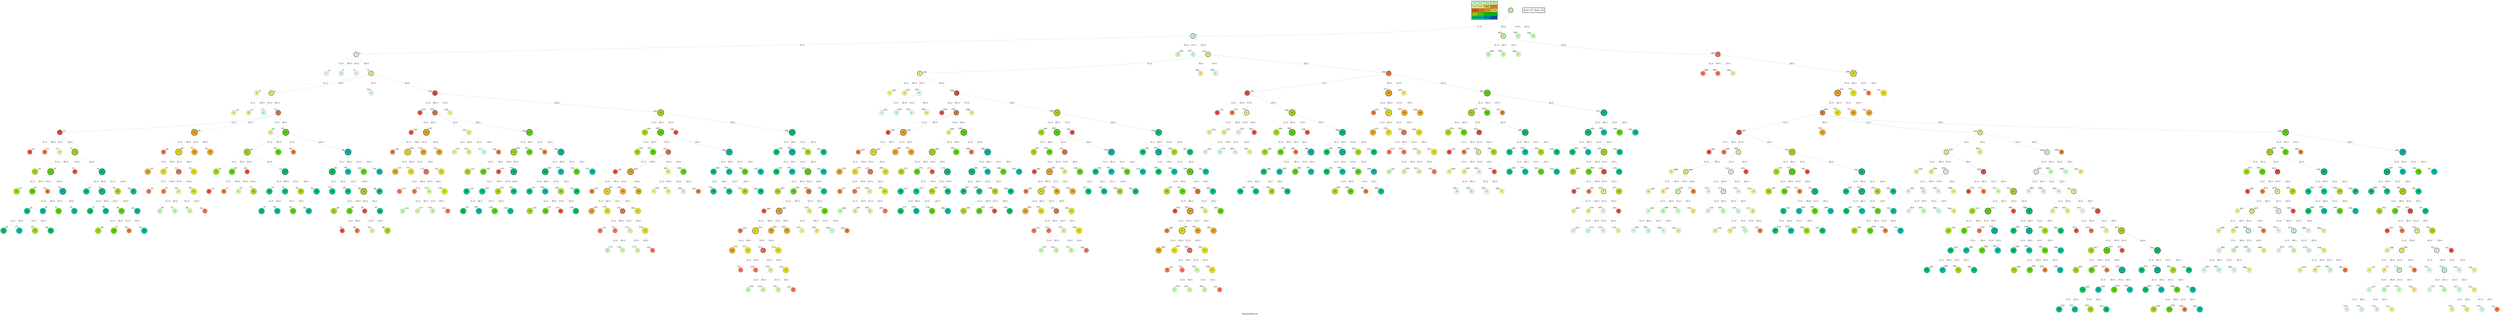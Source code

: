 digraph BlockedMaze { label="BlockedMaze-v0" nodesep=1 ranksep="1.2" node [shape=circle penwidth=2] edge [arrowsize=0.7] 
subgraph MAP {label=Map;map [shape=plaintext label=<<table border="1" cellpadding="5" cellspacing="0" cellborder="1"><tr><td bgcolor="0.39803922 0.15947579 0.99679532 1.        ">C:0</td><td bgcolor="0.35098039 0.23194764 0.99315867 1.        ">C:1</td><td bgcolor="0.29607843 0.31486959 0.98720184 1.        ">S:2</td><td bgcolor="0.24901961 0.38410575 0.98063477 1.        ">C:3</td></tr><tr><td bgcolor="0.19411765 0.46220388 0.97128103 1.        ">C:4</td><td bgcolor="0.14705882 0.52643216 0.96182564 1.        ">C:5</td><td bgcolor="0.09215686 0.59770746 0.94913494 1.        ">W:6</td><td bgcolor="0.0372549  0.66454018 0.93467977 1.        ">C:7</td></tr><tr><td bgcolor="0.00980392 0.71791192 0.92090552 1.        ">C:8</td><td bgcolor="0.06470588 0.77520398 0.9032472  1.        ">C:9</td><td bgcolor="0.11176471 0.81974048 0.88677369 1.        ">C:10</td><td bgcolor="0.16666667 0.8660254  0.8660254  1.        ">C:11</td></tr><tr><td bgcolor="0.21372549 0.9005867  0.84695821 1.        ">C:12</td><td bgcolor="0.26862745 0.93467977 0.82325295 1.        ">C:13</td><td bgcolor="0.32352941 0.96182564 0.79801723 1.        ">W:14</td><td bgcolor="0.37058824 0.97940977 0.77520398 1.        ">W:15</td></tr><tr><td bgcolor="0.4254902  0.99315867 0.74725253 1.        ">C:16</td><td bgcolor="0.47254902 0.99907048 0.72218645 1.        ">C:17</td><td bgcolor="0.52745098 0.99907048 0.69169844 1.        ">W:18</td><td bgcolor="0.5745098  0.99315867 0.66454018 1.        ">G:19</td></tr></table>>]} 
"0_2" [label="2" style=filled color=grey fillcolor="0.29607843 0.31486959 0.98720184 1.        " ];
"0_2" [label="2" style=filled color=black fillcolor="0.29607843 0.31486959 0.98720184 1.        " ];"0_2.1-0" [label="1" style=filled color=grey fillcolor="0.35098039 0.23194764 0.99315867 1.        " ]; "0_2" -> "0_2.1-0" [label="(L,1)" headlabel=" 1 " style="" color=grey ];  
"0_2.1-0" [label="1" style=filled color=black fillcolor="0.35098039 0.23194764 0.99315867 1.        " ];"0_2.1.0-0" [label="0" style=filled color=grey fillcolor="0.39803922 0.15947579 0.99679532 1.        " ]; "0_2.1-0" -> "0_2.1.0-0" [label="(L,1)" headlabel=" 2 " style="" color=grey ];  
"0_2.1.0.0-0" [label="0" style=filled color=grey fillcolor="0.39803922 0.15947579 0.99679532 1.        " ]; "0_2.1.0-0" -> "0_2.1.0.0-0" [label="(L,1)" headlabel=" 4 " style="dashed" color=grey ];  
"0_2.1.0.1-1" [label="1" style=filled color=grey fillcolor="0.35098039 0.23194764 0.99315867 1.        " ]; "0_2.1.0-0" -> "0_2.1.0.1-1" [label="(R,1)" headlabel=" 5 " style="dashed" color=grey ];  
"0_2.1.0.0-2" [label="0" style=filled color=grey fillcolor="0.39803922 0.15947579 0.99679532 1.        " ]; "0_2.1.0-0" -> "0_2.1.0.0-2" [label="(U,1)" headlabel=" 6 " style="dashed" color=grey ];  
"0_2.1.0-0" [label="0" style=filled color=black fillcolor="0.39803922 0.15947579 0.99679532 1.        " ];"0_2.1.0.4-3" [label="4" style=filled color=grey fillcolor="0.19411765 0.46220388 0.97128103 1.        " ]; "0_2.1.0-0" -> "0_2.1.0.4-3" [label="(D,1)" headlabel=" 6 " style="" color=grey ];  
"0_2.1.0.4.4-0" [label="4" style=filled color=grey fillcolor="0.19411765 0.46220388 0.97128103 1.        " ]; "0_2.1.0.4-3" -> "0_2.1.0.4.4-0" [label="(L,1)" headlabel=" 8 " style="dashed" color=grey ];  
"0_2.1.0.4-3" [label="4" style=filled color=black fillcolor="0.19411765 0.46220388 0.97128103 1.        " ];"0_2.1.0.4.5-1" [label="5" style=filled color=grey fillcolor="0.14705882 0.52643216 0.96182564 1.        " ]; "0_2.1.0.4-3" -> "0_2.1.0.4.5-1" [label="(R,1)" headlabel=" 8 " style="" color=grey ];  
"0_2.1.0.4.5.4-0" [label="4" style=filled color=grey fillcolor="0.19411765 0.46220388 0.97128103 1.        " ]; "0_2.1.0.4.5-1" -> "0_2.1.0.4.5.4-0" [label="(L,1)" headlabel=" 10 " style="dashed" color=grey ];  
"0_2.1.0.4.5.5-1" [label="5" style=filled color=grey fillcolor="0.14705882 0.52643216 0.96182564 1.        " ]; "0_2.1.0.4.5-1" -> "0_2.1.0.4.5.5-1" [label="(R,1)" headlabel=" 11 " style="dashed" color=grey ];  
"0_2.1.0.4.5.1-2" [label="1" style=filled color=grey fillcolor="0.35098039 0.23194764 0.99315867 1.        " ]; "0_2.1.0.4.5-1" -> "0_2.1.0.4.5.1-2" [label="(U,1)" headlabel=" 12 " style="dashed" color=grey ];  
"0_2.1.0.4.5-1" [label="5" style=filled color=black fillcolor="0.14705882 0.52643216 0.96182564 1.        " ];"0_2.1.0.4.5.9-3" [label="9" style=filled color=grey fillcolor="0.06470588 0.77520398 0.9032472  1.        " ]; "0_2.1.0.4.5-1" -> "0_2.1.0.4.5.9-3" [label="(D,1)" headlabel=" 12 " style="" color=grey ];  
"0_2.1.0.4.5.9-3" [label="9" style=filled color=black fillcolor="0.06470588 0.77520398 0.9032472  1.        " ];"0_2.1.0.4.5.9.8-0" [label="8" style=filled color=grey fillcolor="0.00980392 0.71791192 0.92090552 1.        " ]; "0_2.1.0.4.5.9-3" -> "0_2.1.0.4.5.9.8-0" [label="(L,1)" headlabel=" 13 " style="" color=grey ];  
"0_2.1.0.4.5.9.8.8-0" [label="8" style=filled color=grey fillcolor="0.00980392 0.71791192 0.92090552 1.        " ]; "0_2.1.0.4.5.9.8-0" -> "0_2.1.0.4.5.9.8.8-0" [label="(L,1)" headlabel=" 15 " style="dashed" color=grey ];  
"0_2.1.0.4.5.9.8.9-1" [label="9" style=filled color=grey fillcolor="0.06470588 0.77520398 0.9032472  1.        " ]; "0_2.1.0.4.5.9.8-0" -> "0_2.1.0.4.5.9.8.9-1" [label="(R,1)" headlabel=" 16 " style="dashed" color=grey ];  
"0_2.1.0.4.5.9.8.4-2" [label="4" style=filled color=grey fillcolor="0.19411765 0.46220388 0.97128103 1.        " ]; "0_2.1.0.4.5.9.8-0" -> "0_2.1.0.4.5.9.8.4-2" [label="(U,1)" headlabel=" 17 " style="dashed" color=grey ];  
"0_2.1.0.4.5.9.8-0" [label="8" style=filled color=black fillcolor="0.00980392 0.71791192 0.92090552 1.        " ];"0_2.1.0.4.5.9.8.12-3" [label="12" style=filled color=grey fillcolor="0.21372549 0.9005867  0.84695821 1.        " ]; "0_2.1.0.4.5.9.8-0" -> "0_2.1.0.4.5.9.8.12-3" [label="(D,1)" headlabel=" 17 " style="" color=grey ];  
"0_2.1.0.4.5.9.8.12.12-0" [label="12" style=filled color=grey fillcolor="0.21372549 0.9005867  0.84695821 1.        " ]; "0_2.1.0.4.5.9.8.12-3" -> "0_2.1.0.4.5.9.8.12.12-0" [label="(L,1)" headlabel=" 19 " style="dashed" color=grey ];  
"0_2.1.0.4.5.9.8.12-3" [label="12" style=filled color=black fillcolor="0.21372549 0.9005867  0.84695821 1.        " ];"0_2.1.0.4.5.9.8.12.13-1" [label="13" style=filled color=grey fillcolor="0.26862745 0.93467977 0.82325295 1.        " ]; "0_2.1.0.4.5.9.8.12-3" -> "0_2.1.0.4.5.9.8.12.13-1" [label="(R,1)" headlabel=" 19 " style="" color=grey ];  
"0_2.1.0.4.5.9.8.12.13.12-0" [label="12" style=filled color=grey fillcolor="0.21372549 0.9005867  0.84695821 1.        " ]; "0_2.1.0.4.5.9.8.12.13-1" -> "0_2.1.0.4.5.9.8.12.13.12-0" [label="(L,1)" headlabel=" 21 " style="dashed" color=grey ];  
"0_2.1.0.4.5.9.8.12.13.13-1" [label="13" style=filled color=grey fillcolor="0.26862745 0.93467977 0.82325295 1.        " ]; "0_2.1.0.4.5.9.8.12.13-1" -> "0_2.1.0.4.5.9.8.12.13.13-1" [label="(R,1)" headlabel=" 22 " style="dashed" color=grey ];  
"0_2.1.0.4.5.9.8.12.13.9-2" [label="9" style=filled color=grey fillcolor="0.06470588 0.77520398 0.9032472  1.        " ]; "0_2.1.0.4.5.9.8.12.13-1" -> "0_2.1.0.4.5.9.8.12.13.9-2" [label="(U,1)" headlabel=" 23 " style="dashed" color=grey ];  
"0_2.1.0.4.5.9.8.12.13-1" [label="13" style=filled color=black fillcolor="0.26862745 0.93467977 0.82325295 1.        " ];"0_2.1.0.4.5.9.8.12.13.17-3" [label="17" style=filled color=grey fillcolor="0.47254902 0.99907048 0.72218645 1.        " ]; "0_2.1.0.4.5.9.8.12.13-1" -> "0_2.1.0.4.5.9.8.12.13.17-3" [label="(D,1)" headlabel=" 23 " style="" color=grey ];  
"0_2.1.0.4.5.9.8.12.13.17-3" [label="17" style=filled color=black fillcolor="0.47254902 0.99907048 0.72218645 1.        " ];"0_2.1.0.4.5.9.8.12.13.17.16-0" [label="16" style=filled color=grey fillcolor="0.4254902  0.99315867 0.74725253 1.        " ]; "0_2.1.0.4.5.9.8.12.13.17-3" -> "0_2.1.0.4.5.9.8.12.13.17.16-0" [label="(L,1)" headlabel=" 24 " style="" color=grey ];  
"0_2.1.0.4.5.9.8.12.13.17.16.16-0" [label="16" style=filled color=grey fillcolor="0.4254902  0.99315867 0.74725253 1.        " ]; "0_2.1.0.4.5.9.8.12.13.17.16-0" -> "0_2.1.0.4.5.9.8.12.13.17.16.16-0" [label="(L,1)" headlabel=" 26 " style="dashed" color=grey ];  
"0_2.1.0.4.5.9.8.12.13.17.16.17-1" [label="17" style=filled color=grey fillcolor="0.47254902 0.99907048 0.72218645 1.        " ]; "0_2.1.0.4.5.9.8.12.13.17.16-0" -> "0_2.1.0.4.5.9.8.12.13.17.16.17-1" [label="(R,1)" headlabel=" 27 " style="dashed" color=grey ];  
"0_2.1.0.4.5.9.8.12.13.17.16.12-2" [label="12" style=filled color=grey fillcolor="0.21372549 0.9005867  0.84695821 1.        " ]; "0_2.1.0.4.5.9.8.12.13.17.16-0" -> "0_2.1.0.4.5.9.8.12.13.17.16.12-2" [label="(U,1)" headlabel=" 28 " style="dashed" color=grey ];  
"0_2.1.0.4.5.9.8.12.13.17.16.16-3" [label="16" style=filled color=grey fillcolor="0.4254902  0.99315867 0.74725253 1.        " ]; "0_2.1.0.4.5.9.8.12.13.17.16-0" -> "0_2.1.0.4.5.9.8.12.13.17.16.16-3" [label="(D,1)" headlabel=" 29 " style="dashed" color=grey ];  
"0_2.1.0.4.5.9.8.12.13.17.17-1" [label="17" style=filled color=grey fillcolor="0.47254902 0.99907048 0.72218645 1.        " ]; "0_2.1.0.4.5.9.8.12.13.17-3" -> "0_2.1.0.4.5.9.8.12.13.17.17-1" [label="(R,1)" headlabel=" 30 " style="dashed" color=grey ];  
"0_2.1.0.4.5.9.8.12.13.17.13-2" [label="13" style=filled color=grey fillcolor="0.26862745 0.93467977 0.82325295 1.        " ]; "0_2.1.0.4.5.9.8.12.13.17-3" -> "0_2.1.0.4.5.9.8.12.13.17.13-2" [label="(U,1)" headlabel=" 31 " style="dashed" color=grey ];  
"0_2.1.0.4.5.9.8.12.13.17.17-3" [label="17" style=filled color=grey fillcolor="0.47254902 0.99907048 0.72218645 1.        " ]; "0_2.1.0.4.5.9.8.12.13.17-3" -> "0_2.1.0.4.5.9.8.12.13.17.17-3" [label="(D,1)" headlabel=" 32 " style="dashed" color=grey ];  
"0_2.1.0.4.5.9.8.12.8-2" [label="8" style=filled color=grey fillcolor="0.00980392 0.71791192 0.92090552 1.        " ]; "0_2.1.0.4.5.9.8.12-3" -> "0_2.1.0.4.5.9.8.12.8-2" [label="(U,1)" headlabel=" 33 " style="dashed" color=grey ];  
"0_2.1.0.4.5.9.8.12.16-3" [label="16" style=filled color=grey fillcolor="0.4254902  0.99315867 0.74725253 1.        " ]; "0_2.1.0.4.5.9.8.12-3" -> "0_2.1.0.4.5.9.8.12.16-3" [label="(D,1)" headlabel=" 33 " style="" color=grey ];  
"0_2.1.0.4.5.9.8.12.16.16-0" [label="16" style=filled color=grey fillcolor="0.4254902  0.99315867 0.74725253 1.        " ]; "0_2.1.0.4.5.9.8.12.16-3" -> "0_2.1.0.4.5.9.8.12.16.16-0" [label="(L,1)" headlabel=" 35 " style="dashed" color=grey ];  
"0_2.1.0.4.5.9.8.12.16-3" [label="16" style=filled color=black fillcolor="0.4254902  0.99315867 0.74725253 1.        " ];"0_2.1.0.4.5.9.8.12.16.17-1" [label="17" style=filled color=grey fillcolor="0.47254902 0.99907048 0.72218645 1.        " ]; "0_2.1.0.4.5.9.8.12.16-3" -> "0_2.1.0.4.5.9.8.12.16.17-1" [label="(R,1)" headlabel=" 35 " style="" color=grey ];  
"0_2.1.0.4.5.9.8.12.16.17.16-0" [label="16" style=filled color=grey fillcolor="0.4254902  0.99315867 0.74725253 1.        " ]; "0_2.1.0.4.5.9.8.12.16.17-1" -> "0_2.1.0.4.5.9.8.12.16.17.16-0" [label="(L,1)" headlabel=" 37 " style="dashed" color=grey ];  
"0_2.1.0.4.5.9.8.12.16.17.17-1" [label="17" style=filled color=grey fillcolor="0.47254902 0.99907048 0.72218645 1.        " ]; "0_2.1.0.4.5.9.8.12.16.17-1" -> "0_2.1.0.4.5.9.8.12.16.17.17-1" [label="(R,1)" headlabel=" 38 " style="dashed" color=grey ];  
"0_2.1.0.4.5.9.8.12.16.17-1" [label="17" style=filled color=black fillcolor="0.47254902 0.99907048 0.72218645 1.        " ];"0_2.1.0.4.5.9.8.12.16.17.13-2" [label="13" style=filled color=grey fillcolor="0.26862745 0.93467977 0.82325295 1.        " ]; "0_2.1.0.4.5.9.8.12.16.17-1" -> "0_2.1.0.4.5.9.8.12.16.17.13-2" [label="(U,1)" headlabel=" 38 " style="" color=grey ];  
"0_2.1.0.4.5.9.8.12.16.17.13.12-0" [label="12" style=filled color=grey fillcolor="0.21372549 0.9005867  0.84695821 1.        " ]; "0_2.1.0.4.5.9.8.12.16.17.13-2" -> "0_2.1.0.4.5.9.8.12.16.17.13.12-0" [label="(L,1)" headlabel=" 40 " style="dashed" color=grey ];  
"0_2.1.0.4.5.9.8.12.16.17.13.13-1" [label="13" style=filled color=grey fillcolor="0.26862745 0.93467977 0.82325295 1.        " ]; "0_2.1.0.4.5.9.8.12.16.17.13-2" -> "0_2.1.0.4.5.9.8.12.16.17.13.13-1" [label="(R,1)" headlabel=" 41 " style="dashed" color=grey ];  
"0_2.1.0.4.5.9.8.12.16.17.13.9-2" [label="9" style=filled color=grey fillcolor="0.06470588 0.77520398 0.9032472  1.        " ]; "0_2.1.0.4.5.9.8.12.16.17.13-2" -> "0_2.1.0.4.5.9.8.12.16.17.13.9-2" [label="(U,1)" headlabel=" 42 " style="dashed" color=grey ];  
"0_2.1.0.4.5.9.8.12.16.17.13.17-3" [label="17" style=filled color=grey fillcolor="0.47254902 0.99907048 0.72218645 1.        " ]; "0_2.1.0.4.5.9.8.12.16.17.13-2" -> "0_2.1.0.4.5.9.8.12.16.17.13.17-3" [label="(D,1)" headlabel=" 43 " style="dashed" color=grey ];  
"0_2.1.0.4.5.9.8.12.16.17.17-3" [label="17" style=filled color=grey fillcolor="0.47254902 0.99907048 0.72218645 1.        " ]; "0_2.1.0.4.5.9.8.12.16.17-1" -> "0_2.1.0.4.5.9.8.12.16.17.17-3" [label="(D,1)" headlabel=" 44 " style="dashed" color=grey ];  
"0_2.1.0.4.5.9.8.12.16.12-2" [label="12" style=filled color=grey fillcolor="0.21372549 0.9005867  0.84695821 1.        " ]; "0_2.1.0.4.5.9.8.12.16-3" -> "0_2.1.0.4.5.9.8.12.16.12-2" [label="(U,1)" headlabel=" 45 " style="dashed" color=grey ];  
"0_2.1.0.4.5.9.8.12.16.16-3" [label="16" style=filled color=grey fillcolor="0.4254902  0.99315867 0.74725253 1.        " ]; "0_2.1.0.4.5.9.8.12.16-3" -> "0_2.1.0.4.5.9.8.12.16.16-3" [label="(D,1)" headlabel=" 46 " style="dashed" color=grey ];  
"0_2.1.0.4.5.9.10-1" [label="10" style=filled color=grey fillcolor="0.11176471 0.81974048 0.88677369 1.        " ]; "0_2.1.0.4.5.9-3" -> "0_2.1.0.4.5.9.10-1" [label="(R,1)" headlabel=" 46 " style="" color=grey ];  
"0_2.1.0.4.5.9.10.9-0" [label="9" style=filled color=grey fillcolor="0.06470588 0.77520398 0.9032472  1.        " ]; "0_2.1.0.4.5.9.10-1" -> "0_2.1.0.4.5.9.10.9-0" [label="(L,1)" headlabel=" 48 " style="dashed" color=grey ];  
"0_2.1.0.4.5.9.10-1" [label="10" style=filled color=black fillcolor="0.11176471 0.81974048 0.88677369 1.        " ];"0_2.1.0.4.5.9.10.11-1" [label="11" style=filled color=grey fillcolor="0.16666667 0.8660254  0.8660254  1.        " ]; "0_2.1.0.4.5.9.10-1" -> "0_2.1.0.4.5.9.10.11-1" [label="(R,1)" headlabel=" 48 " style="" color=grey ];  
"0_2.1.0.4.5.9.10.11.10-0" [label="10" style=filled color=grey fillcolor="0.11176471 0.81974048 0.88677369 1.        " ]; "0_2.1.0.4.5.9.10.11-1" -> "0_2.1.0.4.5.9.10.11.10-0" [label="(L,1)" headlabel=" 50 " style="dashed" color=grey ];  
"0_2.1.0.4.5.9.10.11.11-1" [label="11" style=filled color=grey fillcolor="0.16666667 0.8660254  0.8660254  1.        " ]; "0_2.1.0.4.5.9.10.11-1" -> "0_2.1.0.4.5.9.10.11.11-1" [label="(R,1)" headlabel=" 51 " style="dashed" color=grey ];  
"0_2.1.0.4.5.9.10.11-1" [label="11" style=filled color=black fillcolor="0.16666667 0.8660254  0.8660254  1.        " ];"0_2.1.0.4.5.9.10.11.7-2" [label="7" style=filled color=grey fillcolor="0.0372549  0.66454018 0.93467977 1.        " ]; "0_2.1.0.4.5.9.10.11-1" -> "0_2.1.0.4.5.9.10.11.7-2" [label="(U,1)" headlabel=" 51 " style="" color=grey ];  
"0_2.1.0.4.5.9.10.11.7.7-0" [label="7" style=filled color=grey fillcolor="0.0372549  0.66454018 0.93467977 1.        " ]; "0_2.1.0.4.5.9.10.11.7-2" -> "0_2.1.0.4.5.9.10.11.7.7-0" [label="(L,1)" headlabel=" 53 " style="dashed" color=grey ];  
"0_2.1.0.4.5.9.10.11.7.7-1" [label="7" style=filled color=grey fillcolor="0.0372549  0.66454018 0.93467977 1.        " ]; "0_2.1.0.4.5.9.10.11.7-2" -> "0_2.1.0.4.5.9.10.11.7.7-1" [label="(R,1)" headlabel=" 54 " style="dashed" color=grey ];  
"0_2.1.0.4.5.9.10.11.7-2" [label="7" style=filled color=black fillcolor="0.0372549  0.66454018 0.93467977 1.        " ];"0_2.1.0.4.5.9.10.11.7.3-2" [label="3" style=filled color=grey fillcolor="0.24901961 0.38410575 0.98063477 1.        " ]; "0_2.1.0.4.5.9.10.11.7-2" -> "0_2.1.0.4.5.9.10.11.7.3-2" [label="(U,1)" headlabel=" 54 " style="" color=grey ];  
"0_2.1.0.4.5.9.10.11.7.3.2-0" [label="2" style=filled color=grey fillcolor="0.29607843 0.31486959 0.98720184 1.        " ]; "0_2.1.0.4.5.9.10.11.7.3-2" -> "0_2.1.0.4.5.9.10.11.7.3.2-0" [label="(L,1)" headlabel=" 56 " style="dashed" color=grey ];  
"0_2.1.0.4.5.9.10.11.7.3.3-1" [label="3" style=filled color=grey fillcolor="0.24901961 0.38410575 0.98063477 1.        " ]; "0_2.1.0.4.5.9.10.11.7.3-2" -> "0_2.1.0.4.5.9.10.11.7.3.3-1" [label="(R,1)" headlabel=" 57 " style="dashed" color=grey ];  
"0_2.1.0.4.5.9.10.11.7.3.3-2" [label="3" style=filled color=grey fillcolor="0.24901961 0.38410575 0.98063477 1.        " ]; "0_2.1.0.4.5.9.10.11.7.3-2" -> "0_2.1.0.4.5.9.10.11.7.3.3-2" [label="(U,1)" headlabel=" 58 " style="dashed" color=grey ];  
"0_2.1.0.4.5.9.10.11.7.3.7-3" [label="7" style=filled color=grey fillcolor="0.0372549  0.66454018 0.93467977 1.        " ]; "0_2.1.0.4.5.9.10.11.7.3-2" -> "0_2.1.0.4.5.9.10.11.7.3.7-3" [label="(D,1)" headlabel=" 59 " style="dashed" color=grey ];  
"0_2.1.0.4.5.9.10.11.7.11-3" [label="11" style=filled color=grey fillcolor="0.16666667 0.8660254  0.8660254  1.        " ]; "0_2.1.0.4.5.9.10.11.7-2" -> "0_2.1.0.4.5.9.10.11.7.11-3" [label="(D,1)" headlabel=" 60 " style="dashed" color=grey ];  
"0_2.1.0.4.5.9.10.11.11-3" [label="11" style=filled color=grey fillcolor="0.16666667 0.8660254  0.8660254  1.        " ]; "0_2.1.0.4.5.9.10.11-1" -> "0_2.1.0.4.5.9.10.11.11-3" [label="(D,1)" headlabel=" 61 " style="dashed" color=grey ];  
"0_2.1.0.4.5.9.10.10-2" [label="10" style=filled color=grey fillcolor="0.11176471 0.81974048 0.88677369 1.        " ]; "0_2.1.0.4.5.9.10-1" -> "0_2.1.0.4.5.9.10.10-2" [label="(U,1)" headlabel=" 62 " style="dashed" color=grey ];  
"0_2.1.0.4.5.9.10.10-3" [label="10" style=filled color=grey fillcolor="0.11176471 0.81974048 0.88677369 1.        " ]; "0_2.1.0.4.5.9.10-1" -> "0_2.1.0.4.5.9.10.10-3" [label="(D,1)" headlabel=" 63 " style="dashed" color=grey ];  
"0_2.1.0.4.5.9.5-2" [label="5" style=filled color=grey fillcolor="0.14705882 0.52643216 0.96182564 1.        " ]; "0_2.1.0.4.5.9-3" -> "0_2.1.0.4.5.9.5-2" [label="(U,1)" headlabel=" 64 " style="dashed" color=grey ];  
"0_2.1.0.4.5.9.13-3" [label="13" style=filled color=grey fillcolor="0.26862745 0.93467977 0.82325295 1.        " ]; "0_2.1.0.4.5.9-3" -> "0_2.1.0.4.5.9.13-3" [label="(D,1)" headlabel=" 64 " style="" color=grey ];  
"0_2.1.0.4.5.9.13-3" [label="13" style=filled color=black fillcolor="0.26862745 0.93467977 0.82325295 1.        " ];"0_2.1.0.4.5.9.13.12-0" [label="12" style=filled color=grey fillcolor="0.21372549 0.9005867  0.84695821 1.        " ]; "0_2.1.0.4.5.9.13-3" -> "0_2.1.0.4.5.9.13.12-0" [label="(L,1)" headlabel=" 65 " style="" color=grey ];  
"0_2.1.0.4.5.9.13.12.12-0" [label="12" style=filled color=grey fillcolor="0.21372549 0.9005867  0.84695821 1.        " ]; "0_2.1.0.4.5.9.13.12-0" -> "0_2.1.0.4.5.9.13.12.12-0" [label="(L,1)" headlabel=" 67 " style="dashed" color=grey ];  
"0_2.1.0.4.5.9.13.12.13-1" [label="13" style=filled color=grey fillcolor="0.26862745 0.93467977 0.82325295 1.        " ]; "0_2.1.0.4.5.9.13.12-0" -> "0_2.1.0.4.5.9.13.12.13-1" [label="(R,1)" headlabel=" 68 " style="dashed" color=grey ];  
"0_2.1.0.4.5.9.13.12-0" [label="12" style=filled color=black fillcolor="0.21372549 0.9005867  0.84695821 1.        " ];"0_2.1.0.4.5.9.13.12.8-2" [label="8" style=filled color=grey fillcolor="0.00980392 0.71791192 0.92090552 1.        " ]; "0_2.1.0.4.5.9.13.12-0" -> "0_2.1.0.4.5.9.13.12.8-2" [label="(U,1)" headlabel=" 68 " style="" color=grey ];  
"0_2.1.0.4.5.9.13.12.8.8-0" [label="8" style=filled color=grey fillcolor="0.00980392 0.71791192 0.92090552 1.        " ]; "0_2.1.0.4.5.9.13.12.8-2" -> "0_2.1.0.4.5.9.13.12.8.8-0" [label="(L,1)" headlabel=" 70 " style="dashed" color=grey ];  
"0_2.1.0.4.5.9.13.12.8.9-1" [label="9" style=filled color=grey fillcolor="0.06470588 0.77520398 0.9032472  1.        " ]; "0_2.1.0.4.5.9.13.12.8-2" -> "0_2.1.0.4.5.9.13.12.8.9-1" [label="(R,1)" headlabel=" 71 " style="dashed" color=grey ];  
"0_2.1.0.4.5.9.13.12.8.4-2" [label="4" style=filled color=grey fillcolor="0.19411765 0.46220388 0.97128103 1.        " ]; "0_2.1.0.4.5.9.13.12.8-2" -> "0_2.1.0.4.5.9.13.12.8.4-2" [label="(U,1)" headlabel=" 72 " style="dashed" color=grey ];  
"0_2.1.0.4.5.9.13.12.8.12-3" [label="12" style=filled color=grey fillcolor="0.21372549 0.9005867  0.84695821 1.        " ]; "0_2.1.0.4.5.9.13.12.8-2" -> "0_2.1.0.4.5.9.13.12.8.12-3" [label="(D,1)" headlabel=" 73 " style="dashed" color=grey ];  
"0_2.1.0.4.5.9.13.12.16-3" [label="16" style=filled color=grey fillcolor="0.4254902  0.99315867 0.74725253 1.        " ]; "0_2.1.0.4.5.9.13.12-0" -> "0_2.1.0.4.5.9.13.12.16-3" [label="(D,1)" headlabel=" 73 " style="" color=grey ];  
"0_2.1.0.4.5.9.13.12.16.16-0" [label="16" style=filled color=grey fillcolor="0.4254902  0.99315867 0.74725253 1.        " ]; "0_2.1.0.4.5.9.13.12.16-3" -> "0_2.1.0.4.5.9.13.12.16.16-0" [label="(L,1)" headlabel=" 75 " style="dashed" color=grey ];  
"0_2.1.0.4.5.9.13.12.16-3" [label="16" style=filled color=black fillcolor="0.4254902  0.99315867 0.74725253 1.        " ];"0_2.1.0.4.5.9.13.12.16.17-1" [label="17" style=filled color=grey fillcolor="0.47254902 0.99907048 0.72218645 1.        " ]; "0_2.1.0.4.5.9.13.12.16-3" -> "0_2.1.0.4.5.9.13.12.16.17-1" [label="(R,1)" headlabel=" 75 " style="" color=grey ];  
"0_2.1.0.4.5.9.13.12.16.17.16-0" [label="16" style=filled color=grey fillcolor="0.4254902  0.99315867 0.74725253 1.        " ]; "0_2.1.0.4.5.9.13.12.16.17-1" -> "0_2.1.0.4.5.9.13.12.16.17.16-0" [label="(L,1)" headlabel=" 77 " style="dashed" color=grey ];  
"0_2.1.0.4.5.9.13.12.16.17.17-1" [label="17" style=filled color=grey fillcolor="0.47254902 0.99907048 0.72218645 1.        " ]; "0_2.1.0.4.5.9.13.12.16.17-1" -> "0_2.1.0.4.5.9.13.12.16.17.17-1" [label="(R,1)" headlabel=" 78 " style="dashed" color=grey ];  
"0_2.1.0.4.5.9.13.12.16.17.13-2" [label="13" style=filled color=grey fillcolor="0.26862745 0.93467977 0.82325295 1.        " ]; "0_2.1.0.4.5.9.13.12.16.17-1" -> "0_2.1.0.4.5.9.13.12.16.17.13-2" [label="(U,1)" headlabel=" 79 " style="dashed" color=grey ];  
"0_2.1.0.4.5.9.13.12.16.17.17-3" [label="17" style=filled color=grey fillcolor="0.47254902 0.99907048 0.72218645 1.        " ]; "0_2.1.0.4.5.9.13.12.16.17-1" -> "0_2.1.0.4.5.9.13.12.16.17.17-3" [label="(D,1)" headlabel=" 80 " style="dashed" color=grey ];  
"0_2.1.0.4.5.9.13.12.16.12-2" [label="12" style=filled color=grey fillcolor="0.21372549 0.9005867  0.84695821 1.        " ]; "0_2.1.0.4.5.9.13.12.16-3" -> "0_2.1.0.4.5.9.13.12.16.12-2" [label="(U,1)" headlabel=" 81 " style="dashed" color=grey ];  
"0_2.1.0.4.5.9.13.12.16.16-3" [label="16" style=filled color=grey fillcolor="0.4254902  0.99315867 0.74725253 1.        " ]; "0_2.1.0.4.5.9.13.12.16-3" -> "0_2.1.0.4.5.9.13.12.16.16-3" [label="(D,1)" headlabel=" 82 " style="dashed" color=grey ];  
"0_2.1.0.4.5.9.13.13-1" [label="13" style=filled color=grey fillcolor="0.26862745 0.93467977 0.82325295 1.        " ]; "0_2.1.0.4.5.9.13-3" -> "0_2.1.0.4.5.9.13.13-1" [label="(R,1)" headlabel=" 83 " style="dashed" color=grey ];  
"0_2.1.0.4.5.9.13.9-2" [label="9" style=filled color=grey fillcolor="0.06470588 0.77520398 0.9032472  1.        " ]; "0_2.1.0.4.5.9.13-3" -> "0_2.1.0.4.5.9.13.9-2" [label="(U,1)" headlabel=" 84 " style="dashed" color=grey ];  
"0_2.1.0.4.5.9.13.17-3" [label="17" style=filled color=grey fillcolor="0.47254902 0.99907048 0.72218645 1.        " ]; "0_2.1.0.4.5.9.13-3" -> "0_2.1.0.4.5.9.13.17-3" [label="(D,1)" headlabel=" 84 " style="" color=grey ];  
"0_2.1.0.4.5.9.13.17-3" [label="17" style=filled color=black fillcolor="0.47254902 0.99907048 0.72218645 1.        " ];"0_2.1.0.4.5.9.13.17.16-0" [label="16" style=filled color=grey fillcolor="0.4254902  0.99315867 0.74725253 1.        " ]; "0_2.1.0.4.5.9.13.17-3" -> "0_2.1.0.4.5.9.13.17.16-0" [label="(L,1)" headlabel=" 85 " style="" color=grey ];  
"0_2.1.0.4.5.9.13.17.16.16-0" [label="16" style=filled color=grey fillcolor="0.4254902  0.99315867 0.74725253 1.        " ]; "0_2.1.0.4.5.9.13.17.16-0" -> "0_2.1.0.4.5.9.13.17.16.16-0" [label="(L,1)" headlabel=" 87 " style="dashed" color=grey ];  
"0_2.1.0.4.5.9.13.17.16.17-1" [label="17" style=filled color=grey fillcolor="0.47254902 0.99907048 0.72218645 1.        " ]; "0_2.1.0.4.5.9.13.17.16-0" -> "0_2.1.0.4.5.9.13.17.16.17-1" [label="(R,1)" headlabel=" 88 " style="dashed" color=grey ];  
"0_2.1.0.4.5.9.13.17.16-0" [label="16" style=filled color=black fillcolor="0.4254902  0.99315867 0.74725253 1.        " ];"0_2.1.0.4.5.9.13.17.16.12-2" [label="12" style=filled color=grey fillcolor="0.21372549 0.9005867  0.84695821 1.        " ]; "0_2.1.0.4.5.9.13.17.16-0" -> "0_2.1.0.4.5.9.13.17.16.12-2" [label="(U,1)" headlabel=" 88 " style="" color=grey ];  
"0_2.1.0.4.5.9.13.17.16.12.12-0" [label="12" style=filled color=grey fillcolor="0.21372549 0.9005867  0.84695821 1.        " ]; "0_2.1.0.4.5.9.13.17.16.12-2" -> "0_2.1.0.4.5.9.13.17.16.12.12-0" [label="(L,1)" headlabel=" 90 " style="dashed" color=grey ];  
"0_2.1.0.4.5.9.13.17.16.12.13-1" [label="13" style=filled color=grey fillcolor="0.26862745 0.93467977 0.82325295 1.        " ]; "0_2.1.0.4.5.9.13.17.16.12-2" -> "0_2.1.0.4.5.9.13.17.16.12.13-1" [label="(R,1)" headlabel=" 91 " style="dashed" color=grey ];  
"0_2.1.0.4.5.9.13.17.16.12-2" [label="12" style=filled color=black fillcolor="0.21372549 0.9005867  0.84695821 1.        " ];"0_2.1.0.4.5.9.13.17.16.12.8-2" [label="8" style=filled color=grey fillcolor="0.00980392 0.71791192 0.92090552 1.        " ]; "0_2.1.0.4.5.9.13.17.16.12-2" -> "0_2.1.0.4.5.9.13.17.16.12.8-2" [label="(U,1)" headlabel=" 91 " style="" color=grey ];  
"0_2.1.0.4.5.9.13.17.16.12.8.8-0" [label="8" style=filled color=grey fillcolor="0.00980392 0.71791192 0.92090552 1.        " ]; "0_2.1.0.4.5.9.13.17.16.12.8-2" -> "0_2.1.0.4.5.9.13.17.16.12.8.8-0" [label="(L,1)" headlabel=" 93 " style="dashed" color=grey ];  
"0_2.1.0.4.5.9.13.17.16.12.8.9-1" [label="9" style=filled color=grey fillcolor="0.06470588 0.77520398 0.9032472  1.        " ]; "0_2.1.0.4.5.9.13.17.16.12.8-2" -> "0_2.1.0.4.5.9.13.17.16.12.8.9-1" [label="(R,1)" headlabel=" 94 " style="dashed" color=grey ];  
"0_2.1.0.4.5.9.13.17.16.12.8.4-2" [label="4" style=filled color=grey fillcolor="0.19411765 0.46220388 0.97128103 1.        " ]; "0_2.1.0.4.5.9.13.17.16.12.8-2" -> "0_2.1.0.4.5.9.13.17.16.12.8.4-2" [label="(U,1)" headlabel=" 95 " style="dashed" color=grey ];  
"0_2.1.0.4.5.9.13.17.16.12.8.12-3" [label="12" style=filled color=grey fillcolor="0.21372549 0.9005867  0.84695821 1.        " ]; "0_2.1.0.4.5.9.13.17.16.12.8-2" -> "0_2.1.0.4.5.9.13.17.16.12.8.12-3" [label="(D,1)" headlabel=" 96 " style="dashed" color=grey ];  
"0_2.1.0.4.5.9.13.17.16.12.16-3" [label="16" style=filled color=grey fillcolor="0.4254902  0.99315867 0.74725253 1.        " ]; "0_2.1.0.4.5.9.13.17.16.12-2" -> "0_2.1.0.4.5.9.13.17.16.12.16-3" [label="(D,1)" headlabel=" 97 " style="dashed" color=grey ];  
"0_2.1.0.4.5.9.13.17.16.16-3" [label="16" style=filled color=grey fillcolor="0.4254902  0.99315867 0.74725253 1.        " ]; "0_2.1.0.4.5.9.13.17.16-0" -> "0_2.1.0.4.5.9.13.17.16.16-3" [label="(D,1)" headlabel=" 98 " style="dashed" color=grey ];  
"0_2.1.0.4.5.9.13.17.17-1" [label="17" style=filled color=grey fillcolor="0.47254902 0.99907048 0.72218645 1.        " ]; "0_2.1.0.4.5.9.13.17-3" -> "0_2.1.0.4.5.9.13.17.17-1" [label="(R,1)" headlabel=" 99 " style="dashed" color=grey ];  
"0_2.1.0.4.5.9.13.17.13-2" [label="13" style=filled color=grey fillcolor="0.26862745 0.93467977 0.82325295 1.        " ]; "0_2.1.0.4.5.9.13.17-3" -> "0_2.1.0.4.5.9.13.17.13-2" [label="(U,1)" headlabel=" 100 " style="dashed" color=grey ];  
"0_2.1.0.4.5.9.13.17.17-3" [label="17" style=filled color=grey fillcolor="0.47254902 0.99907048 0.72218645 1.        " ]; "0_2.1.0.4.5.9.13.17-3" -> "0_2.1.0.4.5.9.13.17.17-3" [label="(D,1)" headlabel=" 101 " style="dashed" color=grey ];  
"0_2.1.0.4.0-2" [label="0" style=filled color=grey fillcolor="0.39803922 0.15947579 0.99679532 1.        " ]; "0_2.1.0.4-3" -> "0_2.1.0.4.0-2" [label="(U,1)" headlabel=" 102 " style="dashed" color=grey ];  
"0_2.1.0.4.8-3" [label="8" style=filled color=grey fillcolor="0.00980392 0.71791192 0.92090552 1.        " ]; "0_2.1.0.4-3" -> "0_2.1.0.4.8-3" [label="(D,1)" headlabel=" 102 " style="" color=grey ];  
"0_2.1.0.4.8.8-0" [label="8" style=filled color=grey fillcolor="0.00980392 0.71791192 0.92090552 1.        " ]; "0_2.1.0.4.8-3" -> "0_2.1.0.4.8.8-0" [label="(L,1)" headlabel=" 104 " style="dashed" color=grey ];  
"0_2.1.0.4.8-3" [label="8" style=filled color=black fillcolor="0.00980392 0.71791192 0.92090552 1.        " ];"0_2.1.0.4.8.9-1" [label="9" style=filled color=grey fillcolor="0.06470588 0.77520398 0.9032472  1.        " ]; "0_2.1.0.4.8-3" -> "0_2.1.0.4.8.9-1" [label="(R,1)" headlabel=" 104 " style="" color=grey ];  
"0_2.1.0.4.8.9.8-0" [label="8" style=filled color=grey fillcolor="0.00980392 0.71791192 0.92090552 1.        " ]; "0_2.1.0.4.8.9-1" -> "0_2.1.0.4.8.9.8-0" [label="(L,1)" headlabel=" 106 " style="dashed" color=grey ];  
"0_2.1.0.4.8.9-1" [label="9" style=filled color=black fillcolor="0.06470588 0.77520398 0.9032472  1.        " ];"0_2.1.0.4.8.9.10-1" [label="10" style=filled color=grey fillcolor="0.11176471 0.81974048 0.88677369 1.        " ]; "0_2.1.0.4.8.9-1" -> "0_2.1.0.4.8.9.10-1" [label="(R,1)" headlabel=" 106 " style="" color=grey ];  
"0_2.1.0.4.8.9.10.9-0" [label="9" style=filled color=grey fillcolor="0.06470588 0.77520398 0.9032472  1.        " ]; "0_2.1.0.4.8.9.10-1" -> "0_2.1.0.4.8.9.10.9-0" [label="(L,1)" headlabel=" 108 " style="dashed" color=grey ];  
"0_2.1.0.4.8.9.10-1" [label="10" style=filled color=black fillcolor="0.11176471 0.81974048 0.88677369 1.        " ];"0_2.1.0.4.8.9.10.11-1" [label="11" style=filled color=grey fillcolor="0.16666667 0.8660254  0.8660254  1.        " ]; "0_2.1.0.4.8.9.10-1" -> "0_2.1.0.4.8.9.10.11-1" [label="(R,1)" headlabel=" 108 " style="" color=grey ];  
"0_2.1.0.4.8.9.10.11.10-0" [label="10" style=filled color=grey fillcolor="0.11176471 0.81974048 0.88677369 1.        " ]; "0_2.1.0.4.8.9.10.11-1" -> "0_2.1.0.4.8.9.10.11.10-0" [label="(L,1)" headlabel=" 110 " style="dashed" color=grey ];  
"0_2.1.0.4.8.9.10.11.11-1" [label="11" style=filled color=grey fillcolor="0.16666667 0.8660254  0.8660254  1.        " ]; "0_2.1.0.4.8.9.10.11-1" -> "0_2.1.0.4.8.9.10.11.11-1" [label="(R,1)" headlabel=" 111 " style="dashed" color=grey ];  
"0_2.1.0.4.8.9.10.11-1" [label="11" style=filled color=black fillcolor="0.16666667 0.8660254  0.8660254  1.        " ];"0_2.1.0.4.8.9.10.11.7-2" [label="7" style=filled color=grey fillcolor="0.0372549  0.66454018 0.93467977 1.        " ]; "0_2.1.0.4.8.9.10.11-1" -> "0_2.1.0.4.8.9.10.11.7-2" [label="(U,1)" headlabel=" 111 " style="" color=grey ];  
"0_2.1.0.4.8.9.10.11.7.7-0" [label="7" style=filled color=grey fillcolor="0.0372549  0.66454018 0.93467977 1.        " ]; "0_2.1.0.4.8.9.10.11.7-2" -> "0_2.1.0.4.8.9.10.11.7.7-0" [label="(L,1)" headlabel=" 113 " style="dashed" color=grey ];  
"0_2.1.0.4.8.9.10.11.7.7-1" [label="7" style=filled color=grey fillcolor="0.0372549  0.66454018 0.93467977 1.        " ]; "0_2.1.0.4.8.9.10.11.7-2" -> "0_2.1.0.4.8.9.10.11.7.7-1" [label="(R,1)" headlabel=" 114 " style="dashed" color=grey ];  
"0_2.1.0.4.8.9.10.11.7-2" [label="7" style=filled color=black fillcolor="0.0372549  0.66454018 0.93467977 1.        " ];"0_2.1.0.4.8.9.10.11.7.3-2" [label="3" style=filled color=grey fillcolor="0.24901961 0.38410575 0.98063477 1.        " ]; "0_2.1.0.4.8.9.10.11.7-2" -> "0_2.1.0.4.8.9.10.11.7.3-2" [label="(U,1)" headlabel=" 114 " style="" color=grey ];  
"0_2.1.0.4.8.9.10.11.7.3.2-0" [label="2" style=filled color=grey fillcolor="0.29607843 0.31486959 0.98720184 1.        " ]; "0_2.1.0.4.8.9.10.11.7.3-2" -> "0_2.1.0.4.8.9.10.11.7.3.2-0" [label="(L,1)" headlabel=" 116 " style="dashed" color=grey ];  
"0_2.1.0.4.8.9.10.11.7.3.3-1" [label="3" style=filled color=grey fillcolor="0.24901961 0.38410575 0.98063477 1.        " ]; "0_2.1.0.4.8.9.10.11.7.3-2" -> "0_2.1.0.4.8.9.10.11.7.3.3-1" [label="(R,1)" headlabel=" 117 " style="dashed" color=grey ];  
"0_2.1.0.4.8.9.10.11.7.3.3-2" [label="3" style=filled color=grey fillcolor="0.24901961 0.38410575 0.98063477 1.        " ]; "0_2.1.0.4.8.9.10.11.7.3-2" -> "0_2.1.0.4.8.9.10.11.7.3.3-2" [label="(U,1)" headlabel=" 118 " style="dashed" color=grey ];  
"0_2.1.0.4.8.9.10.11.7.3.7-3" [label="7" style=filled color=grey fillcolor="0.0372549  0.66454018 0.93467977 1.        " ]; "0_2.1.0.4.8.9.10.11.7.3-2" -> "0_2.1.0.4.8.9.10.11.7.3.7-3" [label="(D,1)" headlabel=" 119 " style="dashed" color=grey ];  
"0_2.1.0.4.8.9.10.11.7.11-3" [label="11" style=filled color=grey fillcolor="0.16666667 0.8660254  0.8660254  1.        " ]; "0_2.1.0.4.8.9.10.11.7-2" -> "0_2.1.0.4.8.9.10.11.7.11-3" [label="(D,1)" headlabel=" 120 " style="dashed" color=grey ];  
"0_2.1.0.4.8.9.10.11.11-3" [label="11" style=filled color=grey fillcolor="0.16666667 0.8660254  0.8660254  1.        " ]; "0_2.1.0.4.8.9.10.11-1" -> "0_2.1.0.4.8.9.10.11.11-3" [label="(D,1)" headlabel=" 121 " style="dashed" color=grey ];  
"0_2.1.0.4.8.9.10.10-2" [label="10" style=filled color=grey fillcolor="0.11176471 0.81974048 0.88677369 1.        " ]; "0_2.1.0.4.8.9.10-1" -> "0_2.1.0.4.8.9.10.10-2" [label="(U,1)" headlabel=" 122 " style="dashed" color=grey ];  
"0_2.1.0.4.8.9.10.10-3" [label="10" style=filled color=grey fillcolor="0.11176471 0.81974048 0.88677369 1.        " ]; "0_2.1.0.4.8.9.10-1" -> "0_2.1.0.4.8.9.10.10-3" [label="(D,1)" headlabel=" 123 " style="dashed" color=grey ];  
"0_2.1.0.4.8.9.5-2" [label="5" style=filled color=grey fillcolor="0.14705882 0.52643216 0.96182564 1.        " ]; "0_2.1.0.4.8.9-1" -> "0_2.1.0.4.8.9.5-2" [label="(U,1)" headlabel=" 123 " style="" color=grey ];  
"0_2.1.0.4.8.9.5.4-0" [label="4" style=filled color=grey fillcolor="0.19411765 0.46220388 0.97128103 1.        " ]; "0_2.1.0.4.8.9.5-2" -> "0_2.1.0.4.8.9.5.4-0" [label="(L,1)" headlabel=" 125 " style="dashed" color=grey ];  
"0_2.1.0.4.8.9.5.5-1" [label="5" style=filled color=grey fillcolor="0.14705882 0.52643216 0.96182564 1.        " ]; "0_2.1.0.4.8.9.5-2" -> "0_2.1.0.4.8.9.5.5-1" [label="(R,1)" headlabel=" 126 " style="dashed" color=grey ];  
"0_2.1.0.4.8.9.5.1-2" [label="1" style=filled color=grey fillcolor="0.35098039 0.23194764 0.99315867 1.        " ]; "0_2.1.0.4.8.9.5-2" -> "0_2.1.0.4.8.9.5.1-2" [label="(U,1)" headlabel=" 127 " style="dashed" color=grey ];  
"0_2.1.0.4.8.9.5.9-3" [label="9" style=filled color=grey fillcolor="0.06470588 0.77520398 0.9032472  1.        " ]; "0_2.1.0.4.8.9.5-2" -> "0_2.1.0.4.8.9.5.9-3" [label="(D,1)" headlabel=" 128 " style="dashed" color=grey ];  
"0_2.1.0.4.8.9.13-3" [label="13" style=filled color=grey fillcolor="0.26862745 0.93467977 0.82325295 1.        " ]; "0_2.1.0.4.8.9-1" -> "0_2.1.0.4.8.9.13-3" [label="(D,1)" headlabel=" 128 " style="" color=grey ];  
"0_2.1.0.4.8.9.13-3" [label="13" style=filled color=black fillcolor="0.26862745 0.93467977 0.82325295 1.        " ];"0_2.1.0.4.8.9.13.12-0" [label="12" style=filled color=grey fillcolor="0.21372549 0.9005867  0.84695821 1.        " ]; "0_2.1.0.4.8.9.13-3" -> "0_2.1.0.4.8.9.13.12-0" [label="(L,1)" headlabel=" 129 " style="" color=grey ];  
"0_2.1.0.4.8.9.13.12.12-0" [label="12" style=filled color=grey fillcolor="0.21372549 0.9005867  0.84695821 1.        " ]; "0_2.1.0.4.8.9.13.12-0" -> "0_2.1.0.4.8.9.13.12.12-0" [label="(L,1)" headlabel=" 131 " style="dashed" color=grey ];  
"0_2.1.0.4.8.9.13.12.13-1" [label="13" style=filled color=grey fillcolor="0.26862745 0.93467977 0.82325295 1.        " ]; "0_2.1.0.4.8.9.13.12-0" -> "0_2.1.0.4.8.9.13.12.13-1" [label="(R,1)" headlabel=" 132 " style="dashed" color=grey ];  
"0_2.1.0.4.8.9.13.12.8-2" [label="8" style=filled color=grey fillcolor="0.00980392 0.71791192 0.92090552 1.        " ]; "0_2.1.0.4.8.9.13.12-0" -> "0_2.1.0.4.8.9.13.12.8-2" [label="(U,1)" headlabel=" 133 " style="dashed" color=grey ];  
"0_2.1.0.4.8.9.13.12-0" [label="12" style=filled color=black fillcolor="0.21372549 0.9005867  0.84695821 1.        " ];"0_2.1.0.4.8.9.13.12.16-3" [label="16" style=filled color=grey fillcolor="0.4254902  0.99315867 0.74725253 1.        " ]; "0_2.1.0.4.8.9.13.12-0" -> "0_2.1.0.4.8.9.13.12.16-3" [label="(D,1)" headlabel=" 133 " style="" color=grey ];  
"0_2.1.0.4.8.9.13.12.16.16-0" [label="16" style=filled color=grey fillcolor="0.4254902  0.99315867 0.74725253 1.        " ]; "0_2.1.0.4.8.9.13.12.16-3" -> "0_2.1.0.4.8.9.13.12.16.16-0" [label="(L,1)" headlabel=" 135 " style="dashed" color=grey ];  
"0_2.1.0.4.8.9.13.12.16-3" [label="16" style=filled color=black fillcolor="0.4254902  0.99315867 0.74725253 1.        " ];"0_2.1.0.4.8.9.13.12.16.17-1" [label="17" style=filled color=grey fillcolor="0.47254902 0.99907048 0.72218645 1.        " ]; "0_2.1.0.4.8.9.13.12.16-3" -> "0_2.1.0.4.8.9.13.12.16.17-1" [label="(R,1)" headlabel=" 135 " style="" color=grey ];  
"0_2.1.0.4.8.9.13.12.16.17.16-0" [label="16" style=filled color=grey fillcolor="0.4254902  0.99315867 0.74725253 1.        " ]; "0_2.1.0.4.8.9.13.12.16.17-1" -> "0_2.1.0.4.8.9.13.12.16.17.16-0" [label="(L,1)" headlabel=" 137 " style="dashed" color=grey ];  
"0_2.1.0.4.8.9.13.12.16.17.17-1" [label="17" style=filled color=grey fillcolor="0.47254902 0.99907048 0.72218645 1.        " ]; "0_2.1.0.4.8.9.13.12.16.17-1" -> "0_2.1.0.4.8.9.13.12.16.17.17-1" [label="(R,1)" headlabel=" 138 " style="dashed" color=grey ];  
"0_2.1.0.4.8.9.13.12.16.17.13-2" [label="13" style=filled color=grey fillcolor="0.26862745 0.93467977 0.82325295 1.        " ]; "0_2.1.0.4.8.9.13.12.16.17-1" -> "0_2.1.0.4.8.9.13.12.16.17.13-2" [label="(U,1)" headlabel=" 139 " style="dashed" color=grey ];  
"0_2.1.0.4.8.9.13.12.16.17.17-3" [label="17" style=filled color=grey fillcolor="0.47254902 0.99907048 0.72218645 1.        " ]; "0_2.1.0.4.8.9.13.12.16.17-1" -> "0_2.1.0.4.8.9.13.12.16.17.17-3" [label="(D,1)" headlabel=" 140 " style="dashed" color=grey ];  
"0_2.1.0.4.8.9.13.12.16.12-2" [label="12" style=filled color=grey fillcolor="0.21372549 0.9005867  0.84695821 1.        " ]; "0_2.1.0.4.8.9.13.12.16-3" -> "0_2.1.0.4.8.9.13.12.16.12-2" [label="(U,1)" headlabel=" 141 " style="dashed" color=grey ];  
"0_2.1.0.4.8.9.13.12.16.16-3" [label="16" style=filled color=grey fillcolor="0.4254902  0.99315867 0.74725253 1.        " ]; "0_2.1.0.4.8.9.13.12.16-3" -> "0_2.1.0.4.8.9.13.12.16.16-3" [label="(D,1)" headlabel=" 142 " style="dashed" color=grey ];  
"0_2.1.0.4.8.9.13.13-1" [label="13" style=filled color=grey fillcolor="0.26862745 0.93467977 0.82325295 1.        " ]; "0_2.1.0.4.8.9.13-3" -> "0_2.1.0.4.8.9.13.13-1" [label="(R,1)" headlabel=" 143 " style="dashed" color=grey ];  
"0_2.1.0.4.8.9.13.9-2" [label="9" style=filled color=grey fillcolor="0.06470588 0.77520398 0.9032472  1.        " ]; "0_2.1.0.4.8.9.13-3" -> "0_2.1.0.4.8.9.13.9-2" [label="(U,1)" headlabel=" 144 " style="dashed" color=grey ];  
"0_2.1.0.4.8.9.13.17-3" [label="17" style=filled color=grey fillcolor="0.47254902 0.99907048 0.72218645 1.        " ]; "0_2.1.0.4.8.9.13-3" -> "0_2.1.0.4.8.9.13.17-3" [label="(D,1)" headlabel=" 144 " style="" color=grey ];  
"0_2.1.0.4.8.9.13.17-3" [label="17" style=filled color=black fillcolor="0.47254902 0.99907048 0.72218645 1.        " ];"0_2.1.0.4.8.9.13.17.16-0" [label="16" style=filled color=grey fillcolor="0.4254902  0.99315867 0.74725253 1.        " ]; "0_2.1.0.4.8.9.13.17-3" -> "0_2.1.0.4.8.9.13.17.16-0" [label="(L,1)" headlabel=" 145 " style="" color=grey ];  
"0_2.1.0.4.8.9.13.17.16.16-0" [label="16" style=filled color=grey fillcolor="0.4254902  0.99315867 0.74725253 1.        " ]; "0_2.1.0.4.8.9.13.17.16-0" -> "0_2.1.0.4.8.9.13.17.16.16-0" [label="(L,1)" headlabel=" 147 " style="dashed" color=grey ];  
"0_2.1.0.4.8.9.13.17.16.17-1" [label="17" style=filled color=grey fillcolor="0.47254902 0.99907048 0.72218645 1.        " ]; "0_2.1.0.4.8.9.13.17.16-0" -> "0_2.1.0.4.8.9.13.17.16.17-1" [label="(R,1)" headlabel=" 148 " style="dashed" color=grey ];  
"0_2.1.0.4.8.9.13.17.16-0" [label="16" style=filled color=black fillcolor="0.4254902  0.99315867 0.74725253 1.        " ];"0_2.1.0.4.8.9.13.17.16.12-2" [label="12" style=filled color=grey fillcolor="0.21372549 0.9005867  0.84695821 1.        " ]; "0_2.1.0.4.8.9.13.17.16-0" -> "0_2.1.0.4.8.9.13.17.16.12-2" [label="(U,1)" headlabel=" 148 " style="" color=grey ];  
"0_2.1.0.4.8.9.13.17.16.12.12-0" [label="12" style=filled color=grey fillcolor="0.21372549 0.9005867  0.84695821 1.        " ]; "0_2.1.0.4.8.9.13.17.16.12-2" -> "0_2.1.0.4.8.9.13.17.16.12.12-0" [label="(L,1)" headlabel=" 150 " style="dashed" color=grey ];  
"0_2.1.0.4.8.9.13.17.16.12.13-1" [label="13" style=filled color=grey fillcolor="0.26862745 0.93467977 0.82325295 1.        " ]; "0_2.1.0.4.8.9.13.17.16.12-2" -> "0_2.1.0.4.8.9.13.17.16.12.13-1" [label="(R,1)" headlabel=" 151 " style="dashed" color=grey ];  
"0_2.1.0.4.8.9.13.17.16.12.8-2" [label="8" style=filled color=grey fillcolor="0.00980392 0.71791192 0.92090552 1.        " ]; "0_2.1.0.4.8.9.13.17.16.12-2" -> "0_2.1.0.4.8.9.13.17.16.12.8-2" [label="(U,1)" headlabel=" 152 " style="dashed" color=grey ];  
"0_2.1.0.4.8.9.13.17.16.12.16-3" [label="16" style=filled color=grey fillcolor="0.4254902  0.99315867 0.74725253 1.        " ]; "0_2.1.0.4.8.9.13.17.16.12-2" -> "0_2.1.0.4.8.9.13.17.16.12.16-3" [label="(D,1)" headlabel=" 153 " style="dashed" color=grey ];  
"0_2.1.0.4.8.9.13.17.16.16-3" [label="16" style=filled color=grey fillcolor="0.4254902  0.99315867 0.74725253 1.        " ]; "0_2.1.0.4.8.9.13.17.16-0" -> "0_2.1.0.4.8.9.13.17.16.16-3" [label="(D,1)" headlabel=" 154 " style="dashed" color=grey ];  
"0_2.1.0.4.8.9.13.17.17-1" [label="17" style=filled color=grey fillcolor="0.47254902 0.99907048 0.72218645 1.        " ]; "0_2.1.0.4.8.9.13.17-3" -> "0_2.1.0.4.8.9.13.17.17-1" [label="(R,1)" headlabel=" 155 " style="dashed" color=grey ];  
"0_2.1.0.4.8.9.13.17.13-2" [label="13" style=filled color=grey fillcolor="0.26862745 0.93467977 0.82325295 1.        " ]; "0_2.1.0.4.8.9.13.17-3" -> "0_2.1.0.4.8.9.13.17.13-2" [label="(U,1)" headlabel=" 156 " style="dashed" color=grey ];  
"0_2.1.0.4.8.9.13.17.17-3" [label="17" style=filled color=grey fillcolor="0.47254902 0.99907048 0.72218645 1.        " ]; "0_2.1.0.4.8.9.13.17-3" -> "0_2.1.0.4.8.9.13.17.17-3" [label="(D,1)" headlabel=" 157 " style="dashed" color=grey ];  
"0_2.1.0.4.8.4-2" [label="4" style=filled color=grey fillcolor="0.19411765 0.46220388 0.97128103 1.        " ]; "0_2.1.0.4.8-3" -> "0_2.1.0.4.8.4-2" [label="(U,1)" headlabel=" 158 " style="dashed" color=grey ];  
"0_2.1.0.4.8.12-3" [label="12" style=filled color=grey fillcolor="0.21372549 0.9005867  0.84695821 1.        " ]; "0_2.1.0.4.8-3" -> "0_2.1.0.4.8.12-3" [label="(D,1)" headlabel=" 158 " style="" color=grey ];  
"0_2.1.0.4.8.12.12-0" [label="12" style=filled color=grey fillcolor="0.21372549 0.9005867  0.84695821 1.        " ]; "0_2.1.0.4.8.12-3" -> "0_2.1.0.4.8.12.12-0" [label="(L,1)" headlabel=" 160 " style="dashed" color=grey ];  
"0_2.1.0.4.8.12-3" [label="12" style=filled color=black fillcolor="0.21372549 0.9005867  0.84695821 1.        " ];"0_2.1.0.4.8.12.13-1" [label="13" style=filled color=grey fillcolor="0.26862745 0.93467977 0.82325295 1.        " ]; "0_2.1.0.4.8.12-3" -> "0_2.1.0.4.8.12.13-1" [label="(R,1)" headlabel=" 160 " style="" color=grey ];  
"0_2.1.0.4.8.12.13.12-0" [label="12" style=filled color=grey fillcolor="0.21372549 0.9005867  0.84695821 1.        " ]; "0_2.1.0.4.8.12.13-1" -> "0_2.1.0.4.8.12.13.12-0" [label="(L,1)" headlabel=" 162 " style="dashed" color=grey ];  
"0_2.1.0.4.8.12.13.13-1" [label="13" style=filled color=grey fillcolor="0.26862745 0.93467977 0.82325295 1.        " ]; "0_2.1.0.4.8.12.13-1" -> "0_2.1.0.4.8.12.13.13-1" [label="(R,1)" headlabel=" 163 " style="dashed" color=grey ];  
"0_2.1.0.4.8.12.13-1" [label="13" style=filled color=black fillcolor="0.26862745 0.93467977 0.82325295 1.        " ];"0_2.1.0.4.8.12.13.9-2" [label="9" style=filled color=grey fillcolor="0.06470588 0.77520398 0.9032472  1.        " ]; "0_2.1.0.4.8.12.13-1" -> "0_2.1.0.4.8.12.13.9-2" [label="(U,1)" headlabel=" 163 " style="" color=grey ];  
"0_2.1.0.4.8.12.13.9.8-0" [label="8" style=filled color=grey fillcolor="0.00980392 0.71791192 0.92090552 1.        " ]; "0_2.1.0.4.8.12.13.9-2" -> "0_2.1.0.4.8.12.13.9.8-0" [label="(L,1)" headlabel=" 165 " style="dashed" color=grey ];  
"0_2.1.0.4.8.12.13.9-2" [label="9" style=filled color=black fillcolor="0.06470588 0.77520398 0.9032472  1.        " ];"0_2.1.0.4.8.12.13.9.10-1" [label="10" style=filled color=grey fillcolor="0.11176471 0.81974048 0.88677369 1.        " ]; "0_2.1.0.4.8.12.13.9-2" -> "0_2.1.0.4.8.12.13.9.10-1" [label="(R,1)" headlabel=" 165 " style="" color=grey ];  
"0_2.1.0.4.8.12.13.9.10.9-0" [label="9" style=filled color=grey fillcolor="0.06470588 0.77520398 0.9032472  1.        " ]; "0_2.1.0.4.8.12.13.9.10-1" -> "0_2.1.0.4.8.12.13.9.10.9-0" [label="(L,1)" headlabel=" 167 " style="dashed" color=grey ];  
"0_2.1.0.4.8.12.13.9.10-1" [label="10" style=filled color=black fillcolor="0.11176471 0.81974048 0.88677369 1.        " ];"0_2.1.0.4.8.12.13.9.10.11-1" [label="11" style=filled color=grey fillcolor="0.16666667 0.8660254  0.8660254  1.        " ]; "0_2.1.0.4.8.12.13.9.10-1" -> "0_2.1.0.4.8.12.13.9.10.11-1" [label="(R,1)" headlabel=" 167 " style="" color=grey ];  
"0_2.1.0.4.8.12.13.9.10.11.10-0" [label="10" style=filled color=grey fillcolor="0.11176471 0.81974048 0.88677369 1.        " ]; "0_2.1.0.4.8.12.13.9.10.11-1" -> "0_2.1.0.4.8.12.13.9.10.11.10-0" [label="(L,1)" headlabel=" 169 " style="dashed" color=grey ];  
"0_2.1.0.4.8.12.13.9.10.11.11-1" [label="11" style=filled color=grey fillcolor="0.16666667 0.8660254  0.8660254  1.        " ]; "0_2.1.0.4.8.12.13.9.10.11-1" -> "0_2.1.0.4.8.12.13.9.10.11.11-1" [label="(R,1)" headlabel=" 170 " style="dashed" color=grey ];  
"0_2.1.0.4.8.12.13.9.10.11-1" [label="11" style=filled color=black fillcolor="0.16666667 0.8660254  0.8660254  1.        " ];"0_2.1.0.4.8.12.13.9.10.11.7-2" [label="7" style=filled color=grey fillcolor="0.0372549  0.66454018 0.93467977 1.        " ]; "0_2.1.0.4.8.12.13.9.10.11-1" -> "0_2.1.0.4.8.12.13.9.10.11.7-2" [label="(U,1)" headlabel=" 170 " style="" color=grey ];  
"0_2.1.0.4.8.12.13.9.10.11.7.7-0" [label="7" style=filled color=grey fillcolor="0.0372549  0.66454018 0.93467977 1.        " ]; "0_2.1.0.4.8.12.13.9.10.11.7-2" -> "0_2.1.0.4.8.12.13.9.10.11.7.7-0" [label="(L,1)" headlabel=" 172 " style="dashed" color=grey ];  
"0_2.1.0.4.8.12.13.9.10.11.7.7-1" [label="7" style=filled color=grey fillcolor="0.0372549  0.66454018 0.93467977 1.        " ]; "0_2.1.0.4.8.12.13.9.10.11.7-2" -> "0_2.1.0.4.8.12.13.9.10.11.7.7-1" [label="(R,1)" headlabel=" 173 " style="dashed" color=grey ];  
"0_2.1.0.4.8.12.13.9.10.11.7-2" [label="7" style=filled color=black fillcolor="0.0372549  0.66454018 0.93467977 1.        " ];"0_2.1.0.4.8.12.13.9.10.11.7.3-2" [label="3" style=filled color=grey fillcolor="0.24901961 0.38410575 0.98063477 1.        " ]; "0_2.1.0.4.8.12.13.9.10.11.7-2" -> "0_2.1.0.4.8.12.13.9.10.11.7.3-2" [label="(U,1)" headlabel=" 173 " style="" color=grey ];  
"0_2.1.0.4.8.12.13.9.10.11.7.3.2-0" [label="2" style=filled color=grey fillcolor="0.29607843 0.31486959 0.98720184 1.        " ]; "0_2.1.0.4.8.12.13.9.10.11.7.3-2" -> "0_2.1.0.4.8.12.13.9.10.11.7.3.2-0" [label="(L,1)" headlabel=" 175 " style="dashed" color=grey ];  
"0_2.1.0.4.8.12.13.9.10.11.7.3.3-1" [label="3" style=filled color=grey fillcolor="0.24901961 0.38410575 0.98063477 1.        " ]; "0_2.1.0.4.8.12.13.9.10.11.7.3-2" -> "0_2.1.0.4.8.12.13.9.10.11.7.3.3-1" [label="(R,1)" headlabel=" 176 " style="dashed" color=grey ];  
"0_2.1.0.4.8.12.13.9.10.11.7.3.3-2" [label="3" style=filled color=grey fillcolor="0.24901961 0.38410575 0.98063477 1.        " ]; "0_2.1.0.4.8.12.13.9.10.11.7.3-2" -> "0_2.1.0.4.8.12.13.9.10.11.7.3.3-2" [label="(U,1)" headlabel=" 177 " style="dashed" color=grey ];  
"0_2.1.0.4.8.12.13.9.10.11.7.3.7-3" [label="7" style=filled color=grey fillcolor="0.0372549  0.66454018 0.93467977 1.        " ]; "0_2.1.0.4.8.12.13.9.10.11.7.3-2" -> "0_2.1.0.4.8.12.13.9.10.11.7.3.7-3" [label="(D,1)" headlabel=" 178 " style="dashed" color=grey ];  
"0_2.1.0.4.8.12.13.9.10.11.7.11-3" [label="11" style=filled color=grey fillcolor="0.16666667 0.8660254  0.8660254  1.        " ]; "0_2.1.0.4.8.12.13.9.10.11.7-2" -> "0_2.1.0.4.8.12.13.9.10.11.7.11-3" [label="(D,1)" headlabel=" 179 " style="dashed" color=grey ];  
"0_2.1.0.4.8.12.13.9.10.11.11-3" [label="11" style=filled color=grey fillcolor="0.16666667 0.8660254  0.8660254  1.        " ]; "0_2.1.0.4.8.12.13.9.10.11-1" -> "0_2.1.0.4.8.12.13.9.10.11.11-3" [label="(D,1)" headlabel=" 180 " style="dashed" color=grey ];  
"0_2.1.0.4.8.12.13.9.10.10-2" [label="10" style=filled color=grey fillcolor="0.11176471 0.81974048 0.88677369 1.        " ]; "0_2.1.0.4.8.12.13.9.10-1" -> "0_2.1.0.4.8.12.13.9.10.10-2" [label="(U,1)" headlabel=" 181 " style="dashed" color=grey ];  
"0_2.1.0.4.8.12.13.9.10.10-3" [label="10" style=filled color=grey fillcolor="0.11176471 0.81974048 0.88677369 1.        " ]; "0_2.1.0.4.8.12.13.9.10-1" -> "0_2.1.0.4.8.12.13.9.10.10-3" [label="(D,1)" headlabel=" 182 " style="dashed" color=grey ];  
"0_2.1.0.4.8.12.13.9.5-2" [label="5" style=filled color=grey fillcolor="0.14705882 0.52643216 0.96182564 1.        " ]; "0_2.1.0.4.8.12.13.9-2" -> "0_2.1.0.4.8.12.13.9.5-2" [label="(U,1)" headlabel=" 182 " style="" color=grey ];  
"0_2.1.0.4.8.12.13.9.5.4-0" [label="4" style=filled color=grey fillcolor="0.19411765 0.46220388 0.97128103 1.        " ]; "0_2.1.0.4.8.12.13.9.5-2" -> "0_2.1.0.4.8.12.13.9.5.4-0" [label="(L,1)" headlabel=" 184 " style="dashed" color=grey ];  
"0_2.1.0.4.8.12.13.9.5.5-1" [label="5" style=filled color=grey fillcolor="0.14705882 0.52643216 0.96182564 1.        " ]; "0_2.1.0.4.8.12.13.9.5-2" -> "0_2.1.0.4.8.12.13.9.5.5-1" [label="(R,1)" headlabel=" 185 " style="dashed" color=grey ];  
"0_2.1.0.4.8.12.13.9.5.1-2" [label="1" style=filled color=grey fillcolor="0.35098039 0.23194764 0.99315867 1.        " ]; "0_2.1.0.4.8.12.13.9.5-2" -> "0_2.1.0.4.8.12.13.9.5.1-2" [label="(U,1)" headlabel=" 186 " style="dashed" color=grey ];  
"0_2.1.0.4.8.12.13.9.5.9-3" [label="9" style=filled color=grey fillcolor="0.06470588 0.77520398 0.9032472  1.        " ]; "0_2.1.0.4.8.12.13.9.5-2" -> "0_2.1.0.4.8.12.13.9.5.9-3" [label="(D,1)" headlabel=" 187 " style="dashed" color=grey ];  
"0_2.1.0.4.8.12.13.9.13-3" [label="13" style=filled color=grey fillcolor="0.26862745 0.93467977 0.82325295 1.        " ]; "0_2.1.0.4.8.12.13.9-2" -> "0_2.1.0.4.8.12.13.9.13-3" [label="(D,1)" headlabel=" 188 " style="dashed" color=grey ];  
"0_2.1.0.4.8.12.13.17-3" [label="17" style=filled color=grey fillcolor="0.47254902 0.99907048 0.72218645 1.        " ]; "0_2.1.0.4.8.12.13-1" -> "0_2.1.0.4.8.12.13.17-3" [label="(D,1)" headlabel=" 188 " style="" color=grey ];  
"0_2.1.0.4.8.12.13.17-3" [label="17" style=filled color=black fillcolor="0.47254902 0.99907048 0.72218645 1.        " ];"0_2.1.0.4.8.12.13.17.16-0" [label="16" style=filled color=grey fillcolor="0.4254902  0.99315867 0.74725253 1.        " ]; "0_2.1.0.4.8.12.13.17-3" -> "0_2.1.0.4.8.12.13.17.16-0" [label="(L,1)" headlabel=" 189 " style="" color=grey ];  
"0_2.1.0.4.8.12.13.17.16.16-0" [label="16" style=filled color=grey fillcolor="0.4254902  0.99315867 0.74725253 1.        " ]; "0_2.1.0.4.8.12.13.17.16-0" -> "0_2.1.0.4.8.12.13.17.16.16-0" [label="(L,1)" headlabel=" 191 " style="dashed" color=grey ];  
"0_2.1.0.4.8.12.13.17.16.17-1" [label="17" style=filled color=grey fillcolor="0.47254902 0.99907048 0.72218645 1.        " ]; "0_2.1.0.4.8.12.13.17.16-0" -> "0_2.1.0.4.8.12.13.17.16.17-1" [label="(R,1)" headlabel=" 192 " style="dashed" color=grey ];  
"0_2.1.0.4.8.12.13.17.16.12-2" [label="12" style=filled color=grey fillcolor="0.21372549 0.9005867  0.84695821 1.        " ]; "0_2.1.0.4.8.12.13.17.16-0" -> "0_2.1.0.4.8.12.13.17.16.12-2" [label="(U,1)" headlabel=" 193 " style="dashed" color=grey ];  
"0_2.1.0.4.8.12.13.17.16.16-3" [label="16" style=filled color=grey fillcolor="0.4254902  0.99315867 0.74725253 1.        " ]; "0_2.1.0.4.8.12.13.17.16-0" -> "0_2.1.0.4.8.12.13.17.16.16-3" [label="(D,1)" headlabel=" 194 " style="dashed" color=grey ];  
"0_2.1.0.4.8.12.13.17.17-1" [label="17" style=filled color=grey fillcolor="0.47254902 0.99907048 0.72218645 1.        " ]; "0_2.1.0.4.8.12.13.17-3" -> "0_2.1.0.4.8.12.13.17.17-1" [label="(R,1)" headlabel=" 195 " style="dashed" color=grey ];  
"0_2.1.0.4.8.12.13.17.13-2" [label="13" style=filled color=grey fillcolor="0.26862745 0.93467977 0.82325295 1.        " ]; "0_2.1.0.4.8.12.13.17-3" -> "0_2.1.0.4.8.12.13.17.13-2" [label="(U,1)" headlabel=" 196 " style="dashed" color=grey ];  
"0_2.1.0.4.8.12.13.17.17-3" [label="17" style=filled color=grey fillcolor="0.47254902 0.99907048 0.72218645 1.        " ]; "0_2.1.0.4.8.12.13.17-3" -> "0_2.1.0.4.8.12.13.17.17-3" [label="(D,1)" headlabel=" 197 " style="dashed" color=grey ];  
"0_2.1.0.4.8.12.8-2" [label="8" style=filled color=grey fillcolor="0.00980392 0.71791192 0.92090552 1.        " ]; "0_2.1.0.4.8.12-3" -> "0_2.1.0.4.8.12.8-2" [label="(U,1)" headlabel=" 198 " style="dashed" color=grey ];  
"0_2.1.0.4.8.12.16-3" [label="16" style=filled color=grey fillcolor="0.4254902  0.99315867 0.74725253 1.        " ]; "0_2.1.0.4.8.12-3" -> "0_2.1.0.4.8.12.16-3" [label="(D,1)" headlabel=" 198 " style="" color=grey ];  
"0_2.1.0.4.8.12.16.16-0" [label="16" style=filled color=grey fillcolor="0.4254902  0.99315867 0.74725253 1.        " ]; "0_2.1.0.4.8.12.16-3" -> "0_2.1.0.4.8.12.16.16-0" [label="(L,1)" headlabel=" 200 " style="dashed" color=grey ];  
"0_2.1.0.4.8.12.16-3" [label="16" style=filled color=black fillcolor="0.4254902  0.99315867 0.74725253 1.        " ];"0_2.1.0.4.8.12.16.17-1" [label="17" style=filled color=grey fillcolor="0.47254902 0.99907048 0.72218645 1.        " ]; "0_2.1.0.4.8.12.16-3" -> "0_2.1.0.4.8.12.16.17-1" [label="(R,1)" headlabel=" 200 " style="" color=grey ];  
"0_2.1.0.4.8.12.16.17.16-0" [label="16" style=filled color=grey fillcolor="0.4254902  0.99315867 0.74725253 1.        " ]; "0_2.1.0.4.8.12.16.17-1" -> "0_2.1.0.4.8.12.16.17.16-0" [label="(L,1)" headlabel=" 202 " style="dashed" color=grey ];  
"0_2.1.0.4.8.12.16.17.17-1" [label="17" style=filled color=grey fillcolor="0.47254902 0.99907048 0.72218645 1.        " ]; "0_2.1.0.4.8.12.16.17-1" -> "0_2.1.0.4.8.12.16.17.17-1" [label="(R,1)" headlabel=" 203 " style="dashed" color=grey ];  
"0_2.1.0.4.8.12.16.17-1" [label="17" style=filled color=black fillcolor="0.47254902 0.99907048 0.72218645 1.        " ];"0_2.1.0.4.8.12.16.17.13-2" [label="13" style=filled color=grey fillcolor="0.26862745 0.93467977 0.82325295 1.        " ]; "0_2.1.0.4.8.12.16.17-1" -> "0_2.1.0.4.8.12.16.17.13-2" [label="(U,1)" headlabel=" 203 " style="" color=grey ];  
"0_2.1.0.4.8.12.16.17.13.12-0" [label="12" style=filled color=grey fillcolor="0.21372549 0.9005867  0.84695821 1.        " ]; "0_2.1.0.4.8.12.16.17.13-2" -> "0_2.1.0.4.8.12.16.17.13.12-0" [label="(L,1)" headlabel=" 205 " style="dashed" color=grey ];  
"0_2.1.0.4.8.12.16.17.13.13-1" [label="13" style=filled color=grey fillcolor="0.26862745 0.93467977 0.82325295 1.        " ]; "0_2.1.0.4.8.12.16.17.13-2" -> "0_2.1.0.4.8.12.16.17.13.13-1" [label="(R,1)" headlabel=" 206 " style="dashed" color=grey ];  
"0_2.1.0.4.8.12.16.17.13-2" [label="13" style=filled color=black fillcolor="0.26862745 0.93467977 0.82325295 1.        " ];"0_2.1.0.4.8.12.16.17.13.9-2" [label="9" style=filled color=grey fillcolor="0.06470588 0.77520398 0.9032472  1.        " ]; "0_2.1.0.4.8.12.16.17.13-2" -> "0_2.1.0.4.8.12.16.17.13.9-2" [label="(U,1)" headlabel=" 206 " style="" color=grey ];  
"0_2.1.0.4.8.12.16.17.13.9.8-0" [label="8" style=filled color=grey fillcolor="0.00980392 0.71791192 0.92090552 1.        " ]; "0_2.1.0.4.8.12.16.17.13.9-2" -> "0_2.1.0.4.8.12.16.17.13.9.8-0" [label="(L,1)" headlabel=" 208 " style="dashed" color=grey ];  
"0_2.1.0.4.8.12.16.17.13.9-2" [label="9" style=filled color=black fillcolor="0.06470588 0.77520398 0.9032472  1.        " ];"0_2.1.0.4.8.12.16.17.13.9.10-1" [label="10" style=filled color=grey fillcolor="0.11176471 0.81974048 0.88677369 1.        " ]; "0_2.1.0.4.8.12.16.17.13.9-2" -> "0_2.1.0.4.8.12.16.17.13.9.10-1" [label="(R,1)" headlabel=" 208 " style="" color=grey ];  
"0_2.1.0.4.8.12.16.17.13.9.10.9-0" [label="9" style=filled color=grey fillcolor="0.06470588 0.77520398 0.9032472  1.        " ]; "0_2.1.0.4.8.12.16.17.13.9.10-1" -> "0_2.1.0.4.8.12.16.17.13.9.10.9-0" [label="(L,1)" headlabel=" 210 " style="dashed" color=grey ];  
"0_2.1.0.4.8.12.16.17.13.9.10-1" [label="10" style=filled color=black fillcolor="0.11176471 0.81974048 0.88677369 1.        " ];"0_2.1.0.4.8.12.16.17.13.9.10.11-1" [label="11" style=filled color=grey fillcolor="0.16666667 0.8660254  0.8660254  1.        " ]; "0_2.1.0.4.8.12.16.17.13.9.10-1" -> "0_2.1.0.4.8.12.16.17.13.9.10.11-1" [label="(R,1)" headlabel=" 210 " style="" color=grey ];  
"0_2.1.0.4.8.12.16.17.13.9.10.11.10-0" [label="10" style=filled color=grey fillcolor="0.11176471 0.81974048 0.88677369 1.        " ]; "0_2.1.0.4.8.12.16.17.13.9.10.11-1" -> "0_2.1.0.4.8.12.16.17.13.9.10.11.10-0" [label="(L,1)" headlabel=" 212 " style="dashed" color=grey ];  
"0_2.1.0.4.8.12.16.17.13.9.10.11.11-1" [label="11" style=filled color=grey fillcolor="0.16666667 0.8660254  0.8660254  1.        " ]; "0_2.1.0.4.8.12.16.17.13.9.10.11-1" -> "0_2.1.0.4.8.12.16.17.13.9.10.11.11-1" [label="(R,1)" headlabel=" 213 " style="dashed" color=grey ];  
"0_2.1.0.4.8.12.16.17.13.9.10.11-1" [label="11" style=filled color=black fillcolor="0.16666667 0.8660254  0.8660254  1.        " ];"0_2.1.0.4.8.12.16.17.13.9.10.11.7-2" [label="7" style=filled color=grey fillcolor="0.0372549  0.66454018 0.93467977 1.        " ]; "0_2.1.0.4.8.12.16.17.13.9.10.11-1" -> "0_2.1.0.4.8.12.16.17.13.9.10.11.7-2" [label="(U,1)" headlabel=" 213 " style="" color=grey ];  
"0_2.1.0.4.8.12.16.17.13.9.10.11.7.7-0" [label="7" style=filled color=grey fillcolor="0.0372549  0.66454018 0.93467977 1.        " ]; "0_2.1.0.4.8.12.16.17.13.9.10.11.7-2" -> "0_2.1.0.4.8.12.16.17.13.9.10.11.7.7-0" [label="(L,1)" headlabel=" 215 " style="dashed" color=grey ];  
"0_2.1.0.4.8.12.16.17.13.9.10.11.7.7-1" [label="7" style=filled color=grey fillcolor="0.0372549  0.66454018 0.93467977 1.        " ]; "0_2.1.0.4.8.12.16.17.13.9.10.11.7-2" -> "0_2.1.0.4.8.12.16.17.13.9.10.11.7.7-1" [label="(R,1)" headlabel=" 216 " style="dashed" color=grey ];  
"0_2.1.0.4.8.12.16.17.13.9.10.11.7-2" [label="7" style=filled color=black fillcolor="0.0372549  0.66454018 0.93467977 1.        " ];"0_2.1.0.4.8.12.16.17.13.9.10.11.7.3-2" [label="3" style=filled color=grey fillcolor="0.24901961 0.38410575 0.98063477 1.        " ]; "0_2.1.0.4.8.12.16.17.13.9.10.11.7-2" -> "0_2.1.0.4.8.12.16.17.13.9.10.11.7.3-2" [label="(U,1)" headlabel=" 216 " style="" color=grey ];  
"0_2.1.0.4.8.12.16.17.13.9.10.11.7.3.2-0" [label="2" style=filled color=grey fillcolor="0.29607843 0.31486959 0.98720184 1.        " ]; "0_2.1.0.4.8.12.16.17.13.9.10.11.7.3-2" -> "0_2.1.0.4.8.12.16.17.13.9.10.11.7.3.2-0" [label="(L,1)" headlabel=" 218 " style="dashed" color=grey ];  
"0_2.1.0.4.8.12.16.17.13.9.10.11.7.3.3-1" [label="3" style=filled color=grey fillcolor="0.24901961 0.38410575 0.98063477 1.        " ]; "0_2.1.0.4.8.12.16.17.13.9.10.11.7.3-2" -> "0_2.1.0.4.8.12.16.17.13.9.10.11.7.3.3-1" [label="(R,1)" headlabel=" 219 " style="dashed" color=grey ];  
"0_2.1.0.4.8.12.16.17.13.9.10.11.7.3.3-2" [label="3" style=filled color=grey fillcolor="0.24901961 0.38410575 0.98063477 1.        " ]; "0_2.1.0.4.8.12.16.17.13.9.10.11.7.3-2" -> "0_2.1.0.4.8.12.16.17.13.9.10.11.7.3.3-2" [label="(U,1)" headlabel=" 220 " style="dashed" color=grey ];  
"0_2.1.0.4.8.12.16.17.13.9.10.11.7.3.7-3" [label="7" style=filled color=grey fillcolor="0.0372549  0.66454018 0.93467977 1.        " ]; "0_2.1.0.4.8.12.16.17.13.9.10.11.7.3-2" -> "0_2.1.0.4.8.12.16.17.13.9.10.11.7.3.7-3" [label="(D,1)" headlabel=" 221 " style="dashed" color=grey ];  
"0_2.1.0.4.8.12.16.17.13.9.10.11.7.11-3" [label="11" style=filled color=grey fillcolor="0.16666667 0.8660254  0.8660254  1.        " ]; "0_2.1.0.4.8.12.16.17.13.9.10.11.7-2" -> "0_2.1.0.4.8.12.16.17.13.9.10.11.7.11-3" [label="(D,1)" headlabel=" 222 " style="dashed" color=grey ];  
"0_2.1.0.4.8.12.16.17.13.9.10.11.11-3" [label="11" style=filled color=grey fillcolor="0.16666667 0.8660254  0.8660254  1.        " ]; "0_2.1.0.4.8.12.16.17.13.9.10.11-1" -> "0_2.1.0.4.8.12.16.17.13.9.10.11.11-3" [label="(D,1)" headlabel=" 223 " style="dashed" color=grey ];  
"0_2.1.0.4.8.12.16.17.13.9.10.10-2" [label="10" style=filled color=grey fillcolor="0.11176471 0.81974048 0.88677369 1.        " ]; "0_2.1.0.4.8.12.16.17.13.9.10-1" -> "0_2.1.0.4.8.12.16.17.13.9.10.10-2" [label="(U,1)" headlabel=" 224 " style="dashed" color=grey ];  
"0_2.1.0.4.8.12.16.17.13.9.10.10-3" [label="10" style=filled color=grey fillcolor="0.11176471 0.81974048 0.88677369 1.        " ]; "0_2.1.0.4.8.12.16.17.13.9.10-1" -> "0_2.1.0.4.8.12.16.17.13.9.10.10-3" [label="(D,1)" headlabel=" 225 " style="dashed" color=grey ];  
"0_2.1.0.4.8.12.16.17.13.9.5-2" [label="5" style=filled color=grey fillcolor="0.14705882 0.52643216 0.96182564 1.        " ]; "0_2.1.0.4.8.12.16.17.13.9-2" -> "0_2.1.0.4.8.12.16.17.13.9.5-2" [label="(U,1)" headlabel=" 225 " style="" color=grey ];  
"0_2.1.0.4.8.12.16.17.13.9.5.4-0" [label="4" style=filled color=grey fillcolor="0.19411765 0.46220388 0.97128103 1.        " ]; "0_2.1.0.4.8.12.16.17.13.9.5-2" -> "0_2.1.0.4.8.12.16.17.13.9.5.4-0" [label="(L,1)" headlabel=" 227 " style="dashed" color=grey ];  
"0_2.1.0.4.8.12.16.17.13.9.5.5-1" [label="5" style=filled color=grey fillcolor="0.14705882 0.52643216 0.96182564 1.        " ]; "0_2.1.0.4.8.12.16.17.13.9.5-2" -> "0_2.1.0.4.8.12.16.17.13.9.5.5-1" [label="(R,1)" headlabel=" 228 " style="dashed" color=grey ];  
"0_2.1.0.4.8.12.16.17.13.9.5.1-2" [label="1" style=filled color=grey fillcolor="0.35098039 0.23194764 0.99315867 1.        " ]; "0_2.1.0.4.8.12.16.17.13.9.5-2" -> "0_2.1.0.4.8.12.16.17.13.9.5.1-2" [label="(U,1)" headlabel=" 229 " style="dashed" color=grey ];  
"0_2.1.0.4.8.12.16.17.13.9.5.9-3" [label="9" style=filled color=grey fillcolor="0.06470588 0.77520398 0.9032472  1.        " ]; "0_2.1.0.4.8.12.16.17.13.9.5-2" -> "0_2.1.0.4.8.12.16.17.13.9.5.9-3" [label="(D,1)" headlabel=" 230 " style="dashed" color=grey ];  
"0_2.1.0.4.8.12.16.17.13.9.13-3" [label="13" style=filled color=grey fillcolor="0.26862745 0.93467977 0.82325295 1.        " ]; "0_2.1.0.4.8.12.16.17.13.9-2" -> "0_2.1.0.4.8.12.16.17.13.9.13-3" [label="(D,1)" headlabel=" 231 " style="dashed" color=grey ];  
"0_2.1.0.4.8.12.16.17.13.17-3" [label="17" style=filled color=grey fillcolor="0.47254902 0.99907048 0.72218645 1.        " ]; "0_2.1.0.4.8.12.16.17.13-2" -> "0_2.1.0.4.8.12.16.17.13.17-3" [label="(D,1)" headlabel=" 232 " style="dashed" color=grey ];  
"0_2.1.0.4.8.12.16.17.17-3" [label="17" style=filled color=grey fillcolor="0.47254902 0.99907048 0.72218645 1.        " ]; "0_2.1.0.4.8.12.16.17-1" -> "0_2.1.0.4.8.12.16.17.17-3" [label="(D,1)" headlabel=" 233 " style="dashed" color=grey ];  
"0_2.1.0.4.8.12.16.12-2" [label="12" style=filled color=grey fillcolor="0.21372549 0.9005867  0.84695821 1.        " ]; "0_2.1.0.4.8.12.16-3" -> "0_2.1.0.4.8.12.16.12-2" [label="(U,1)" headlabel=" 234 " style="dashed" color=grey ];  
"0_2.1.0.4.8.12.16.16-3" [label="16" style=filled color=grey fillcolor="0.4254902  0.99315867 0.74725253 1.        " ]; "0_2.1.0.4.8.12.16-3" -> "0_2.1.0.4.8.12.16.16-3" [label="(D,1)" headlabel=" 235 " style="dashed" color=grey ];  
"0_2.1.2-1" [label="2" style=filled color=grey fillcolor="0.29607843 0.31486959 0.98720184 1.        " ]; "0_2.1-0" -> "0_2.1.2-1" [label="(R,1)" headlabel=" 236 " style="dashed" color=grey ];  
"0_2.1.1-2" [label="1" style=filled color=grey fillcolor="0.35098039 0.23194764 0.99315867 1.        " ]; "0_2.1-0" -> "0_2.1.1-2" [label="(U,1)" headlabel=" 237 " style="dashed" color=grey ];  
"0_2.1.5-3" [label="5" style=filled color=grey fillcolor="0.14705882 0.52643216 0.96182564 1.        " ]; "0_2.1-0" -> "0_2.1.5-3" [label="(D,1)" headlabel=" 237 " style="" color=grey ];  
"0_2.1.5-3" [label="5" style=filled color=black fillcolor="0.14705882 0.52643216 0.96182564 1.        " ];"0_2.1.5.4-0" [label="4" style=filled color=grey fillcolor="0.19411765 0.46220388 0.97128103 1.        " ]; "0_2.1.5-3" -> "0_2.1.5.4-0" [label="(L,1)" headlabel=" 238 " style="" color=grey ];  
"0_2.1.5.4.4-0" [label="4" style=filled color=grey fillcolor="0.19411765 0.46220388 0.97128103 1.        " ]; "0_2.1.5.4-0" -> "0_2.1.5.4.4-0" [label="(L,1)" headlabel=" 240 " style="dashed" color=grey ];  
"0_2.1.5.4.5-1" [label="5" style=filled color=grey fillcolor="0.14705882 0.52643216 0.96182564 1.        " ]; "0_2.1.5.4-0" -> "0_2.1.5.4.5-1" [label="(R,1)" headlabel=" 241 " style="dashed" color=grey ];  
"0_2.1.5.4-0" [label="4" style=filled color=black fillcolor="0.19411765 0.46220388 0.97128103 1.        " ];"0_2.1.5.4.0-2" [label="0" style=filled color=grey fillcolor="0.39803922 0.15947579 0.99679532 1.        " ]; "0_2.1.5.4-0" -> "0_2.1.5.4.0-2" [label="(U,1)" headlabel=" 241 " style="" color=grey ];  
"0_2.1.5.4.0.0-0" [label="0" style=filled color=grey fillcolor="0.39803922 0.15947579 0.99679532 1.        " ]; "0_2.1.5.4.0-2" -> "0_2.1.5.4.0.0-0" [label="(L,1)" headlabel=" 243 " style="dashed" color=grey ];  
"0_2.1.5.4.0.1-1" [label="1" style=filled color=grey fillcolor="0.35098039 0.23194764 0.99315867 1.        " ]; "0_2.1.5.4.0-2" -> "0_2.1.5.4.0.1-1" [label="(R,1)" headlabel=" 244 " style="dashed" color=grey ];  
"0_2.1.5.4.0.0-2" [label="0" style=filled color=grey fillcolor="0.39803922 0.15947579 0.99679532 1.        " ]; "0_2.1.5.4.0-2" -> "0_2.1.5.4.0.0-2" [label="(U,1)" headlabel=" 245 " style="dashed" color=grey ];  
"0_2.1.5.4.0.4-3" [label="4" style=filled color=grey fillcolor="0.19411765 0.46220388 0.97128103 1.        " ]; "0_2.1.5.4.0-2" -> "0_2.1.5.4.0.4-3" [label="(D,1)" headlabel=" 246 " style="dashed" color=grey ];  
"0_2.1.5.4.8-3" [label="8" style=filled color=grey fillcolor="0.00980392 0.71791192 0.92090552 1.        " ]; "0_2.1.5.4-0" -> "0_2.1.5.4.8-3" [label="(D,1)" headlabel=" 246 " style="" color=grey ];  
"0_2.1.5.4.8.8-0" [label="8" style=filled color=grey fillcolor="0.00980392 0.71791192 0.92090552 1.        " ]; "0_2.1.5.4.8-3" -> "0_2.1.5.4.8.8-0" [label="(L,1)" headlabel=" 248 " style="dashed" color=grey ];  
"0_2.1.5.4.8-3" [label="8" style=filled color=black fillcolor="0.00980392 0.71791192 0.92090552 1.        " ];"0_2.1.5.4.8.9-1" [label="9" style=filled color=grey fillcolor="0.06470588 0.77520398 0.9032472  1.        " ]; "0_2.1.5.4.8-3" -> "0_2.1.5.4.8.9-1" [label="(R,1)" headlabel=" 248 " style="" color=grey ];  
"0_2.1.5.4.8.9.8-0" [label="8" style=filled color=grey fillcolor="0.00980392 0.71791192 0.92090552 1.        " ]; "0_2.1.5.4.8.9-1" -> "0_2.1.5.4.8.9.8-0" [label="(L,1)" headlabel=" 250 " style="dashed" color=grey ];  
"0_2.1.5.4.8.9-1" [label="9" style=filled color=black fillcolor="0.06470588 0.77520398 0.9032472  1.        " ];"0_2.1.5.4.8.9.10-1" [label="10" style=filled color=grey fillcolor="0.11176471 0.81974048 0.88677369 1.        " ]; "0_2.1.5.4.8.9-1" -> "0_2.1.5.4.8.9.10-1" [label="(R,1)" headlabel=" 250 " style="" color=grey ];  
"0_2.1.5.4.8.9.10.9-0" [label="9" style=filled color=grey fillcolor="0.06470588 0.77520398 0.9032472  1.        " ]; "0_2.1.5.4.8.9.10-1" -> "0_2.1.5.4.8.9.10.9-0" [label="(L,1)" headlabel=" 252 " style="dashed" color=grey ];  
"0_2.1.5.4.8.9.10-1" [label="10" style=filled color=black fillcolor="0.11176471 0.81974048 0.88677369 1.        " ];"0_2.1.5.4.8.9.10.11-1" [label="11" style=filled color=grey fillcolor="0.16666667 0.8660254  0.8660254  1.        " ]; "0_2.1.5.4.8.9.10-1" -> "0_2.1.5.4.8.9.10.11-1" [label="(R,1)" headlabel=" 252 " style="" color=grey ];  
"0_2.1.5.4.8.9.10.11.10-0" [label="10" style=filled color=grey fillcolor="0.11176471 0.81974048 0.88677369 1.        " ]; "0_2.1.5.4.8.9.10.11-1" -> "0_2.1.5.4.8.9.10.11.10-0" [label="(L,1)" headlabel=" 254 " style="dashed" color=grey ];  
"0_2.1.5.4.8.9.10.11.11-1" [label="11" style=filled color=grey fillcolor="0.16666667 0.8660254  0.8660254  1.        " ]; "0_2.1.5.4.8.9.10.11-1" -> "0_2.1.5.4.8.9.10.11.11-1" [label="(R,1)" headlabel=" 255 " style="dashed" color=grey ];  
"0_2.1.5.4.8.9.10.11-1" [label="11" style=filled color=black fillcolor="0.16666667 0.8660254  0.8660254  1.        " ];"0_2.1.5.4.8.9.10.11.7-2" [label="7" style=filled color=grey fillcolor="0.0372549  0.66454018 0.93467977 1.        " ]; "0_2.1.5.4.8.9.10.11-1" -> "0_2.1.5.4.8.9.10.11.7-2" [label="(U,1)" headlabel=" 255 " style="" color=grey ];  
"0_2.1.5.4.8.9.10.11.7.7-0" [label="7" style=filled color=grey fillcolor="0.0372549  0.66454018 0.93467977 1.        " ]; "0_2.1.5.4.8.9.10.11.7-2" -> "0_2.1.5.4.8.9.10.11.7.7-0" [label="(L,1)" headlabel=" 257 " style="dashed" color=grey ];  
"0_2.1.5.4.8.9.10.11.7.7-1" [label="7" style=filled color=grey fillcolor="0.0372549  0.66454018 0.93467977 1.        " ]; "0_2.1.5.4.8.9.10.11.7-2" -> "0_2.1.5.4.8.9.10.11.7.7-1" [label="(R,1)" headlabel=" 258 " style="dashed" color=grey ];  
"0_2.1.5.4.8.9.10.11.7-2" [label="7" style=filled color=black fillcolor="0.0372549  0.66454018 0.93467977 1.        " ];"0_2.1.5.4.8.9.10.11.7.3-2" [label="3" style=filled color=grey fillcolor="0.24901961 0.38410575 0.98063477 1.        " ]; "0_2.1.5.4.8.9.10.11.7-2" -> "0_2.1.5.4.8.9.10.11.7.3-2" [label="(U,1)" headlabel=" 258 " style="" color=grey ];  
"0_2.1.5.4.8.9.10.11.7.3.2-0" [label="2" style=filled color=grey fillcolor="0.29607843 0.31486959 0.98720184 1.        " ]; "0_2.1.5.4.8.9.10.11.7.3-2" -> "0_2.1.5.4.8.9.10.11.7.3.2-0" [label="(L,1)" headlabel=" 260 " style="dashed" color=grey ];  
"0_2.1.5.4.8.9.10.11.7.3.3-1" [label="3" style=filled color=grey fillcolor="0.24901961 0.38410575 0.98063477 1.        " ]; "0_2.1.5.4.8.9.10.11.7.3-2" -> "0_2.1.5.4.8.9.10.11.7.3.3-1" [label="(R,1)" headlabel=" 261 " style="dashed" color=grey ];  
"0_2.1.5.4.8.9.10.11.7.3.3-2" [label="3" style=filled color=grey fillcolor="0.24901961 0.38410575 0.98063477 1.        " ]; "0_2.1.5.4.8.9.10.11.7.3-2" -> "0_2.1.5.4.8.9.10.11.7.3.3-2" [label="(U,1)" headlabel=" 262 " style="dashed" color=grey ];  
"0_2.1.5.4.8.9.10.11.7.3.7-3" [label="7" style=filled color=grey fillcolor="0.0372549  0.66454018 0.93467977 1.        " ]; "0_2.1.5.4.8.9.10.11.7.3-2" -> "0_2.1.5.4.8.9.10.11.7.3.7-3" [label="(D,1)" headlabel=" 263 " style="dashed" color=grey ];  
"0_2.1.5.4.8.9.10.11.7.11-3" [label="11" style=filled color=grey fillcolor="0.16666667 0.8660254  0.8660254  1.        " ]; "0_2.1.5.4.8.9.10.11.7-2" -> "0_2.1.5.4.8.9.10.11.7.11-3" [label="(D,1)" headlabel=" 264 " style="dashed" color=grey ];  
"0_2.1.5.4.8.9.10.11.11-3" [label="11" style=filled color=grey fillcolor="0.16666667 0.8660254  0.8660254  1.        " ]; "0_2.1.5.4.8.9.10.11-1" -> "0_2.1.5.4.8.9.10.11.11-3" [label="(D,1)" headlabel=" 265 " style="dashed" color=grey ];  
"0_2.1.5.4.8.9.10.10-2" [label="10" style=filled color=grey fillcolor="0.11176471 0.81974048 0.88677369 1.        " ]; "0_2.1.5.4.8.9.10-1" -> "0_2.1.5.4.8.9.10.10-2" [label="(U,1)" headlabel=" 266 " style="dashed" color=grey ];  
"0_2.1.5.4.8.9.10.10-3" [label="10" style=filled color=grey fillcolor="0.11176471 0.81974048 0.88677369 1.        " ]; "0_2.1.5.4.8.9.10-1" -> "0_2.1.5.4.8.9.10.10-3" [label="(D,1)" headlabel=" 267 " style="dashed" color=grey ];  
"0_2.1.5.4.8.9.5-2" [label="5" style=filled color=grey fillcolor="0.14705882 0.52643216 0.96182564 1.        " ]; "0_2.1.5.4.8.9-1" -> "0_2.1.5.4.8.9.5-2" [label="(U,1)" headlabel=" 268 " style="dashed" color=grey ];  
"0_2.1.5.4.8.9.13-3" [label="13" style=filled color=grey fillcolor="0.26862745 0.93467977 0.82325295 1.        " ]; "0_2.1.5.4.8.9-1" -> "0_2.1.5.4.8.9.13-3" [label="(D,1)" headlabel=" 268 " style="" color=grey ];  
"0_2.1.5.4.8.9.13-3" [label="13" style=filled color=black fillcolor="0.26862745 0.93467977 0.82325295 1.        " ];"0_2.1.5.4.8.9.13.12-0" [label="12" style=filled color=grey fillcolor="0.21372549 0.9005867  0.84695821 1.        " ]; "0_2.1.5.4.8.9.13-3" -> "0_2.1.5.4.8.9.13.12-0" [label="(L,1)" headlabel=" 269 " style="" color=grey ];  
"0_2.1.5.4.8.9.13.12.12-0" [label="12" style=filled color=grey fillcolor="0.21372549 0.9005867  0.84695821 1.        " ]; "0_2.1.5.4.8.9.13.12-0" -> "0_2.1.5.4.8.9.13.12.12-0" [label="(L,1)" headlabel=" 271 " style="dashed" color=grey ];  
"0_2.1.5.4.8.9.13.12.13-1" [label="13" style=filled color=grey fillcolor="0.26862745 0.93467977 0.82325295 1.        " ]; "0_2.1.5.4.8.9.13.12-0" -> "0_2.1.5.4.8.9.13.12.13-1" [label="(R,1)" headlabel=" 272 " style="dashed" color=grey ];  
"0_2.1.5.4.8.9.13.12.8-2" [label="8" style=filled color=grey fillcolor="0.00980392 0.71791192 0.92090552 1.        " ]; "0_2.1.5.4.8.9.13.12-0" -> "0_2.1.5.4.8.9.13.12.8-2" [label="(U,1)" headlabel=" 273 " style="dashed" color=grey ];  
"0_2.1.5.4.8.9.13.12-0" [label="12" style=filled color=black fillcolor="0.21372549 0.9005867  0.84695821 1.        " ];"0_2.1.5.4.8.9.13.12.16-3" [label="16" style=filled color=grey fillcolor="0.4254902  0.99315867 0.74725253 1.        " ]; "0_2.1.5.4.8.9.13.12-0" -> "0_2.1.5.4.8.9.13.12.16-3" [label="(D,1)" headlabel=" 273 " style="" color=grey ];  
"0_2.1.5.4.8.9.13.12.16.16-0" [label="16" style=filled color=grey fillcolor="0.4254902  0.99315867 0.74725253 1.        " ]; "0_2.1.5.4.8.9.13.12.16-3" -> "0_2.1.5.4.8.9.13.12.16.16-0" [label="(L,1)" headlabel=" 275 " style="dashed" color=grey ];  
"0_2.1.5.4.8.9.13.12.16-3" [label="16" style=filled color=black fillcolor="0.4254902  0.99315867 0.74725253 1.        " ];"0_2.1.5.4.8.9.13.12.16.17-1" [label="17" style=filled color=grey fillcolor="0.47254902 0.99907048 0.72218645 1.        " ]; "0_2.1.5.4.8.9.13.12.16-3" -> "0_2.1.5.4.8.9.13.12.16.17-1" [label="(R,1)" headlabel=" 275 " style="" color=grey ];  
"0_2.1.5.4.8.9.13.12.16.17.16-0" [label="16" style=filled color=grey fillcolor="0.4254902  0.99315867 0.74725253 1.        " ]; "0_2.1.5.4.8.9.13.12.16.17-1" -> "0_2.1.5.4.8.9.13.12.16.17.16-0" [label="(L,1)" headlabel=" 277 " style="dashed" color=grey ];  
"0_2.1.5.4.8.9.13.12.16.17.17-1" [label="17" style=filled color=grey fillcolor="0.47254902 0.99907048 0.72218645 1.        " ]; "0_2.1.5.4.8.9.13.12.16.17-1" -> "0_2.1.5.4.8.9.13.12.16.17.17-1" [label="(R,1)" headlabel=" 278 " style="dashed" color=grey ];  
"0_2.1.5.4.8.9.13.12.16.17.13-2" [label="13" style=filled color=grey fillcolor="0.26862745 0.93467977 0.82325295 1.        " ]; "0_2.1.5.4.8.9.13.12.16.17-1" -> "0_2.1.5.4.8.9.13.12.16.17.13-2" [label="(U,1)" headlabel=" 279 " style="dashed" color=grey ];  
"0_2.1.5.4.8.9.13.12.16.17.17-3" [label="17" style=filled color=grey fillcolor="0.47254902 0.99907048 0.72218645 1.        " ]; "0_2.1.5.4.8.9.13.12.16.17-1" -> "0_2.1.5.4.8.9.13.12.16.17.17-3" [label="(D,1)" headlabel=" 280 " style="dashed" color=grey ];  
"0_2.1.5.4.8.9.13.12.16.12-2" [label="12" style=filled color=grey fillcolor="0.21372549 0.9005867  0.84695821 1.        " ]; "0_2.1.5.4.8.9.13.12.16-3" -> "0_2.1.5.4.8.9.13.12.16.12-2" [label="(U,1)" headlabel=" 281 " style="dashed" color=grey ];  
"0_2.1.5.4.8.9.13.12.16.16-3" [label="16" style=filled color=grey fillcolor="0.4254902  0.99315867 0.74725253 1.        " ]; "0_2.1.5.4.8.9.13.12.16-3" -> "0_2.1.5.4.8.9.13.12.16.16-3" [label="(D,1)" headlabel=" 282 " style="dashed" color=grey ];  
"0_2.1.5.4.8.9.13.13-1" [label="13" style=filled color=grey fillcolor="0.26862745 0.93467977 0.82325295 1.        " ]; "0_2.1.5.4.8.9.13-3" -> "0_2.1.5.4.8.9.13.13-1" [label="(R,1)" headlabel=" 283 " style="dashed" color=grey ];  
"0_2.1.5.4.8.9.13.9-2" [label="9" style=filled color=grey fillcolor="0.06470588 0.77520398 0.9032472  1.        " ]; "0_2.1.5.4.8.9.13-3" -> "0_2.1.5.4.8.9.13.9-2" [label="(U,1)" headlabel=" 284 " style="dashed" color=grey ];  
"0_2.1.5.4.8.9.13.17-3" [label="17" style=filled color=grey fillcolor="0.47254902 0.99907048 0.72218645 1.        " ]; "0_2.1.5.4.8.9.13-3" -> "0_2.1.5.4.8.9.13.17-3" [label="(D,1)" headlabel=" 284 " style="" color=grey ];  
"0_2.1.5.4.8.9.13.17-3" [label="17" style=filled color=black fillcolor="0.47254902 0.99907048 0.72218645 1.        " ];"0_2.1.5.4.8.9.13.17.16-0" [label="16" style=filled color=grey fillcolor="0.4254902  0.99315867 0.74725253 1.        " ]; "0_2.1.5.4.8.9.13.17-3" -> "0_2.1.5.4.8.9.13.17.16-0" [label="(L,1)" headlabel=" 285 " style="" color=grey ];  
"0_2.1.5.4.8.9.13.17.16.16-0" [label="16" style=filled color=grey fillcolor="0.4254902  0.99315867 0.74725253 1.        " ]; "0_2.1.5.4.8.9.13.17.16-0" -> "0_2.1.5.4.8.9.13.17.16.16-0" [label="(L,1)" headlabel=" 287 " style="dashed" color=grey ];  
"0_2.1.5.4.8.9.13.17.16.17-1" [label="17" style=filled color=grey fillcolor="0.47254902 0.99907048 0.72218645 1.        " ]; "0_2.1.5.4.8.9.13.17.16-0" -> "0_2.1.5.4.8.9.13.17.16.17-1" [label="(R,1)" headlabel=" 288 " style="dashed" color=grey ];  
"0_2.1.5.4.8.9.13.17.16-0" [label="16" style=filled color=black fillcolor="0.4254902  0.99315867 0.74725253 1.        " ];"0_2.1.5.4.8.9.13.17.16.12-2" [label="12" style=filled color=grey fillcolor="0.21372549 0.9005867  0.84695821 1.        " ]; "0_2.1.5.4.8.9.13.17.16-0" -> "0_2.1.5.4.8.9.13.17.16.12-2" [label="(U,1)" headlabel=" 288 " style="" color=grey ];  
"0_2.1.5.4.8.9.13.17.16.12.12-0" [label="12" style=filled color=grey fillcolor="0.21372549 0.9005867  0.84695821 1.        " ]; "0_2.1.5.4.8.9.13.17.16.12-2" -> "0_2.1.5.4.8.9.13.17.16.12.12-0" [label="(L,1)" headlabel=" 290 " style="dashed" color=grey ];  
"0_2.1.5.4.8.9.13.17.16.12.13-1" [label="13" style=filled color=grey fillcolor="0.26862745 0.93467977 0.82325295 1.        " ]; "0_2.1.5.4.8.9.13.17.16.12-2" -> "0_2.1.5.4.8.9.13.17.16.12.13-1" [label="(R,1)" headlabel=" 291 " style="dashed" color=grey ];  
"0_2.1.5.4.8.9.13.17.16.12.8-2" [label="8" style=filled color=grey fillcolor="0.00980392 0.71791192 0.92090552 1.        " ]; "0_2.1.5.4.8.9.13.17.16.12-2" -> "0_2.1.5.4.8.9.13.17.16.12.8-2" [label="(U,1)" headlabel=" 292 " style="dashed" color=grey ];  
"0_2.1.5.4.8.9.13.17.16.12.16-3" [label="16" style=filled color=grey fillcolor="0.4254902  0.99315867 0.74725253 1.        " ]; "0_2.1.5.4.8.9.13.17.16.12-2" -> "0_2.1.5.4.8.9.13.17.16.12.16-3" [label="(D,1)" headlabel=" 293 " style="dashed" color=grey ];  
"0_2.1.5.4.8.9.13.17.16.16-3" [label="16" style=filled color=grey fillcolor="0.4254902  0.99315867 0.74725253 1.        " ]; "0_2.1.5.4.8.9.13.17.16-0" -> "0_2.1.5.4.8.9.13.17.16.16-3" [label="(D,1)" headlabel=" 294 " style="dashed" color=grey ];  
"0_2.1.5.4.8.9.13.17.17-1" [label="17" style=filled color=grey fillcolor="0.47254902 0.99907048 0.72218645 1.        " ]; "0_2.1.5.4.8.9.13.17-3" -> "0_2.1.5.4.8.9.13.17.17-1" [label="(R,1)" headlabel=" 295 " style="dashed" color=grey ];  
"0_2.1.5.4.8.9.13.17.13-2" [label="13" style=filled color=grey fillcolor="0.26862745 0.93467977 0.82325295 1.        " ]; "0_2.1.5.4.8.9.13.17-3" -> "0_2.1.5.4.8.9.13.17.13-2" [label="(U,1)" headlabel=" 296 " style="dashed" color=grey ];  
"0_2.1.5.4.8.9.13.17.17-3" [label="17" style=filled color=grey fillcolor="0.47254902 0.99907048 0.72218645 1.        " ]; "0_2.1.5.4.8.9.13.17-3" -> "0_2.1.5.4.8.9.13.17.17-3" [label="(D,1)" headlabel=" 297 " style="dashed" color=grey ];  
"0_2.1.5.4.8.4-2" [label="4" style=filled color=grey fillcolor="0.19411765 0.46220388 0.97128103 1.        " ]; "0_2.1.5.4.8-3" -> "0_2.1.5.4.8.4-2" [label="(U,1)" headlabel=" 298 " style="dashed" color=grey ];  
"0_2.1.5.4.8.12-3" [label="12" style=filled color=grey fillcolor="0.21372549 0.9005867  0.84695821 1.        " ]; "0_2.1.5.4.8-3" -> "0_2.1.5.4.8.12-3" [label="(D,1)" headlabel=" 298 " style="" color=grey ];  
"0_2.1.5.4.8.12.12-0" [label="12" style=filled color=grey fillcolor="0.21372549 0.9005867  0.84695821 1.        " ]; "0_2.1.5.4.8.12-3" -> "0_2.1.5.4.8.12.12-0" [label="(L,1)" headlabel=" 300 " style="dashed" color=grey ];  
"0_2.1.5.4.8.12-3" [label="12" style=filled color=black fillcolor="0.21372549 0.9005867  0.84695821 1.        " ];"0_2.1.5.4.8.12.13-1" [label="13" style=filled color=grey fillcolor="0.26862745 0.93467977 0.82325295 1.        " ]; "0_2.1.5.4.8.12-3" -> "0_2.1.5.4.8.12.13-1" [label="(R,1)" headlabel=" 300 " style="" color=grey ];  
"0_2.1.5.4.8.12.13.12-0" [label="12" style=filled color=grey fillcolor="0.21372549 0.9005867  0.84695821 1.        " ]; "0_2.1.5.4.8.12.13-1" -> "0_2.1.5.4.8.12.13.12-0" [label="(L,1)" headlabel=" 302 " style="dashed" color=grey ];  
"0_2.1.5.4.8.12.13.13-1" [label="13" style=filled color=grey fillcolor="0.26862745 0.93467977 0.82325295 1.        " ]; "0_2.1.5.4.8.12.13-1" -> "0_2.1.5.4.8.12.13.13-1" [label="(R,1)" headlabel=" 303 " style="dashed" color=grey ];  
"0_2.1.5.4.8.12.13-1" [label="13" style=filled color=black fillcolor="0.26862745 0.93467977 0.82325295 1.        " ];"0_2.1.5.4.8.12.13.9-2" [label="9" style=filled color=grey fillcolor="0.06470588 0.77520398 0.9032472  1.        " ]; "0_2.1.5.4.8.12.13-1" -> "0_2.1.5.4.8.12.13.9-2" [label="(U,1)" headlabel=" 303 " style="" color=grey ];  
"0_2.1.5.4.8.12.13.9.8-0" [label="8" style=filled color=grey fillcolor="0.00980392 0.71791192 0.92090552 1.        " ]; "0_2.1.5.4.8.12.13.9-2" -> "0_2.1.5.4.8.12.13.9.8-0" [label="(L,1)" headlabel=" 305 " style="dashed" color=grey ];  
"0_2.1.5.4.8.12.13.9-2" [label="9" style=filled color=black fillcolor="0.06470588 0.77520398 0.9032472  1.        " ];"0_2.1.5.4.8.12.13.9.10-1" [label="10" style=filled color=grey fillcolor="0.11176471 0.81974048 0.88677369 1.        " ]; "0_2.1.5.4.8.12.13.9-2" -> "0_2.1.5.4.8.12.13.9.10-1" [label="(R,1)" headlabel=" 305 " style="" color=grey ];  
"0_2.1.5.4.8.12.13.9.10.9-0" [label="9" style=filled color=grey fillcolor="0.06470588 0.77520398 0.9032472  1.        " ]; "0_2.1.5.4.8.12.13.9.10-1" -> "0_2.1.5.4.8.12.13.9.10.9-0" [label="(L,1)" headlabel=" 307 " style="dashed" color=grey ];  
"0_2.1.5.4.8.12.13.9.10-1" [label="10" style=filled color=black fillcolor="0.11176471 0.81974048 0.88677369 1.        " ];"0_2.1.5.4.8.12.13.9.10.11-1" [label="11" style=filled color=grey fillcolor="0.16666667 0.8660254  0.8660254  1.        " ]; "0_2.1.5.4.8.12.13.9.10-1" -> "0_2.1.5.4.8.12.13.9.10.11-1" [label="(R,1)" headlabel=" 307 " style="" color=grey ];  
"0_2.1.5.4.8.12.13.9.10.11.10-0" [label="10" style=filled color=grey fillcolor="0.11176471 0.81974048 0.88677369 1.        " ]; "0_2.1.5.4.8.12.13.9.10.11-1" -> "0_2.1.5.4.8.12.13.9.10.11.10-0" [label="(L,1)" headlabel=" 309 " style="dashed" color=grey ];  
"0_2.1.5.4.8.12.13.9.10.11.11-1" [label="11" style=filled color=grey fillcolor="0.16666667 0.8660254  0.8660254  1.        " ]; "0_2.1.5.4.8.12.13.9.10.11-1" -> "0_2.1.5.4.8.12.13.9.10.11.11-1" [label="(R,1)" headlabel=" 310 " style="dashed" color=grey ];  
"0_2.1.5.4.8.12.13.9.10.11-1" [label="11" style=filled color=black fillcolor="0.16666667 0.8660254  0.8660254  1.        " ];"0_2.1.5.4.8.12.13.9.10.11.7-2" [label="7" style=filled color=grey fillcolor="0.0372549  0.66454018 0.93467977 1.        " ]; "0_2.1.5.4.8.12.13.9.10.11-1" -> "0_2.1.5.4.8.12.13.9.10.11.7-2" [label="(U,1)" headlabel=" 310 " style="" color=grey ];  
"0_2.1.5.4.8.12.13.9.10.11.7.7-0" [label="7" style=filled color=grey fillcolor="0.0372549  0.66454018 0.93467977 1.        " ]; "0_2.1.5.4.8.12.13.9.10.11.7-2" -> "0_2.1.5.4.8.12.13.9.10.11.7.7-0" [label="(L,1)" headlabel=" 312 " style="dashed" color=grey ];  
"0_2.1.5.4.8.12.13.9.10.11.7.7-1" [label="7" style=filled color=grey fillcolor="0.0372549  0.66454018 0.93467977 1.        " ]; "0_2.1.5.4.8.12.13.9.10.11.7-2" -> "0_2.1.5.4.8.12.13.9.10.11.7.7-1" [label="(R,1)" headlabel=" 313 " style="dashed" color=grey ];  
"0_2.1.5.4.8.12.13.9.10.11.7-2" [label="7" style=filled color=black fillcolor="0.0372549  0.66454018 0.93467977 1.        " ];"0_2.1.5.4.8.12.13.9.10.11.7.3-2" [label="3" style=filled color=grey fillcolor="0.24901961 0.38410575 0.98063477 1.        " ]; "0_2.1.5.4.8.12.13.9.10.11.7-2" -> "0_2.1.5.4.8.12.13.9.10.11.7.3-2" [label="(U,1)" headlabel=" 313 " style="" color=grey ];  
"0_2.1.5.4.8.12.13.9.10.11.7.3.2-0" [label="2" style=filled color=grey fillcolor="0.29607843 0.31486959 0.98720184 1.        " ]; "0_2.1.5.4.8.12.13.9.10.11.7.3-2" -> "0_2.1.5.4.8.12.13.9.10.11.7.3.2-0" [label="(L,1)" headlabel=" 315 " style="dashed" color=grey ];  
"0_2.1.5.4.8.12.13.9.10.11.7.3.3-1" [label="3" style=filled color=grey fillcolor="0.24901961 0.38410575 0.98063477 1.        " ]; "0_2.1.5.4.8.12.13.9.10.11.7.3-2" -> "0_2.1.5.4.8.12.13.9.10.11.7.3.3-1" [label="(R,1)" headlabel=" 316 " style="dashed" color=grey ];  
"0_2.1.5.4.8.12.13.9.10.11.7.3.3-2" [label="3" style=filled color=grey fillcolor="0.24901961 0.38410575 0.98063477 1.        " ]; "0_2.1.5.4.8.12.13.9.10.11.7.3-2" -> "0_2.1.5.4.8.12.13.9.10.11.7.3.3-2" [label="(U,1)" headlabel=" 317 " style="dashed" color=grey ];  
"0_2.1.5.4.8.12.13.9.10.11.7.3.7-3" [label="7" style=filled color=grey fillcolor="0.0372549  0.66454018 0.93467977 1.        " ]; "0_2.1.5.4.8.12.13.9.10.11.7.3-2" -> "0_2.1.5.4.8.12.13.9.10.11.7.3.7-3" [label="(D,1)" headlabel=" 318 " style="dashed" color=grey ];  
"0_2.1.5.4.8.12.13.9.10.11.7.11-3" [label="11" style=filled color=grey fillcolor="0.16666667 0.8660254  0.8660254  1.        " ]; "0_2.1.5.4.8.12.13.9.10.11.7-2" -> "0_2.1.5.4.8.12.13.9.10.11.7.11-3" [label="(D,1)" headlabel=" 319 " style="dashed" color=grey ];  
"0_2.1.5.4.8.12.13.9.10.11.11-3" [label="11" style=filled color=grey fillcolor="0.16666667 0.8660254  0.8660254  1.        " ]; "0_2.1.5.4.8.12.13.9.10.11-1" -> "0_2.1.5.4.8.12.13.9.10.11.11-3" [label="(D,1)" headlabel=" 320 " style="dashed" color=grey ];  
"0_2.1.5.4.8.12.13.9.10.10-2" [label="10" style=filled color=grey fillcolor="0.11176471 0.81974048 0.88677369 1.        " ]; "0_2.1.5.4.8.12.13.9.10-1" -> "0_2.1.5.4.8.12.13.9.10.10-2" [label="(U,1)" headlabel=" 321 " style="dashed" color=grey ];  
"0_2.1.5.4.8.12.13.9.10.10-3" [label="10" style=filled color=grey fillcolor="0.11176471 0.81974048 0.88677369 1.        " ]; "0_2.1.5.4.8.12.13.9.10-1" -> "0_2.1.5.4.8.12.13.9.10.10-3" [label="(D,1)" headlabel=" 322 " style="dashed" color=grey ];  
"0_2.1.5.4.8.12.13.9.5-2" [label="5" style=filled color=grey fillcolor="0.14705882 0.52643216 0.96182564 1.        " ]; "0_2.1.5.4.8.12.13.9-2" -> "0_2.1.5.4.8.12.13.9.5-2" [label="(U,1)" headlabel=" 323 " style="dashed" color=grey ];  
"0_2.1.5.4.8.12.13.9.13-3" [label="13" style=filled color=grey fillcolor="0.26862745 0.93467977 0.82325295 1.        " ]; "0_2.1.5.4.8.12.13.9-2" -> "0_2.1.5.4.8.12.13.9.13-3" [label="(D,1)" headlabel=" 324 " style="dashed" color=grey ];  
"0_2.1.5.4.8.12.13.17-3" [label="17" style=filled color=grey fillcolor="0.47254902 0.99907048 0.72218645 1.        " ]; "0_2.1.5.4.8.12.13-1" -> "0_2.1.5.4.8.12.13.17-3" [label="(D,1)" headlabel=" 324 " style="" color=grey ];  
"0_2.1.5.4.8.12.13.17-3" [label="17" style=filled color=black fillcolor="0.47254902 0.99907048 0.72218645 1.        " ];"0_2.1.5.4.8.12.13.17.16-0" [label="16" style=filled color=grey fillcolor="0.4254902  0.99315867 0.74725253 1.        " ]; "0_2.1.5.4.8.12.13.17-3" -> "0_2.1.5.4.8.12.13.17.16-0" [label="(L,1)" headlabel=" 325 " style="" color=grey ];  
"0_2.1.5.4.8.12.13.17.16.16-0" [label="16" style=filled color=grey fillcolor="0.4254902  0.99315867 0.74725253 1.        " ]; "0_2.1.5.4.8.12.13.17.16-0" -> "0_2.1.5.4.8.12.13.17.16.16-0" [label="(L,1)" headlabel=" 327 " style="dashed" color=grey ];  
"0_2.1.5.4.8.12.13.17.16.17-1" [label="17" style=filled color=grey fillcolor="0.47254902 0.99907048 0.72218645 1.        " ]; "0_2.1.5.4.8.12.13.17.16-0" -> "0_2.1.5.4.8.12.13.17.16.17-1" [label="(R,1)" headlabel=" 328 " style="dashed" color=grey ];  
"0_2.1.5.4.8.12.13.17.16.12-2" [label="12" style=filled color=grey fillcolor="0.21372549 0.9005867  0.84695821 1.        " ]; "0_2.1.5.4.8.12.13.17.16-0" -> "0_2.1.5.4.8.12.13.17.16.12-2" [label="(U,1)" headlabel=" 329 " style="dashed" color=grey ];  
"0_2.1.5.4.8.12.13.17.16.16-3" [label="16" style=filled color=grey fillcolor="0.4254902  0.99315867 0.74725253 1.        " ]; "0_2.1.5.4.8.12.13.17.16-0" -> "0_2.1.5.4.8.12.13.17.16.16-3" [label="(D,1)" headlabel=" 330 " style="dashed" color=grey ];  
"0_2.1.5.4.8.12.13.17.17-1" [label="17" style=filled color=grey fillcolor="0.47254902 0.99907048 0.72218645 1.        " ]; "0_2.1.5.4.8.12.13.17-3" -> "0_2.1.5.4.8.12.13.17.17-1" [label="(R,1)" headlabel=" 331 " style="dashed" color=grey ];  
"0_2.1.5.4.8.12.13.17.13-2" [label="13" style=filled color=grey fillcolor="0.26862745 0.93467977 0.82325295 1.        " ]; "0_2.1.5.4.8.12.13.17-3" -> "0_2.1.5.4.8.12.13.17.13-2" [label="(U,1)" headlabel=" 332 " style="dashed" color=grey ];  
"0_2.1.5.4.8.12.13.17.17-3" [label="17" style=filled color=grey fillcolor="0.47254902 0.99907048 0.72218645 1.        " ]; "0_2.1.5.4.8.12.13.17-3" -> "0_2.1.5.4.8.12.13.17.17-3" [label="(D,1)" headlabel=" 333 " style="dashed" color=grey ];  
"0_2.1.5.4.8.12.8-2" [label="8" style=filled color=grey fillcolor="0.00980392 0.71791192 0.92090552 1.        " ]; "0_2.1.5.4.8.12-3" -> "0_2.1.5.4.8.12.8-2" [label="(U,1)" headlabel=" 334 " style="dashed" color=grey ];  
"0_2.1.5.4.8.12.16-3" [label="16" style=filled color=grey fillcolor="0.4254902  0.99315867 0.74725253 1.        " ]; "0_2.1.5.4.8.12-3" -> "0_2.1.5.4.8.12.16-3" [label="(D,1)" headlabel=" 334 " style="" color=grey ];  
"0_2.1.5.4.8.12.16.16-0" [label="16" style=filled color=grey fillcolor="0.4254902  0.99315867 0.74725253 1.        " ]; "0_2.1.5.4.8.12.16-3" -> "0_2.1.5.4.8.12.16.16-0" [label="(L,1)" headlabel=" 336 " style="dashed" color=grey ];  
"0_2.1.5.4.8.12.16-3" [label="16" style=filled color=black fillcolor="0.4254902  0.99315867 0.74725253 1.        " ];"0_2.1.5.4.8.12.16.17-1" [label="17" style=filled color=grey fillcolor="0.47254902 0.99907048 0.72218645 1.        " ]; "0_2.1.5.4.8.12.16-3" -> "0_2.1.5.4.8.12.16.17-1" [label="(R,1)" headlabel=" 336 " style="" color=grey ];  
"0_2.1.5.4.8.12.16.17.16-0" [label="16" style=filled color=grey fillcolor="0.4254902  0.99315867 0.74725253 1.        " ]; "0_2.1.5.4.8.12.16.17-1" -> "0_2.1.5.4.8.12.16.17.16-0" [label="(L,1)" headlabel=" 338 " style="dashed" color=grey ];  
"0_2.1.5.4.8.12.16.17.17-1" [label="17" style=filled color=grey fillcolor="0.47254902 0.99907048 0.72218645 1.        " ]; "0_2.1.5.4.8.12.16.17-1" -> "0_2.1.5.4.8.12.16.17.17-1" [label="(R,1)" headlabel=" 339 " style="dashed" color=grey ];  
"0_2.1.5.4.8.12.16.17-1" [label="17" style=filled color=black fillcolor="0.47254902 0.99907048 0.72218645 1.        " ];"0_2.1.5.4.8.12.16.17.13-2" [label="13" style=filled color=grey fillcolor="0.26862745 0.93467977 0.82325295 1.        " ]; "0_2.1.5.4.8.12.16.17-1" -> "0_2.1.5.4.8.12.16.17.13-2" [label="(U,1)" headlabel=" 339 " style="" color=grey ];  
"0_2.1.5.4.8.12.16.17.13.12-0" [label="12" style=filled color=grey fillcolor="0.21372549 0.9005867  0.84695821 1.        " ]; "0_2.1.5.4.8.12.16.17.13-2" -> "0_2.1.5.4.8.12.16.17.13.12-0" [label="(L,1)" headlabel=" 341 " style="dashed" color=grey ];  
"0_2.1.5.4.8.12.16.17.13.13-1" [label="13" style=filled color=grey fillcolor="0.26862745 0.93467977 0.82325295 1.        " ]; "0_2.1.5.4.8.12.16.17.13-2" -> "0_2.1.5.4.8.12.16.17.13.13-1" [label="(R,1)" headlabel=" 342 " style="dashed" color=grey ];  
"0_2.1.5.4.8.12.16.17.13-2" [label="13" style=filled color=black fillcolor="0.26862745 0.93467977 0.82325295 1.        " ];"0_2.1.5.4.8.12.16.17.13.9-2" [label="9" style=filled color=grey fillcolor="0.06470588 0.77520398 0.9032472  1.        " ]; "0_2.1.5.4.8.12.16.17.13-2" -> "0_2.1.5.4.8.12.16.17.13.9-2" [label="(U,1)" headlabel=" 342 " style="" color=grey ];  
"0_2.1.5.4.8.12.16.17.13.9.8-0" [label="8" style=filled color=grey fillcolor="0.00980392 0.71791192 0.92090552 1.        " ]; "0_2.1.5.4.8.12.16.17.13.9-2" -> "0_2.1.5.4.8.12.16.17.13.9.8-0" [label="(L,1)" headlabel=" 344 " style="dashed" color=grey ];  
"0_2.1.5.4.8.12.16.17.13.9-2" [label="9" style=filled color=black fillcolor="0.06470588 0.77520398 0.9032472  1.        " ];"0_2.1.5.4.8.12.16.17.13.9.10-1" [label="10" style=filled color=grey fillcolor="0.11176471 0.81974048 0.88677369 1.        " ]; "0_2.1.5.4.8.12.16.17.13.9-2" -> "0_2.1.5.4.8.12.16.17.13.9.10-1" [label="(R,1)" headlabel=" 344 " style="" color=grey ];  
"0_2.1.5.4.8.12.16.17.13.9.10.9-0" [label="9" style=filled color=grey fillcolor="0.06470588 0.77520398 0.9032472  1.        " ]; "0_2.1.5.4.8.12.16.17.13.9.10-1" -> "0_2.1.5.4.8.12.16.17.13.9.10.9-0" [label="(L,1)" headlabel=" 346 " style="dashed" color=grey ];  
"0_2.1.5.4.8.12.16.17.13.9.10-1" [label="10" style=filled color=black fillcolor="0.11176471 0.81974048 0.88677369 1.        " ];"0_2.1.5.4.8.12.16.17.13.9.10.11-1" [label="11" style=filled color=grey fillcolor="0.16666667 0.8660254  0.8660254  1.        " ]; "0_2.1.5.4.8.12.16.17.13.9.10-1" -> "0_2.1.5.4.8.12.16.17.13.9.10.11-1" [label="(R,1)" headlabel=" 346 " style="" color=grey ];  
"0_2.1.5.4.8.12.16.17.13.9.10.11.10-0" [label="10" style=filled color=grey fillcolor="0.11176471 0.81974048 0.88677369 1.        " ]; "0_2.1.5.4.8.12.16.17.13.9.10.11-1" -> "0_2.1.5.4.8.12.16.17.13.9.10.11.10-0" [label="(L,1)" headlabel=" 348 " style="dashed" color=grey ];  
"0_2.1.5.4.8.12.16.17.13.9.10.11.11-1" [label="11" style=filled color=grey fillcolor="0.16666667 0.8660254  0.8660254  1.        " ]; "0_2.1.5.4.8.12.16.17.13.9.10.11-1" -> "0_2.1.5.4.8.12.16.17.13.9.10.11.11-1" [label="(R,1)" headlabel=" 349 " style="dashed" color=grey ];  
"0_2.1.5.4.8.12.16.17.13.9.10.11-1" [label="11" style=filled color=black fillcolor="0.16666667 0.8660254  0.8660254  1.        " ];"0_2.1.5.4.8.12.16.17.13.9.10.11.7-2" [label="7" style=filled color=grey fillcolor="0.0372549  0.66454018 0.93467977 1.        " ]; "0_2.1.5.4.8.12.16.17.13.9.10.11-1" -> "0_2.1.5.4.8.12.16.17.13.9.10.11.7-2" [label="(U,1)" headlabel=" 349 " style="" color=grey ];  
"0_2.1.5.4.8.12.16.17.13.9.10.11.7.7-0" [label="7" style=filled color=grey fillcolor="0.0372549  0.66454018 0.93467977 1.        " ]; "0_2.1.5.4.8.12.16.17.13.9.10.11.7-2" -> "0_2.1.5.4.8.12.16.17.13.9.10.11.7.7-0" [label="(L,1)" headlabel=" 351 " style="dashed" color=grey ];  
"0_2.1.5.4.8.12.16.17.13.9.10.11.7.7-1" [label="7" style=filled color=grey fillcolor="0.0372549  0.66454018 0.93467977 1.        " ]; "0_2.1.5.4.8.12.16.17.13.9.10.11.7-2" -> "0_2.1.5.4.8.12.16.17.13.9.10.11.7.7-1" [label="(R,1)" headlabel=" 352 " style="dashed" color=grey ];  
"0_2.1.5.4.8.12.16.17.13.9.10.11.7-2" [label="7" style=filled color=black fillcolor="0.0372549  0.66454018 0.93467977 1.        " ];"0_2.1.5.4.8.12.16.17.13.9.10.11.7.3-2" [label="3" style=filled color=grey fillcolor="0.24901961 0.38410575 0.98063477 1.        " ]; "0_2.1.5.4.8.12.16.17.13.9.10.11.7-2" -> "0_2.1.5.4.8.12.16.17.13.9.10.11.7.3-2" [label="(U,1)" headlabel=" 352 " style="" color=grey ];  
"0_2.1.5.4.8.12.16.17.13.9.10.11.7.3.2-0" [label="2" style=filled color=grey fillcolor="0.29607843 0.31486959 0.98720184 1.        " ]; "0_2.1.5.4.8.12.16.17.13.9.10.11.7.3-2" -> "0_2.1.5.4.8.12.16.17.13.9.10.11.7.3.2-0" [label="(L,1)" headlabel=" 354 " style="dashed" color=grey ];  
"0_2.1.5.4.8.12.16.17.13.9.10.11.7.3.3-1" [label="3" style=filled color=grey fillcolor="0.24901961 0.38410575 0.98063477 1.        " ]; "0_2.1.5.4.8.12.16.17.13.9.10.11.7.3-2" -> "0_2.1.5.4.8.12.16.17.13.9.10.11.7.3.3-1" [label="(R,1)" headlabel=" 355 " style="dashed" color=grey ];  
"0_2.1.5.4.8.12.16.17.13.9.10.11.7.3.3-2" [label="3" style=filled color=grey fillcolor="0.24901961 0.38410575 0.98063477 1.        " ]; "0_2.1.5.4.8.12.16.17.13.9.10.11.7.3-2" -> "0_2.1.5.4.8.12.16.17.13.9.10.11.7.3.3-2" [label="(U,1)" headlabel=" 356 " style="dashed" color=grey ];  
"0_2.1.5.4.8.12.16.17.13.9.10.11.7.3.7-3" [label="7" style=filled color=grey fillcolor="0.0372549  0.66454018 0.93467977 1.        " ]; "0_2.1.5.4.8.12.16.17.13.9.10.11.7.3-2" -> "0_2.1.5.4.8.12.16.17.13.9.10.11.7.3.7-3" [label="(D,1)" headlabel=" 357 " style="dashed" color=grey ];  
"0_2.1.5.4.8.12.16.17.13.9.10.11.7.11-3" [label="11" style=filled color=grey fillcolor="0.16666667 0.8660254  0.8660254  1.        " ]; "0_2.1.5.4.8.12.16.17.13.9.10.11.7-2" -> "0_2.1.5.4.8.12.16.17.13.9.10.11.7.11-3" [label="(D,1)" headlabel=" 358 " style="dashed" color=grey ];  
"0_2.1.5.4.8.12.16.17.13.9.10.11.11-3" [label="11" style=filled color=grey fillcolor="0.16666667 0.8660254  0.8660254  1.        " ]; "0_2.1.5.4.8.12.16.17.13.9.10.11-1" -> "0_2.1.5.4.8.12.16.17.13.9.10.11.11-3" [label="(D,1)" headlabel=" 359 " style="dashed" color=grey ];  
"0_2.1.5.4.8.12.16.17.13.9.10.10-2" [label="10" style=filled color=grey fillcolor="0.11176471 0.81974048 0.88677369 1.        " ]; "0_2.1.5.4.8.12.16.17.13.9.10-1" -> "0_2.1.5.4.8.12.16.17.13.9.10.10-2" [label="(U,1)" headlabel=" 360 " style="dashed" color=grey ];  
"0_2.1.5.4.8.12.16.17.13.9.10.10-3" [label="10" style=filled color=grey fillcolor="0.11176471 0.81974048 0.88677369 1.        " ]; "0_2.1.5.4.8.12.16.17.13.9.10-1" -> "0_2.1.5.4.8.12.16.17.13.9.10.10-3" [label="(D,1)" headlabel=" 361 " style="dashed" color=grey ];  
"0_2.1.5.4.8.12.16.17.13.9.5-2" [label="5" style=filled color=grey fillcolor="0.14705882 0.52643216 0.96182564 1.        " ]; "0_2.1.5.4.8.12.16.17.13.9-2" -> "0_2.1.5.4.8.12.16.17.13.9.5-2" [label="(U,1)" headlabel=" 362 " style="dashed" color=grey ];  
"0_2.1.5.4.8.12.16.17.13.9.13-3" [label="13" style=filled color=grey fillcolor="0.26862745 0.93467977 0.82325295 1.        " ]; "0_2.1.5.4.8.12.16.17.13.9-2" -> "0_2.1.5.4.8.12.16.17.13.9.13-3" [label="(D,1)" headlabel=" 363 " style="dashed" color=grey ];  
"0_2.1.5.4.8.12.16.17.13.17-3" [label="17" style=filled color=grey fillcolor="0.47254902 0.99907048 0.72218645 1.        " ]; "0_2.1.5.4.8.12.16.17.13-2" -> "0_2.1.5.4.8.12.16.17.13.17-3" [label="(D,1)" headlabel=" 364 " style="dashed" color=grey ];  
"0_2.1.5.4.8.12.16.17.17-3" [label="17" style=filled color=grey fillcolor="0.47254902 0.99907048 0.72218645 1.        " ]; "0_2.1.5.4.8.12.16.17-1" -> "0_2.1.5.4.8.12.16.17.17-3" [label="(D,1)" headlabel=" 365 " style="dashed" color=grey ];  
"0_2.1.5.4.8.12.16.12-2" [label="12" style=filled color=grey fillcolor="0.21372549 0.9005867  0.84695821 1.        " ]; "0_2.1.5.4.8.12.16-3" -> "0_2.1.5.4.8.12.16.12-2" [label="(U,1)" headlabel=" 366 " style="dashed" color=grey ];  
"0_2.1.5.4.8.12.16.16-3" [label="16" style=filled color=grey fillcolor="0.4254902  0.99315867 0.74725253 1.        " ]; "0_2.1.5.4.8.12.16-3" -> "0_2.1.5.4.8.12.16.16-3" [label="(D,1)" headlabel=" 367 " style="dashed" color=grey ];  
"0_2.1.5.5-1" [label="5" style=filled color=grey fillcolor="0.14705882 0.52643216 0.96182564 1.        " ]; "0_2.1.5-3" -> "0_2.1.5.5-1" [label="(R,1)" headlabel=" 368 " style="dashed" color=grey ];  
"0_2.1.5.1-2" [label="1" style=filled color=grey fillcolor="0.35098039 0.23194764 0.99315867 1.        " ]; "0_2.1.5-3" -> "0_2.1.5.1-2" [label="(U,1)" headlabel=" 369 " style="dashed" color=grey ];  
"0_2.1.5.9-3" [label="9" style=filled color=grey fillcolor="0.06470588 0.77520398 0.9032472  1.        " ]; "0_2.1.5-3" -> "0_2.1.5.9-3" [label="(D,1)" headlabel=" 369 " style="" color=grey ];  
"0_2.1.5.9-3" [label="9" style=filled color=black fillcolor="0.06470588 0.77520398 0.9032472  1.        " ];"0_2.1.5.9.8-0" [label="8" style=filled color=grey fillcolor="0.00980392 0.71791192 0.92090552 1.        " ]; "0_2.1.5.9-3" -> "0_2.1.5.9.8-0" [label="(L,1)" headlabel=" 370 " style="" color=grey ];  
"0_2.1.5.9.8.8-0" [label="8" style=filled color=grey fillcolor="0.00980392 0.71791192 0.92090552 1.        " ]; "0_2.1.5.9.8-0" -> "0_2.1.5.9.8.8-0" [label="(L,1)" headlabel=" 372 " style="dashed" color=grey ];  
"0_2.1.5.9.8.9-1" [label="9" style=filled color=grey fillcolor="0.06470588 0.77520398 0.9032472  1.        " ]; "0_2.1.5.9.8-0" -> "0_2.1.5.9.8.9-1" [label="(R,1)" headlabel=" 373 " style="dashed" color=grey ];  
"0_2.1.5.9.8-0" [label="8" style=filled color=black fillcolor="0.00980392 0.71791192 0.92090552 1.        " ];"0_2.1.5.9.8.4-2" [label="4" style=filled color=grey fillcolor="0.19411765 0.46220388 0.97128103 1.        " ]; "0_2.1.5.9.8-0" -> "0_2.1.5.9.8.4-2" [label="(U,1)" headlabel=" 373 " style="" color=grey ];  
"0_2.1.5.9.8.4.4-0" [label="4" style=filled color=grey fillcolor="0.19411765 0.46220388 0.97128103 1.        " ]; "0_2.1.5.9.8.4-2" -> "0_2.1.5.9.8.4.4-0" [label="(L,1)" headlabel=" 375 " style="dashed" color=grey ];  
"0_2.1.5.9.8.4.5-1" [label="5" style=filled color=grey fillcolor="0.14705882 0.52643216 0.96182564 1.        " ]; "0_2.1.5.9.8.4-2" -> "0_2.1.5.9.8.4.5-1" [label="(R,1)" headlabel=" 376 " style="dashed" color=grey ];  
"0_2.1.5.9.8.4-2" [label="4" style=filled color=black fillcolor="0.19411765 0.46220388 0.97128103 1.        " ];"0_2.1.5.9.8.4.0-2" [label="0" style=filled color=grey fillcolor="0.39803922 0.15947579 0.99679532 1.        " ]; "0_2.1.5.9.8.4-2" -> "0_2.1.5.9.8.4.0-2" [label="(U,1)" headlabel=" 376 " style="" color=grey ];  
"0_2.1.5.9.8.4.0.0-0" [label="0" style=filled color=grey fillcolor="0.39803922 0.15947579 0.99679532 1.        " ]; "0_2.1.5.9.8.4.0-2" -> "0_2.1.5.9.8.4.0.0-0" [label="(L,1)" headlabel=" 378 " style="dashed" color=grey ];  
"0_2.1.5.9.8.4.0.1-1" [label="1" style=filled color=grey fillcolor="0.35098039 0.23194764 0.99315867 1.        " ]; "0_2.1.5.9.8.4.0-2" -> "0_2.1.5.9.8.4.0.1-1" [label="(R,1)" headlabel=" 379 " style="dashed" color=grey ];  
"0_2.1.5.9.8.4.0.0-2" [label="0" style=filled color=grey fillcolor="0.39803922 0.15947579 0.99679532 1.        " ]; "0_2.1.5.9.8.4.0-2" -> "0_2.1.5.9.8.4.0.0-2" [label="(U,1)" headlabel=" 380 " style="dashed" color=grey ];  
"0_2.1.5.9.8.4.0.4-3" [label="4" style=filled color=grey fillcolor="0.19411765 0.46220388 0.97128103 1.        " ]; "0_2.1.5.9.8.4.0-2" -> "0_2.1.5.9.8.4.0.4-3" [label="(D,1)" headlabel=" 381 " style="dashed" color=grey ];  
"0_2.1.5.9.8.4.8-3" [label="8" style=filled color=grey fillcolor="0.00980392 0.71791192 0.92090552 1.        " ]; "0_2.1.5.9.8.4-2" -> "0_2.1.5.9.8.4.8-3" [label="(D,1)" headlabel=" 382 " style="dashed" color=grey ];  
"0_2.1.5.9.8.12-3" [label="12" style=filled color=grey fillcolor="0.21372549 0.9005867  0.84695821 1.        " ]; "0_2.1.5.9.8-0" -> "0_2.1.5.9.8.12-3" [label="(D,1)" headlabel=" 382 " style="" color=grey ];  
"0_2.1.5.9.8.12.12-0" [label="12" style=filled color=grey fillcolor="0.21372549 0.9005867  0.84695821 1.        " ]; "0_2.1.5.9.8.12-3" -> "0_2.1.5.9.8.12.12-0" [label="(L,1)" headlabel=" 384 " style="dashed" color=grey ];  
"0_2.1.5.9.8.12-3" [label="12" style=filled color=black fillcolor="0.21372549 0.9005867  0.84695821 1.        " ];"0_2.1.5.9.8.12.13-1" [label="13" style=filled color=grey fillcolor="0.26862745 0.93467977 0.82325295 1.        " ]; "0_2.1.5.9.8.12-3" -> "0_2.1.5.9.8.12.13-1" [label="(R,1)" headlabel=" 384 " style="" color=grey ];  
"0_2.1.5.9.8.12.13.12-0" [label="12" style=filled color=grey fillcolor="0.21372549 0.9005867  0.84695821 1.        " ]; "0_2.1.5.9.8.12.13-1" -> "0_2.1.5.9.8.12.13.12-0" [label="(L,1)" headlabel=" 386 " style="dashed" color=grey ];  
"0_2.1.5.9.8.12.13.13-1" [label="13" style=filled color=grey fillcolor="0.26862745 0.93467977 0.82325295 1.        " ]; "0_2.1.5.9.8.12.13-1" -> "0_2.1.5.9.8.12.13.13-1" [label="(R,1)" headlabel=" 387 " style="dashed" color=grey ];  
"0_2.1.5.9.8.12.13.9-2" [label="9" style=filled color=grey fillcolor="0.06470588 0.77520398 0.9032472  1.        " ]; "0_2.1.5.9.8.12.13-1" -> "0_2.1.5.9.8.12.13.9-2" [label="(U,1)" headlabel=" 388 " style="dashed" color=grey ];  
"0_2.1.5.9.8.12.13-1" [label="13" style=filled color=black fillcolor="0.26862745 0.93467977 0.82325295 1.        " ];"0_2.1.5.9.8.12.13.17-3" [label="17" style=filled color=grey fillcolor="0.47254902 0.99907048 0.72218645 1.        " ]; "0_2.1.5.9.8.12.13-1" -> "0_2.1.5.9.8.12.13.17-3" [label="(D,1)" headlabel=" 388 " style="" color=grey ];  
"0_2.1.5.9.8.12.13.17-3" [label="17" style=filled color=black fillcolor="0.47254902 0.99907048 0.72218645 1.        " ];"0_2.1.5.9.8.12.13.17.16-0" [label="16" style=filled color=grey fillcolor="0.4254902  0.99315867 0.74725253 1.        " ]; "0_2.1.5.9.8.12.13.17-3" -> "0_2.1.5.9.8.12.13.17.16-0" [label="(L,1)" headlabel=" 389 " style="" color=grey ];  
"0_2.1.5.9.8.12.13.17.16.16-0" [label="16" style=filled color=grey fillcolor="0.4254902  0.99315867 0.74725253 1.        " ]; "0_2.1.5.9.8.12.13.17.16-0" -> "0_2.1.5.9.8.12.13.17.16.16-0" [label="(L,1)" headlabel=" 391 " style="dashed" color=grey ];  
"0_2.1.5.9.8.12.13.17.16.17-1" [label="17" style=filled color=grey fillcolor="0.47254902 0.99907048 0.72218645 1.        " ]; "0_2.1.5.9.8.12.13.17.16-0" -> "0_2.1.5.9.8.12.13.17.16.17-1" [label="(R,1)" headlabel=" 392 " style="dashed" color=grey ];  
"0_2.1.5.9.8.12.13.17.16.12-2" [label="12" style=filled color=grey fillcolor="0.21372549 0.9005867  0.84695821 1.        " ]; "0_2.1.5.9.8.12.13.17.16-0" -> "0_2.1.5.9.8.12.13.17.16.12-2" [label="(U,1)" headlabel=" 393 " style="dashed" color=grey ];  
"0_2.1.5.9.8.12.13.17.16.16-3" [label="16" style=filled color=grey fillcolor="0.4254902  0.99315867 0.74725253 1.        " ]; "0_2.1.5.9.8.12.13.17.16-0" -> "0_2.1.5.9.8.12.13.17.16.16-3" [label="(D,1)" headlabel=" 394 " style="dashed" color=grey ];  
"0_2.1.5.9.8.12.13.17.17-1" [label="17" style=filled color=grey fillcolor="0.47254902 0.99907048 0.72218645 1.        " ]; "0_2.1.5.9.8.12.13.17-3" -> "0_2.1.5.9.8.12.13.17.17-1" [label="(R,1)" headlabel=" 395 " style="dashed" color=grey ];  
"0_2.1.5.9.8.12.13.17.13-2" [label="13" style=filled color=grey fillcolor="0.26862745 0.93467977 0.82325295 1.        " ]; "0_2.1.5.9.8.12.13.17-3" -> "0_2.1.5.9.8.12.13.17.13-2" [label="(U,1)" headlabel=" 396 " style="dashed" color=grey ];  
"0_2.1.5.9.8.12.13.17.17-3" [label="17" style=filled color=grey fillcolor="0.47254902 0.99907048 0.72218645 1.        " ]; "0_2.1.5.9.8.12.13.17-3" -> "0_2.1.5.9.8.12.13.17.17-3" [label="(D,1)" headlabel=" 397 " style="dashed" color=grey ];  
"0_2.1.5.9.8.12.8-2" [label="8" style=filled color=grey fillcolor="0.00980392 0.71791192 0.92090552 1.        " ]; "0_2.1.5.9.8.12-3" -> "0_2.1.5.9.8.12.8-2" [label="(U,1)" headlabel=" 398 " style="dashed" color=grey ];  
"0_2.1.5.9.8.12.16-3" [label="16" style=filled color=grey fillcolor="0.4254902  0.99315867 0.74725253 1.        " ]; "0_2.1.5.9.8.12-3" -> "0_2.1.5.9.8.12.16-3" [label="(D,1)" headlabel=" 398 " style="" color=grey ];  
"0_2.1.5.9.8.12.16.16-0" [label="16" style=filled color=grey fillcolor="0.4254902  0.99315867 0.74725253 1.        " ]; "0_2.1.5.9.8.12.16-3" -> "0_2.1.5.9.8.12.16.16-0" [label="(L,1)" headlabel=" 400 " style="dashed" color=grey ];  
"0_2.1.5.9.8.12.16-3" [label="16" style=filled color=black fillcolor="0.4254902  0.99315867 0.74725253 1.        " ];"0_2.1.5.9.8.12.16.17-1" [label="17" style=filled color=grey fillcolor="0.47254902 0.99907048 0.72218645 1.        " ]; "0_2.1.5.9.8.12.16-3" -> "0_2.1.5.9.8.12.16.17-1" [label="(R,1)" headlabel=" 400 " style="" color=grey ];  
"0_2.1.5.9.8.12.16.17.16-0" [label="16" style=filled color=grey fillcolor="0.4254902  0.99315867 0.74725253 1.        " ]; "0_2.1.5.9.8.12.16.17-1" -> "0_2.1.5.9.8.12.16.17.16-0" [label="(L,1)" headlabel=" 402 " style="dashed" color=grey ];  
"0_2.1.5.9.8.12.16.17.17-1" [label="17" style=filled color=grey fillcolor="0.47254902 0.99907048 0.72218645 1.        " ]; "0_2.1.5.9.8.12.16.17-1" -> "0_2.1.5.9.8.12.16.17.17-1" [label="(R,1)" headlabel=" 403 " style="dashed" color=grey ];  
"0_2.1.5.9.8.12.16.17-1" [label="17" style=filled color=black fillcolor="0.47254902 0.99907048 0.72218645 1.        " ];"0_2.1.5.9.8.12.16.17.13-2" [label="13" style=filled color=grey fillcolor="0.26862745 0.93467977 0.82325295 1.        " ]; "0_2.1.5.9.8.12.16.17-1" -> "0_2.1.5.9.8.12.16.17.13-2" [label="(U,1)" headlabel=" 403 " style="" color=grey ];  
"0_2.1.5.9.8.12.16.17.13.12-0" [label="12" style=filled color=grey fillcolor="0.21372549 0.9005867  0.84695821 1.        " ]; "0_2.1.5.9.8.12.16.17.13-2" -> "0_2.1.5.9.8.12.16.17.13.12-0" [label="(L,1)" headlabel=" 405 " style="dashed" color=grey ];  
"0_2.1.5.9.8.12.16.17.13.13-1" [label="13" style=filled color=grey fillcolor="0.26862745 0.93467977 0.82325295 1.        " ]; "0_2.1.5.9.8.12.16.17.13-2" -> "0_2.1.5.9.8.12.16.17.13.13-1" [label="(R,1)" headlabel=" 406 " style="dashed" color=grey ];  
"0_2.1.5.9.8.12.16.17.13.9-2" [label="9" style=filled color=grey fillcolor="0.06470588 0.77520398 0.9032472  1.        " ]; "0_2.1.5.9.8.12.16.17.13-2" -> "0_2.1.5.9.8.12.16.17.13.9-2" [label="(U,1)" headlabel=" 407 " style="dashed" color=grey ];  
"0_2.1.5.9.8.12.16.17.13.17-3" [label="17" style=filled color=grey fillcolor="0.47254902 0.99907048 0.72218645 1.        " ]; "0_2.1.5.9.8.12.16.17.13-2" -> "0_2.1.5.9.8.12.16.17.13.17-3" [label="(D,1)" headlabel=" 408 " style="dashed" color=grey ];  
"0_2.1.5.9.8.12.16.17.17-3" [label="17" style=filled color=grey fillcolor="0.47254902 0.99907048 0.72218645 1.        " ]; "0_2.1.5.9.8.12.16.17-1" -> "0_2.1.5.9.8.12.16.17.17-3" [label="(D,1)" headlabel=" 409 " style="dashed" color=grey ];  
"0_2.1.5.9.8.12.16.12-2" [label="12" style=filled color=grey fillcolor="0.21372549 0.9005867  0.84695821 1.        " ]; "0_2.1.5.9.8.12.16-3" -> "0_2.1.5.9.8.12.16.12-2" [label="(U,1)" headlabel=" 410 " style="dashed" color=grey ];  
"0_2.1.5.9.8.12.16.16-3" [label="16" style=filled color=grey fillcolor="0.4254902  0.99315867 0.74725253 1.        " ]; "0_2.1.5.9.8.12.16-3" -> "0_2.1.5.9.8.12.16.16-3" [label="(D,1)" headlabel=" 411 " style="dashed" color=grey ];  
"0_2.1.5.9.10-1" [label="10" style=filled color=grey fillcolor="0.11176471 0.81974048 0.88677369 1.        " ]; "0_2.1.5.9-3" -> "0_2.1.5.9.10-1" [label="(R,1)" headlabel=" 411 " style="" color=grey ];  
"0_2.1.5.9.10.9-0" [label="9" style=filled color=grey fillcolor="0.06470588 0.77520398 0.9032472  1.        " ]; "0_2.1.5.9.10-1" -> "0_2.1.5.9.10.9-0" [label="(L,1)" headlabel=" 413 " style="dashed" color=grey ];  
"0_2.1.5.9.10-1" [label="10" style=filled color=black fillcolor="0.11176471 0.81974048 0.88677369 1.        " ];"0_2.1.5.9.10.11-1" [label="11" style=filled color=grey fillcolor="0.16666667 0.8660254  0.8660254  1.        " ]; "0_2.1.5.9.10-1" -> "0_2.1.5.9.10.11-1" [label="(R,1)" headlabel=" 413 " style="" color=grey ];  
"0_2.1.5.9.10.11.10-0" [label="10" style=filled color=grey fillcolor="0.11176471 0.81974048 0.88677369 1.        " ]; "0_2.1.5.9.10.11-1" -> "0_2.1.5.9.10.11.10-0" [label="(L,1)" headlabel=" 415 " style="dashed" color=grey ];  
"0_2.1.5.9.10.11.11-1" [label="11" style=filled color=grey fillcolor="0.16666667 0.8660254  0.8660254  1.        " ]; "0_2.1.5.9.10.11-1" -> "0_2.1.5.9.10.11.11-1" [label="(R,1)" headlabel=" 416 " style="dashed" color=grey ];  
"0_2.1.5.9.10.11-1" [label="11" style=filled color=black fillcolor="0.16666667 0.8660254  0.8660254  1.        " ];"0_2.1.5.9.10.11.7-2" [label="7" style=filled color=grey fillcolor="0.0372549  0.66454018 0.93467977 1.        " ]; "0_2.1.5.9.10.11-1" -> "0_2.1.5.9.10.11.7-2" [label="(U,1)" headlabel=" 416 " style="" color=grey ];  
"0_2.1.5.9.10.11.7.7-0" [label="7" style=filled color=grey fillcolor="0.0372549  0.66454018 0.93467977 1.        " ]; "0_2.1.5.9.10.11.7-2" -> "0_2.1.5.9.10.11.7.7-0" [label="(L,1)" headlabel=" 418 " style="dashed" color=grey ];  
"0_2.1.5.9.10.11.7.7-1" [label="7" style=filled color=grey fillcolor="0.0372549  0.66454018 0.93467977 1.        " ]; "0_2.1.5.9.10.11.7-2" -> "0_2.1.5.9.10.11.7.7-1" [label="(R,1)" headlabel=" 419 " style="dashed" color=grey ];  
"0_2.1.5.9.10.11.7-2" [label="7" style=filled color=black fillcolor="0.0372549  0.66454018 0.93467977 1.        " ];"0_2.1.5.9.10.11.7.3-2" [label="3" style=filled color=grey fillcolor="0.24901961 0.38410575 0.98063477 1.        " ]; "0_2.1.5.9.10.11.7-2" -> "0_2.1.5.9.10.11.7.3-2" [label="(U,1)" headlabel=" 419 " style="" color=grey ];  
"0_2.1.5.9.10.11.7.3.2-0" [label="2" style=filled color=grey fillcolor="0.29607843 0.31486959 0.98720184 1.        " ]; "0_2.1.5.9.10.11.7.3-2" -> "0_2.1.5.9.10.11.7.3.2-0" [label="(L,1)" headlabel=" 421 " style="dashed" color=grey ];  
"0_2.1.5.9.10.11.7.3.3-1" [label="3" style=filled color=grey fillcolor="0.24901961 0.38410575 0.98063477 1.        " ]; "0_2.1.5.9.10.11.7.3-2" -> "0_2.1.5.9.10.11.7.3.3-1" [label="(R,1)" headlabel=" 422 " style="dashed" color=grey ];  
"0_2.1.5.9.10.11.7.3.3-2" [label="3" style=filled color=grey fillcolor="0.24901961 0.38410575 0.98063477 1.        " ]; "0_2.1.5.9.10.11.7.3-2" -> "0_2.1.5.9.10.11.7.3.3-2" [label="(U,1)" headlabel=" 423 " style="dashed" color=grey ];  
"0_2.1.5.9.10.11.7.3.7-3" [label="7" style=filled color=grey fillcolor="0.0372549  0.66454018 0.93467977 1.        " ]; "0_2.1.5.9.10.11.7.3-2" -> "0_2.1.5.9.10.11.7.3.7-3" [label="(D,1)" headlabel=" 424 " style="dashed" color=grey ];  
"0_2.1.5.9.10.11.7.11-3" [label="11" style=filled color=grey fillcolor="0.16666667 0.8660254  0.8660254  1.        " ]; "0_2.1.5.9.10.11.7-2" -> "0_2.1.5.9.10.11.7.11-3" [label="(D,1)" headlabel=" 425 " style="dashed" color=grey ];  
"0_2.1.5.9.10.11.11-3" [label="11" style=filled color=grey fillcolor="0.16666667 0.8660254  0.8660254  1.        " ]; "0_2.1.5.9.10.11-1" -> "0_2.1.5.9.10.11.11-3" [label="(D,1)" headlabel=" 426 " style="dashed" color=grey ];  
"0_2.1.5.9.10.10-2" [label="10" style=filled color=grey fillcolor="0.11176471 0.81974048 0.88677369 1.        " ]; "0_2.1.5.9.10-1" -> "0_2.1.5.9.10.10-2" [label="(U,1)" headlabel=" 427 " style="dashed" color=grey ];  
"0_2.1.5.9.10.10-3" [label="10" style=filled color=grey fillcolor="0.11176471 0.81974048 0.88677369 1.        " ]; "0_2.1.5.9.10-1" -> "0_2.1.5.9.10.10-3" [label="(D,1)" headlabel=" 428 " style="dashed" color=grey ];  
"0_2.1.5.9.5-2" [label="5" style=filled color=grey fillcolor="0.14705882 0.52643216 0.96182564 1.        " ]; "0_2.1.5.9-3" -> "0_2.1.5.9.5-2" [label="(U,1)" headlabel=" 429 " style="dashed" color=grey ];  
"0_2.1.5.9.13-3" [label="13" style=filled color=grey fillcolor="0.26862745 0.93467977 0.82325295 1.        " ]; "0_2.1.5.9-3" -> "0_2.1.5.9.13-3" [label="(D,1)" headlabel=" 429 " style="" color=grey ];  
"0_2.1.5.9.13-3" [label="13" style=filled color=black fillcolor="0.26862745 0.93467977 0.82325295 1.        " ];"0_2.1.5.9.13.12-0" [label="12" style=filled color=grey fillcolor="0.21372549 0.9005867  0.84695821 1.        " ]; "0_2.1.5.9.13-3" -> "0_2.1.5.9.13.12-0" [label="(L,1)" headlabel=" 430 " style="" color=grey ];  
"0_2.1.5.9.13.12.12-0" [label="12" style=filled color=grey fillcolor="0.21372549 0.9005867  0.84695821 1.        " ]; "0_2.1.5.9.13.12-0" -> "0_2.1.5.9.13.12.12-0" [label="(L,1)" headlabel=" 432 " style="dashed" color=grey ];  
"0_2.1.5.9.13.12.13-1" [label="13" style=filled color=grey fillcolor="0.26862745 0.93467977 0.82325295 1.        " ]; "0_2.1.5.9.13.12-0" -> "0_2.1.5.9.13.12.13-1" [label="(R,1)" headlabel=" 433 " style="dashed" color=grey ];  
"0_2.1.5.9.13.12-0" [label="12" style=filled color=black fillcolor="0.21372549 0.9005867  0.84695821 1.        " ];"0_2.1.5.9.13.12.8-2" [label="8" style=filled color=grey fillcolor="0.00980392 0.71791192 0.92090552 1.        " ]; "0_2.1.5.9.13.12-0" -> "0_2.1.5.9.13.12.8-2" [label="(U,1)" headlabel=" 433 " style="" color=grey ];  
"0_2.1.5.9.13.12.8.8-0" [label="8" style=filled color=grey fillcolor="0.00980392 0.71791192 0.92090552 1.        " ]; "0_2.1.5.9.13.12.8-2" -> "0_2.1.5.9.13.12.8.8-0" [label="(L,1)" headlabel=" 435 " style="dashed" color=grey ];  
"0_2.1.5.9.13.12.8.9-1" [label="9" style=filled color=grey fillcolor="0.06470588 0.77520398 0.9032472  1.        " ]; "0_2.1.5.9.13.12.8-2" -> "0_2.1.5.9.13.12.8.9-1" [label="(R,1)" headlabel=" 436 " style="dashed" color=grey ];  
"0_2.1.5.9.13.12.8-2" [label="8" style=filled color=black fillcolor="0.00980392 0.71791192 0.92090552 1.        " ];"0_2.1.5.9.13.12.8.4-2" [label="4" style=filled color=grey fillcolor="0.19411765 0.46220388 0.97128103 1.        " ]; "0_2.1.5.9.13.12.8-2" -> "0_2.1.5.9.13.12.8.4-2" [label="(U,1)" headlabel=" 436 " style="" color=grey ];  
"0_2.1.5.9.13.12.8.4.4-0" [label="4" style=filled color=grey fillcolor="0.19411765 0.46220388 0.97128103 1.        " ]; "0_2.1.5.9.13.12.8.4-2" -> "0_2.1.5.9.13.12.8.4.4-0" [label="(L,1)" headlabel=" 438 " style="dashed" color=grey ];  
"0_2.1.5.9.13.12.8.4.5-1" [label="5" style=filled color=grey fillcolor="0.14705882 0.52643216 0.96182564 1.        " ]; "0_2.1.5.9.13.12.8.4-2" -> "0_2.1.5.9.13.12.8.4.5-1" [label="(R,1)" headlabel=" 439 " style="dashed" color=grey ];  
"0_2.1.5.9.13.12.8.4-2" [label="4" style=filled color=black fillcolor="0.19411765 0.46220388 0.97128103 1.        " ];"0_2.1.5.9.13.12.8.4.0-2" [label="0" style=filled color=grey fillcolor="0.39803922 0.15947579 0.99679532 1.        " ]; "0_2.1.5.9.13.12.8.4-2" -> "0_2.1.5.9.13.12.8.4.0-2" [label="(U,1)" headlabel=" 439 " style="" color=grey ];  
"0_2.1.5.9.13.12.8.4.0.0-0" [label="0" style=filled color=grey fillcolor="0.39803922 0.15947579 0.99679532 1.        " ]; "0_2.1.5.9.13.12.8.4.0-2" -> "0_2.1.5.9.13.12.8.4.0.0-0" [label="(L,1)" headlabel=" 441 " style="dashed" color=grey ];  
"0_2.1.5.9.13.12.8.4.0.1-1" [label="1" style=filled color=grey fillcolor="0.35098039 0.23194764 0.99315867 1.        " ]; "0_2.1.5.9.13.12.8.4.0-2" -> "0_2.1.5.9.13.12.8.4.0.1-1" [label="(R,1)" headlabel=" 442 " style="dashed" color=grey ];  
"0_2.1.5.9.13.12.8.4.0.0-2" [label="0" style=filled color=grey fillcolor="0.39803922 0.15947579 0.99679532 1.        " ]; "0_2.1.5.9.13.12.8.4.0-2" -> "0_2.1.5.9.13.12.8.4.0.0-2" [label="(U,1)" headlabel=" 443 " style="dashed" color=grey ];  
"0_2.1.5.9.13.12.8.4.0.4-3" [label="4" style=filled color=grey fillcolor="0.19411765 0.46220388 0.97128103 1.        " ]; "0_2.1.5.9.13.12.8.4.0-2" -> "0_2.1.5.9.13.12.8.4.0.4-3" [label="(D,1)" headlabel=" 444 " style="dashed" color=grey ];  
"0_2.1.5.9.13.12.8.4.8-3" [label="8" style=filled color=grey fillcolor="0.00980392 0.71791192 0.92090552 1.        " ]; "0_2.1.5.9.13.12.8.4-2" -> "0_2.1.5.9.13.12.8.4.8-3" [label="(D,1)" headlabel=" 445 " style="dashed" color=grey ];  
"0_2.1.5.9.13.12.8.12-3" [label="12" style=filled color=grey fillcolor="0.21372549 0.9005867  0.84695821 1.        " ]; "0_2.1.5.9.13.12.8-2" -> "0_2.1.5.9.13.12.8.12-3" [label="(D,1)" headlabel=" 446 " style="dashed" color=grey ];  
"0_2.1.5.9.13.12.16-3" [label="16" style=filled color=grey fillcolor="0.4254902  0.99315867 0.74725253 1.        " ]; "0_2.1.5.9.13.12-0" -> "0_2.1.5.9.13.12.16-3" [label="(D,1)" headlabel=" 446 " style="" color=grey ];  
"0_2.1.5.9.13.12.16.16-0" [label="16" style=filled color=grey fillcolor="0.4254902  0.99315867 0.74725253 1.        " ]; "0_2.1.5.9.13.12.16-3" -> "0_2.1.5.9.13.12.16.16-0" [label="(L,1)" headlabel=" 448 " style="dashed" color=grey ];  
"0_2.1.5.9.13.12.16-3" [label="16" style=filled color=black fillcolor="0.4254902  0.99315867 0.74725253 1.        " ];"0_2.1.5.9.13.12.16.17-1" [label="17" style=filled color=grey fillcolor="0.47254902 0.99907048 0.72218645 1.        " ]; "0_2.1.5.9.13.12.16-3" -> "0_2.1.5.9.13.12.16.17-1" [label="(R,1)" headlabel=" 448 " style="" color=grey ];  
"0_2.1.5.9.13.12.16.17.16-0" [label="16" style=filled color=grey fillcolor="0.4254902  0.99315867 0.74725253 1.        " ]; "0_2.1.5.9.13.12.16.17-1" -> "0_2.1.5.9.13.12.16.17.16-0" [label="(L,1)" headlabel=" 450 " style="dashed" color=grey ];  
"0_2.1.5.9.13.12.16.17.17-1" [label="17" style=filled color=grey fillcolor="0.47254902 0.99907048 0.72218645 1.        " ]; "0_2.1.5.9.13.12.16.17-1" -> "0_2.1.5.9.13.12.16.17.17-1" [label="(R,1)" headlabel=" 451 " style="dashed" color=grey ];  
"0_2.1.5.9.13.12.16.17.13-2" [label="13" style=filled color=grey fillcolor="0.26862745 0.93467977 0.82325295 1.        " ]; "0_2.1.5.9.13.12.16.17-1" -> "0_2.1.5.9.13.12.16.17.13-2" [label="(U,1)" headlabel=" 452 " style="dashed" color=grey ];  
"0_2.1.5.9.13.12.16.17.17-3" [label="17" style=filled color=grey fillcolor="0.47254902 0.99907048 0.72218645 1.        " ]; "0_2.1.5.9.13.12.16.17-1" -> "0_2.1.5.9.13.12.16.17.17-3" [label="(D,1)" headlabel=" 453 " style="dashed" color=grey ];  
"0_2.1.5.9.13.12.16.12-2" [label="12" style=filled color=grey fillcolor="0.21372549 0.9005867  0.84695821 1.        " ]; "0_2.1.5.9.13.12.16-3" -> "0_2.1.5.9.13.12.16.12-2" [label="(U,1)" headlabel=" 454 " style="dashed" color=grey ];  
"0_2.1.5.9.13.12.16.16-3" [label="16" style=filled color=grey fillcolor="0.4254902  0.99315867 0.74725253 1.        " ]; "0_2.1.5.9.13.12.16-3" -> "0_2.1.5.9.13.12.16.16-3" [label="(D,1)" headlabel=" 455 " style="dashed" color=grey ];  
"0_2.1.5.9.13.13-1" [label="13" style=filled color=grey fillcolor="0.26862745 0.93467977 0.82325295 1.        " ]; "0_2.1.5.9.13-3" -> "0_2.1.5.9.13.13-1" [label="(R,1)" headlabel=" 456 " style="dashed" color=grey ];  
"0_2.1.5.9.13.9-2" [label="9" style=filled color=grey fillcolor="0.06470588 0.77520398 0.9032472  1.        " ]; "0_2.1.5.9.13-3" -> "0_2.1.5.9.13.9-2" [label="(U,1)" headlabel=" 457 " style="dashed" color=grey ];  
"0_2.1.5.9.13.17-3" [label="17" style=filled color=grey fillcolor="0.47254902 0.99907048 0.72218645 1.        " ]; "0_2.1.5.9.13-3" -> "0_2.1.5.9.13.17-3" [label="(D,1)" headlabel=" 457 " style="" color=grey ];  
"0_2.1.5.9.13.17-3" [label="17" style=filled color=black fillcolor="0.47254902 0.99907048 0.72218645 1.        " ];"0_2.1.5.9.13.17.16-0" [label="16" style=filled color=grey fillcolor="0.4254902  0.99315867 0.74725253 1.        " ]; "0_2.1.5.9.13.17-3" -> "0_2.1.5.9.13.17.16-0" [label="(L,1)" headlabel=" 458 " style="" color=grey ];  
"0_2.1.5.9.13.17.16.16-0" [label="16" style=filled color=grey fillcolor="0.4254902  0.99315867 0.74725253 1.        " ]; "0_2.1.5.9.13.17.16-0" -> "0_2.1.5.9.13.17.16.16-0" [label="(L,1)" headlabel=" 460 " style="dashed" color=grey ];  
"0_2.1.5.9.13.17.16.17-1" [label="17" style=filled color=grey fillcolor="0.47254902 0.99907048 0.72218645 1.        " ]; "0_2.1.5.9.13.17.16-0" -> "0_2.1.5.9.13.17.16.17-1" [label="(R,1)" headlabel=" 461 " style="dashed" color=grey ];  
"0_2.1.5.9.13.17.16-0" [label="16" style=filled color=black fillcolor="0.4254902  0.99315867 0.74725253 1.        " ];"0_2.1.5.9.13.17.16.12-2" [label="12" style=filled color=grey fillcolor="0.21372549 0.9005867  0.84695821 1.        " ]; "0_2.1.5.9.13.17.16-0" -> "0_2.1.5.9.13.17.16.12-2" [label="(U,1)" headlabel=" 461 " style="" color=grey ];  
"0_2.1.5.9.13.17.16.12.12-0" [label="12" style=filled color=grey fillcolor="0.21372549 0.9005867  0.84695821 1.        " ]; "0_2.1.5.9.13.17.16.12-2" -> "0_2.1.5.9.13.17.16.12.12-0" [label="(L,1)" headlabel=" 463 " style="dashed" color=grey ];  
"0_2.1.5.9.13.17.16.12.13-1" [label="13" style=filled color=grey fillcolor="0.26862745 0.93467977 0.82325295 1.        " ]; "0_2.1.5.9.13.17.16.12-2" -> "0_2.1.5.9.13.17.16.12.13-1" [label="(R,1)" headlabel=" 464 " style="dashed" color=grey ];  
"0_2.1.5.9.13.17.16.12-2" [label="12" style=filled color=black fillcolor="0.21372549 0.9005867  0.84695821 1.        " ];"0_2.1.5.9.13.17.16.12.8-2" [label="8" style=filled color=grey fillcolor="0.00980392 0.71791192 0.92090552 1.        " ]; "0_2.1.5.9.13.17.16.12-2" -> "0_2.1.5.9.13.17.16.12.8-2" [label="(U,1)" headlabel=" 464 " style="" color=grey ];  
"0_2.1.5.9.13.17.16.12.8.8-0" [label="8" style=filled color=grey fillcolor="0.00980392 0.71791192 0.92090552 1.        " ]; "0_2.1.5.9.13.17.16.12.8-2" -> "0_2.1.5.9.13.17.16.12.8.8-0" [label="(L,1)" headlabel=" 466 " style="dashed" color=grey ];  
"0_2.1.5.9.13.17.16.12.8.9-1" [label="9" style=filled color=grey fillcolor="0.06470588 0.77520398 0.9032472  1.        " ]; "0_2.1.5.9.13.17.16.12.8-2" -> "0_2.1.5.9.13.17.16.12.8.9-1" [label="(R,1)" headlabel=" 467 " style="dashed" color=grey ];  
"0_2.1.5.9.13.17.16.12.8-2" [label="8" style=filled color=black fillcolor="0.00980392 0.71791192 0.92090552 1.        " ];"0_2.1.5.9.13.17.16.12.8.4-2" [label="4" style=filled color=grey fillcolor="0.19411765 0.46220388 0.97128103 1.        " ]; "0_2.1.5.9.13.17.16.12.8-2" -> "0_2.1.5.9.13.17.16.12.8.4-2" [label="(U,1)" headlabel=" 467 " style="" color=grey ];  
"0_2.1.5.9.13.17.16.12.8.4.4-0" [label="4" style=filled color=grey fillcolor="0.19411765 0.46220388 0.97128103 1.        " ]; "0_2.1.5.9.13.17.16.12.8.4-2" -> "0_2.1.5.9.13.17.16.12.8.4.4-0" [label="(L,1)" headlabel=" 469 " style="dashed" color=grey ];  
"0_2.1.5.9.13.17.16.12.8.4.5-1" [label="5" style=filled color=grey fillcolor="0.14705882 0.52643216 0.96182564 1.        " ]; "0_2.1.5.9.13.17.16.12.8.4-2" -> "0_2.1.5.9.13.17.16.12.8.4.5-1" [label="(R,1)" headlabel=" 470 " style="dashed" color=grey ];  
"0_2.1.5.9.13.17.16.12.8.4-2" [label="4" style=filled color=black fillcolor="0.19411765 0.46220388 0.97128103 1.        " ];"0_2.1.5.9.13.17.16.12.8.4.0-2" [label="0" style=filled color=grey fillcolor="0.39803922 0.15947579 0.99679532 1.        " ]; "0_2.1.5.9.13.17.16.12.8.4-2" -> "0_2.1.5.9.13.17.16.12.8.4.0-2" [label="(U,1)" headlabel=" 470 " style="" color=grey ];  
"0_2.1.5.9.13.17.16.12.8.4.0.0-0" [label="0" style=filled color=grey fillcolor="0.39803922 0.15947579 0.99679532 1.        " ]; "0_2.1.5.9.13.17.16.12.8.4.0-2" -> "0_2.1.5.9.13.17.16.12.8.4.0.0-0" [label="(L,1)" headlabel=" 472 " style="dashed" color=grey ];  
"0_2.1.5.9.13.17.16.12.8.4.0.1-1" [label="1" style=filled color=grey fillcolor="0.35098039 0.23194764 0.99315867 1.        " ]; "0_2.1.5.9.13.17.16.12.8.4.0-2" -> "0_2.1.5.9.13.17.16.12.8.4.0.1-1" [label="(R,1)" headlabel=" 473 " style="dashed" color=grey ];  
"0_2.1.5.9.13.17.16.12.8.4.0.0-2" [label="0" style=filled color=grey fillcolor="0.39803922 0.15947579 0.99679532 1.        " ]; "0_2.1.5.9.13.17.16.12.8.4.0-2" -> "0_2.1.5.9.13.17.16.12.8.4.0.0-2" [label="(U,1)" headlabel=" 474 " style="dashed" color=grey ];  
"0_2.1.5.9.13.17.16.12.8.4.0.4-3" [label="4" style=filled color=grey fillcolor="0.19411765 0.46220388 0.97128103 1.        " ]; "0_2.1.5.9.13.17.16.12.8.4.0-2" -> "0_2.1.5.9.13.17.16.12.8.4.0.4-3" [label="(D,1)" headlabel=" 475 " style="dashed" color=grey ];  
"0_2.1.5.9.13.17.16.12.8.4.8-3" [label="8" style=filled color=grey fillcolor="0.00980392 0.71791192 0.92090552 1.        " ]; "0_2.1.5.9.13.17.16.12.8.4-2" -> "0_2.1.5.9.13.17.16.12.8.4.8-3" [label="(D,1)" headlabel=" 476 " style="dashed" color=grey ];  
"0_2.1.5.9.13.17.16.12.8.12-3" [label="12" style=filled color=grey fillcolor="0.21372549 0.9005867  0.84695821 1.        " ]; "0_2.1.5.9.13.17.16.12.8-2" -> "0_2.1.5.9.13.17.16.12.8.12-3" [label="(D,1)" headlabel=" 477 " style="dashed" color=grey ];  
"0_2.1.5.9.13.17.16.12.16-3" [label="16" style=filled color=grey fillcolor="0.4254902  0.99315867 0.74725253 1.        " ]; "0_2.1.5.9.13.17.16.12-2" -> "0_2.1.5.9.13.17.16.12.16-3" [label="(D,1)" headlabel=" 478 " style="dashed" color=grey ];  
"0_2.1.5.9.13.17.16.16-3" [label="16" style=filled color=grey fillcolor="0.4254902  0.99315867 0.74725253 1.        " ]; "0_2.1.5.9.13.17.16-0" -> "0_2.1.5.9.13.17.16.16-3" [label="(D,1)" headlabel=" 479 " style="dashed" color=grey ];  
"0_2.1.5.9.13.17.17-1" [label="17" style=filled color=grey fillcolor="0.47254902 0.99907048 0.72218645 1.        " ]; "0_2.1.5.9.13.17-3" -> "0_2.1.5.9.13.17.17-1" [label="(R,1)" headlabel=" 480 " style="dashed" color=grey ];  
"0_2.1.5.9.13.17.13-2" [label="13" style=filled color=grey fillcolor="0.26862745 0.93467977 0.82325295 1.        " ]; "0_2.1.5.9.13.17-3" -> "0_2.1.5.9.13.17.13-2" [label="(U,1)" headlabel=" 481 " style="dashed" color=grey ];  
"0_2.1.5.9.13.17.17-3" [label="17" style=filled color=grey fillcolor="0.47254902 0.99907048 0.72218645 1.        " ]; "0_2.1.5.9.13.17-3" -> "0_2.1.5.9.13.17.17-3" [label="(D,1)" headlabel=" 482 " style="dashed" color=grey ];  
"0_2.3-1" [label="3" style=filled color=grey fillcolor="0.24901961 0.38410575 0.98063477 1.        " ]; "0_2" -> "0_2.3-1" [label="(R,1)" headlabel=" 482 " style="" color=grey ];  
"0_2.3.2-0" [label="2" style=filled color=grey fillcolor="0.29607843 0.31486959 0.98720184 1.        " ]; "0_2.3-1" -> "0_2.3.2-0" [label="(L,1)" headlabel=" 484 " style="dashed" color=grey ];  
"0_2.3.3-1" [label="3" style=filled color=grey fillcolor="0.24901961 0.38410575 0.98063477 1.        " ]; "0_2.3-1" -> "0_2.3.3-1" [label="(R,1)" headlabel=" 485 " style="dashed" color=grey ];  
"0_2.3.3-2" [label="3" style=filled color=grey fillcolor="0.24901961 0.38410575 0.98063477 1.        " ]; "0_2.3-1" -> "0_2.3.3-2" [label="(U,1)" headlabel=" 486 " style="dashed" color=grey ];  
"0_2.3-1" [label="3" style=filled color=black fillcolor="0.24901961 0.38410575 0.98063477 1.        " ];"0_2.3.7-3" [label="7" style=filled color=grey fillcolor="0.0372549  0.66454018 0.93467977 1.        " ]; "0_2.3-1" -> "0_2.3.7-3" [label="(D,1)" headlabel=" 486 " style="" color=grey ];  
"0_2.3.7.7-0" [label="7" style=filled color=grey fillcolor="0.0372549  0.66454018 0.93467977 1.        " ]; "0_2.3.7-3" -> "0_2.3.7.7-0" [label="(L,1)" headlabel=" 488 " style="dashed" color=grey ];  
"0_2.3.7.7-1" [label="7" style=filled color=grey fillcolor="0.0372549  0.66454018 0.93467977 1.        " ]; "0_2.3.7-3" -> "0_2.3.7.7-1" [label="(R,1)" headlabel=" 489 " style="dashed" color=grey ];  
"0_2.3.7.3-2" [label="3" style=filled color=grey fillcolor="0.24901961 0.38410575 0.98063477 1.        " ]; "0_2.3.7-3" -> "0_2.3.7.3-2" [label="(U,1)" headlabel=" 490 " style="dashed" color=grey ];  
"0_2.3.7-3" [label="7" style=filled color=black fillcolor="0.0372549  0.66454018 0.93467977 1.        " ];"0_2.3.7.11-3" [label="11" style=filled color=grey fillcolor="0.16666667 0.8660254  0.8660254  1.        " ]; "0_2.3.7-3" -> "0_2.3.7.11-3" [label="(D,1)" headlabel=" 490 " style="" color=grey ];  
"0_2.3.7.11-3" [label="11" style=filled color=black fillcolor="0.16666667 0.8660254  0.8660254  1.        " ];"0_2.3.7.11.10-0" [label="10" style=filled color=grey fillcolor="0.11176471 0.81974048 0.88677369 1.        " ]; "0_2.3.7.11-3" -> "0_2.3.7.11.10-0" [label="(L,1)" headlabel=" 491 " style="" color=grey ];  
"0_2.3.7.11.10-0" [label="10" style=filled color=black fillcolor="0.11176471 0.81974048 0.88677369 1.        " ];"0_2.3.7.11.10.9-0" [label="9" style=filled color=grey fillcolor="0.06470588 0.77520398 0.9032472  1.        " ]; "0_2.3.7.11.10-0" -> "0_2.3.7.11.10.9-0" [label="(L,1)" headlabel=" 492 " style="" color=grey ];  
"0_2.3.7.11.10.9-0" [label="9" style=filled color=black fillcolor="0.06470588 0.77520398 0.9032472  1.        " ];"0_2.3.7.11.10.9.8-0" [label="8" style=filled color=grey fillcolor="0.00980392 0.71791192 0.92090552 1.        " ]; "0_2.3.7.11.10.9-0" -> "0_2.3.7.11.10.9.8-0" [label="(L,1)" headlabel=" 493 " style="" color=grey ];  
"0_2.3.7.11.10.9.8.8-0" [label="8" style=filled color=grey fillcolor="0.00980392 0.71791192 0.92090552 1.        " ]; "0_2.3.7.11.10.9.8-0" -> "0_2.3.7.11.10.9.8.8-0" [label="(L,1)" headlabel=" 495 " style="dashed" color=grey ];  
"0_2.3.7.11.10.9.8.9-1" [label="9" style=filled color=grey fillcolor="0.06470588 0.77520398 0.9032472  1.        " ]; "0_2.3.7.11.10.9.8-0" -> "0_2.3.7.11.10.9.8.9-1" [label="(R,1)" headlabel=" 496 " style="dashed" color=grey ];  
"0_2.3.7.11.10.9.8-0" [label="8" style=filled color=black fillcolor="0.00980392 0.71791192 0.92090552 1.        " ];"0_2.3.7.11.10.9.8.4-2" [label="4" style=filled color=grey fillcolor="0.19411765 0.46220388 0.97128103 1.        " ]; "0_2.3.7.11.10.9.8-0" -> "0_2.3.7.11.10.9.8.4-2" [label="(U,1)" headlabel=" 496 " style="" color=grey ];  
"0_2.3.7.11.10.9.8.4.4-0" [label="4" style=filled color=grey fillcolor="0.19411765 0.46220388 0.97128103 1.        " ]; "0_2.3.7.11.10.9.8.4-2" -> "0_2.3.7.11.10.9.8.4.4-0" [label="(L,1)" headlabel=" 498 " style="dashed" color=grey ];  
"0_2.3.7.11.10.9.8.4-2" [label="4" style=filled color=black fillcolor="0.19411765 0.46220388 0.97128103 1.        " ];"0_2.3.7.11.10.9.8.4.5-1" [label="5" style=filled color=grey fillcolor="0.14705882 0.52643216 0.96182564 1.        " ]; "0_2.3.7.11.10.9.8.4-2" -> "0_2.3.7.11.10.9.8.4.5-1" [label="(R,1)" headlabel=" 498 " style="" color=grey ];  
"0_2.3.7.11.10.9.8.4.5.4-0" [label="4" style=filled color=grey fillcolor="0.19411765 0.46220388 0.97128103 1.        " ]; "0_2.3.7.11.10.9.8.4.5-1" -> "0_2.3.7.11.10.9.8.4.5.4-0" [label="(L,1)" headlabel=" 500 " style="dashed" color=grey ];  
"0_2.3.7.11.10.9.8.4.5.5-1" [label="5" style=filled color=grey fillcolor="0.14705882 0.52643216 0.96182564 1.        " ]; "0_2.3.7.11.10.9.8.4.5-1" -> "0_2.3.7.11.10.9.8.4.5.5-1" [label="(R,1)" headlabel=" 501 " style="dashed" color=grey ];  
"0_2.3.7.11.10.9.8.4.5-1" [label="5" style=filled color=black fillcolor="0.14705882 0.52643216 0.96182564 1.        " ];"0_2.3.7.11.10.9.8.4.5.1-2" [label="1" style=filled color=grey fillcolor="0.35098039 0.23194764 0.99315867 1.        " ]; "0_2.3.7.11.10.9.8.4.5-1" -> "0_2.3.7.11.10.9.8.4.5.1-2" [label="(U,1)" headlabel=" 501 " style="" color=grey ];  
"0_2.3.7.11.10.9.8.4.5.1-2" [label="1" style=filled color=black fillcolor="0.35098039 0.23194764 0.99315867 1.        " ];"0_2.3.7.11.10.9.8.4.5.1.0-0" [label="0" style=filled color=grey fillcolor="0.39803922 0.15947579 0.99679532 1.        " ]; "0_2.3.7.11.10.9.8.4.5.1-2" -> "0_2.3.7.11.10.9.8.4.5.1.0-0" [label="(L,1)" headlabel=" 502 " style="" color=grey ];  
"0_2.3.7.11.10.9.8.4.5.1.0.0-0" [label="0" style=filled color=grey fillcolor="0.39803922 0.15947579 0.99679532 1.        " ]; "0_2.3.7.11.10.9.8.4.5.1.0-0" -> "0_2.3.7.11.10.9.8.4.5.1.0.0-0" [label="(L,1)" headlabel=" 504 " style="dashed" color=grey ];  
"0_2.3.7.11.10.9.8.4.5.1.0.1-1" [label="1" style=filled color=grey fillcolor="0.35098039 0.23194764 0.99315867 1.        " ]; "0_2.3.7.11.10.9.8.4.5.1.0-0" -> "0_2.3.7.11.10.9.8.4.5.1.0.1-1" [label="(R,1)" headlabel=" 505 " style="dashed" color=grey ];  
"0_2.3.7.11.10.9.8.4.5.1.0.0-2" [label="0" style=filled color=grey fillcolor="0.39803922 0.15947579 0.99679532 1.        " ]; "0_2.3.7.11.10.9.8.4.5.1.0-0" -> "0_2.3.7.11.10.9.8.4.5.1.0.0-2" [label="(U,1)" headlabel=" 506 " style="dashed" color=grey ];  
"0_2.3.7.11.10.9.8.4.5.1.0.4-3" [label="4" style=filled color=grey fillcolor="0.19411765 0.46220388 0.97128103 1.        " ]; "0_2.3.7.11.10.9.8.4.5.1.0-0" -> "0_2.3.7.11.10.9.8.4.5.1.0.4-3" [label="(D,1)" headlabel=" 507 " style="dashed" color=grey ];  
"0_2.3.7.11.10.9.8.4.5.1.2-1" [label="2" style=filled color=grey fillcolor="0.29607843 0.31486959 0.98720184 1.        " ]; "0_2.3.7.11.10.9.8.4.5.1-2" -> "0_2.3.7.11.10.9.8.4.5.1.2-1" [label="(R,1)" headlabel=" 508 " style="dashed" color=grey ];  
"0_2.3.7.11.10.9.8.4.5.1.1-2" [label="1" style=filled color=grey fillcolor="0.35098039 0.23194764 0.99315867 1.        " ]; "0_2.3.7.11.10.9.8.4.5.1-2" -> "0_2.3.7.11.10.9.8.4.5.1.1-2" [label="(U,1)" headlabel=" 509 " style="dashed" color=grey ];  
"0_2.3.7.11.10.9.8.4.5.1.5-3" [label="5" style=filled color=grey fillcolor="0.14705882 0.52643216 0.96182564 1.        " ]; "0_2.3.7.11.10.9.8.4.5.1-2" -> "0_2.3.7.11.10.9.8.4.5.1.5-3" [label="(D,1)" headlabel=" 510 " style="dashed" color=grey ];  
"0_2.3.7.11.10.9.8.4.5.9-3" [label="9" style=filled color=grey fillcolor="0.06470588 0.77520398 0.9032472  1.        " ]; "0_2.3.7.11.10.9.8.4.5-1" -> "0_2.3.7.11.10.9.8.4.5.9-3" [label="(D,1)" headlabel=" 511 " style="dashed" color=grey ];  
"0_2.3.7.11.10.9.8.4.0-2" [label="0" style=filled color=grey fillcolor="0.39803922 0.15947579 0.99679532 1.        " ]; "0_2.3.7.11.10.9.8.4-2" -> "0_2.3.7.11.10.9.8.4.0-2" [label="(U,1)" headlabel=" 511 " style="" color=grey ];  
"0_2.3.7.11.10.9.8.4.0.0-0" [label="0" style=filled color=grey fillcolor="0.39803922 0.15947579 0.99679532 1.        " ]; "0_2.3.7.11.10.9.8.4.0-2" -> "0_2.3.7.11.10.9.8.4.0.0-0" [label="(L,1)" headlabel=" 513 " style="dashed" color=grey ];  
"0_2.3.7.11.10.9.8.4.0-2" [label="0" style=filled color=black fillcolor="0.39803922 0.15947579 0.99679532 1.        " ];"0_2.3.7.11.10.9.8.4.0.1-1" [label="1" style=filled color=grey fillcolor="0.35098039 0.23194764 0.99315867 1.        " ]; "0_2.3.7.11.10.9.8.4.0-2" -> "0_2.3.7.11.10.9.8.4.0.1-1" [label="(R,1)" headlabel=" 513 " style="" color=grey ];  
"0_2.3.7.11.10.9.8.4.0.1.0-0" [label="0" style=filled color=grey fillcolor="0.39803922 0.15947579 0.99679532 1.        " ]; "0_2.3.7.11.10.9.8.4.0.1-1" -> "0_2.3.7.11.10.9.8.4.0.1.0-0" [label="(L,1)" headlabel=" 515 " style="dashed" color=grey ];  
"0_2.3.7.11.10.9.8.4.0.1.2-1" [label="2" style=filled color=grey fillcolor="0.29607843 0.31486959 0.98720184 1.        " ]; "0_2.3.7.11.10.9.8.4.0.1-1" -> "0_2.3.7.11.10.9.8.4.0.1.2-1" [label="(R,1)" headlabel=" 516 " style="dashed" color=grey ];  
"0_2.3.7.11.10.9.8.4.0.1.1-2" [label="1" style=filled color=grey fillcolor="0.35098039 0.23194764 0.99315867 1.        " ]; "0_2.3.7.11.10.9.8.4.0.1-1" -> "0_2.3.7.11.10.9.8.4.0.1.1-2" [label="(U,1)" headlabel=" 517 " style="dashed" color=grey ];  
"0_2.3.7.11.10.9.8.4.0.1-1" [label="1" style=filled color=black fillcolor="0.35098039 0.23194764 0.99315867 1.        " ];"0_2.3.7.11.10.9.8.4.0.1.5-3" [label="5" style=filled color=grey fillcolor="0.14705882 0.52643216 0.96182564 1.        " ]; "0_2.3.7.11.10.9.8.4.0.1-1" -> "0_2.3.7.11.10.9.8.4.0.1.5-3" [label="(D,1)" headlabel=" 517 " style="" color=grey ];  
"0_2.3.7.11.10.9.8.4.0.1.5.4-0" [label="4" style=filled color=grey fillcolor="0.19411765 0.46220388 0.97128103 1.        " ]; "0_2.3.7.11.10.9.8.4.0.1.5-3" -> "0_2.3.7.11.10.9.8.4.0.1.5.4-0" [label="(L,1)" headlabel=" 519 " style="dashed" color=grey ];  
"0_2.3.7.11.10.9.8.4.0.1.5.5-1" [label="5" style=filled color=grey fillcolor="0.14705882 0.52643216 0.96182564 1.        " ]; "0_2.3.7.11.10.9.8.4.0.1.5-3" -> "0_2.3.7.11.10.9.8.4.0.1.5.5-1" [label="(R,1)" headlabel=" 520 " style="dashed" color=grey ];  
"0_2.3.7.11.10.9.8.4.0.1.5.1-2" [label="1" style=filled color=grey fillcolor="0.35098039 0.23194764 0.99315867 1.        " ]; "0_2.3.7.11.10.9.8.4.0.1.5-3" -> "0_2.3.7.11.10.9.8.4.0.1.5.1-2" [label="(U,1)" headlabel=" 521 " style="dashed" color=grey ];  
"0_2.3.7.11.10.9.8.4.0.1.5.9-3" [label="9" style=filled color=grey fillcolor="0.06470588 0.77520398 0.9032472  1.        " ]; "0_2.3.7.11.10.9.8.4.0.1.5-3" -> "0_2.3.7.11.10.9.8.4.0.1.5.9-3" [label="(D,1)" headlabel=" 522 " style="dashed" color=grey ];  
"0_2.3.7.11.10.9.8.4.0.0-2" [label="0" style=filled color=grey fillcolor="0.39803922 0.15947579 0.99679532 1.        " ]; "0_2.3.7.11.10.9.8.4.0-2" -> "0_2.3.7.11.10.9.8.4.0.0-2" [label="(U,1)" headlabel=" 523 " style="dashed" color=grey ];  
"0_2.3.7.11.10.9.8.4.0.4-3" [label="4" style=filled color=grey fillcolor="0.19411765 0.46220388 0.97128103 1.        " ]; "0_2.3.7.11.10.9.8.4.0-2" -> "0_2.3.7.11.10.9.8.4.0.4-3" [label="(D,1)" headlabel=" 524 " style="dashed" color=grey ];  
"0_2.3.7.11.10.9.8.4.8-3" [label="8" style=filled color=grey fillcolor="0.00980392 0.71791192 0.92090552 1.        " ]; "0_2.3.7.11.10.9.8.4-2" -> "0_2.3.7.11.10.9.8.4.8-3" [label="(D,1)" headlabel=" 525 " style="dashed" color=grey ];  
"0_2.3.7.11.10.9.8.12-3" [label="12" style=filled color=grey fillcolor="0.21372549 0.9005867  0.84695821 1.        " ]; "0_2.3.7.11.10.9.8-0" -> "0_2.3.7.11.10.9.8.12-3" [label="(D,1)" headlabel=" 525 " style="" color=grey ];  
"0_2.3.7.11.10.9.8.12.12-0" [label="12" style=filled color=grey fillcolor="0.21372549 0.9005867  0.84695821 1.        " ]; "0_2.3.7.11.10.9.8.12-3" -> "0_2.3.7.11.10.9.8.12.12-0" [label="(L,1)" headlabel=" 527 " style="dashed" color=grey ];  
"0_2.3.7.11.10.9.8.12-3" [label="12" style=filled color=black fillcolor="0.21372549 0.9005867  0.84695821 1.        " ];"0_2.3.7.11.10.9.8.12.13-1" [label="13" style=filled color=grey fillcolor="0.26862745 0.93467977 0.82325295 1.        " ]; "0_2.3.7.11.10.9.8.12-3" -> "0_2.3.7.11.10.9.8.12.13-1" [label="(R,1)" headlabel=" 527 " style="" color=grey ];  
"0_2.3.7.11.10.9.8.12.13.12-0" [label="12" style=filled color=grey fillcolor="0.21372549 0.9005867  0.84695821 1.        " ]; "0_2.3.7.11.10.9.8.12.13-1" -> "0_2.3.7.11.10.9.8.12.13.12-0" [label="(L,1)" headlabel=" 529 " style="dashed" color=grey ];  
"0_2.3.7.11.10.9.8.12.13.13-1" [label="13" style=filled color=grey fillcolor="0.26862745 0.93467977 0.82325295 1.        " ]; "0_2.3.7.11.10.9.8.12.13-1" -> "0_2.3.7.11.10.9.8.12.13.13-1" [label="(R,1)" headlabel=" 530 " style="dashed" color=grey ];  
"0_2.3.7.11.10.9.8.12.13.9-2" [label="9" style=filled color=grey fillcolor="0.06470588 0.77520398 0.9032472  1.        " ]; "0_2.3.7.11.10.9.8.12.13-1" -> "0_2.3.7.11.10.9.8.12.13.9-2" [label="(U,1)" headlabel=" 531 " style="dashed" color=grey ];  
"0_2.3.7.11.10.9.8.12.13-1" [label="13" style=filled color=black fillcolor="0.26862745 0.93467977 0.82325295 1.        " ];"0_2.3.7.11.10.9.8.12.13.17-3" [label="17" style=filled color=grey fillcolor="0.47254902 0.99907048 0.72218645 1.        " ]; "0_2.3.7.11.10.9.8.12.13-1" -> "0_2.3.7.11.10.9.8.12.13.17-3" [label="(D,1)" headlabel=" 531 " style="" color=grey ];  
"0_2.3.7.11.10.9.8.12.13.17-3" [label="17" style=filled color=black fillcolor="0.47254902 0.99907048 0.72218645 1.        " ];"0_2.3.7.11.10.9.8.12.13.17.16-0" [label="16" style=filled color=grey fillcolor="0.4254902  0.99315867 0.74725253 1.        " ]; "0_2.3.7.11.10.9.8.12.13.17-3" -> "0_2.3.7.11.10.9.8.12.13.17.16-0" [label="(L,1)" headlabel=" 532 " style="" color=grey ];  
"0_2.3.7.11.10.9.8.12.13.17.16.16-0" [label="16" style=filled color=grey fillcolor="0.4254902  0.99315867 0.74725253 1.        " ]; "0_2.3.7.11.10.9.8.12.13.17.16-0" -> "0_2.3.7.11.10.9.8.12.13.17.16.16-0" [label="(L,1)" headlabel=" 534 " style="dashed" color=grey ];  
"0_2.3.7.11.10.9.8.12.13.17.16.17-1" [label="17" style=filled color=grey fillcolor="0.47254902 0.99907048 0.72218645 1.        " ]; "0_2.3.7.11.10.9.8.12.13.17.16-0" -> "0_2.3.7.11.10.9.8.12.13.17.16.17-1" [label="(R,1)" headlabel=" 535 " style="dashed" color=grey ];  
"0_2.3.7.11.10.9.8.12.13.17.16.12-2" [label="12" style=filled color=grey fillcolor="0.21372549 0.9005867  0.84695821 1.        " ]; "0_2.3.7.11.10.9.8.12.13.17.16-0" -> "0_2.3.7.11.10.9.8.12.13.17.16.12-2" [label="(U,1)" headlabel=" 536 " style="dashed" color=grey ];  
"0_2.3.7.11.10.9.8.12.13.17.16.16-3" [label="16" style=filled color=grey fillcolor="0.4254902  0.99315867 0.74725253 1.        " ]; "0_2.3.7.11.10.9.8.12.13.17.16-0" -> "0_2.3.7.11.10.9.8.12.13.17.16.16-3" [label="(D,1)" headlabel=" 537 " style="dashed" color=grey ];  
"0_2.3.7.11.10.9.8.12.13.17.17-1" [label="17" style=filled color=grey fillcolor="0.47254902 0.99907048 0.72218645 1.        " ]; "0_2.3.7.11.10.9.8.12.13.17-3" -> "0_2.3.7.11.10.9.8.12.13.17.17-1" [label="(R,1)" headlabel=" 538 " style="dashed" color=grey ];  
"0_2.3.7.11.10.9.8.12.13.17.13-2" [label="13" style=filled color=grey fillcolor="0.26862745 0.93467977 0.82325295 1.        " ]; "0_2.3.7.11.10.9.8.12.13.17-3" -> "0_2.3.7.11.10.9.8.12.13.17.13-2" [label="(U,1)" headlabel=" 539 " style="dashed" color=grey ];  
"0_2.3.7.11.10.9.8.12.13.17.17-3" [label="17" style=filled color=grey fillcolor="0.47254902 0.99907048 0.72218645 1.        " ]; "0_2.3.7.11.10.9.8.12.13.17-3" -> "0_2.3.7.11.10.9.8.12.13.17.17-3" [label="(D,1)" headlabel=" 540 " style="dashed" color=grey ];  
"0_2.3.7.11.10.9.8.12.8-2" [label="8" style=filled color=grey fillcolor="0.00980392 0.71791192 0.92090552 1.        " ]; "0_2.3.7.11.10.9.8.12-3" -> "0_2.3.7.11.10.9.8.12.8-2" [label="(U,1)" headlabel=" 541 " style="dashed" color=grey ];  
"0_2.3.7.11.10.9.8.12.16-3" [label="16" style=filled color=grey fillcolor="0.4254902  0.99315867 0.74725253 1.        " ]; "0_2.3.7.11.10.9.8.12-3" -> "0_2.3.7.11.10.9.8.12.16-3" [label="(D,1)" headlabel=" 541 " style="" color=grey ];  
"0_2.3.7.11.10.9.8.12.16.16-0" [label="16" style=filled color=grey fillcolor="0.4254902  0.99315867 0.74725253 1.        " ]; "0_2.3.7.11.10.9.8.12.16-3" -> "0_2.3.7.11.10.9.8.12.16.16-0" [label="(L,1)" headlabel=" 543 " style="dashed" color=grey ];  
"0_2.3.7.11.10.9.8.12.16-3" [label="16" style=filled color=black fillcolor="0.4254902  0.99315867 0.74725253 1.        " ];"0_2.3.7.11.10.9.8.12.16.17-1" [label="17" style=filled color=grey fillcolor="0.47254902 0.99907048 0.72218645 1.        " ]; "0_2.3.7.11.10.9.8.12.16-3" -> "0_2.3.7.11.10.9.8.12.16.17-1" [label="(R,1)" headlabel=" 543 " style="" color=grey ];  
"0_2.3.7.11.10.9.8.12.16.17.16-0" [label="16" style=filled color=grey fillcolor="0.4254902  0.99315867 0.74725253 1.        " ]; "0_2.3.7.11.10.9.8.12.16.17-1" -> "0_2.3.7.11.10.9.8.12.16.17.16-0" [label="(L,1)" headlabel=" 545 " style="dashed" color=grey ];  
"0_2.3.7.11.10.9.8.12.16.17.17-1" [label="17" style=filled color=grey fillcolor="0.47254902 0.99907048 0.72218645 1.        " ]; "0_2.3.7.11.10.9.8.12.16.17-1" -> "0_2.3.7.11.10.9.8.12.16.17.17-1" [label="(R,1)" headlabel=" 546 " style="dashed" color=grey ];  
"0_2.3.7.11.10.9.8.12.16.17-1" [label="17" style=filled color=black fillcolor="0.47254902 0.99907048 0.72218645 1.        " ];"0_2.3.7.11.10.9.8.12.16.17.13-2" [label="13" style=filled color=grey fillcolor="0.26862745 0.93467977 0.82325295 1.        " ]; "0_2.3.7.11.10.9.8.12.16.17-1" -> "0_2.3.7.11.10.9.8.12.16.17.13-2" [label="(U,1)" headlabel=" 546 " style="" color=grey ];  
"0_2.3.7.11.10.9.8.12.16.17.13.12-0" [label="12" style=filled color=grey fillcolor="0.21372549 0.9005867  0.84695821 1.        " ]; "0_2.3.7.11.10.9.8.12.16.17.13-2" -> "0_2.3.7.11.10.9.8.12.16.17.13.12-0" [label="(L,1)" headlabel=" 548 " style="dashed" color=grey ];  
"0_2.3.7.11.10.9.8.12.16.17.13.13-1" [label="13" style=filled color=grey fillcolor="0.26862745 0.93467977 0.82325295 1.        " ]; "0_2.3.7.11.10.9.8.12.16.17.13-2" -> "0_2.3.7.11.10.9.8.12.16.17.13.13-1" [label="(R,1)" headlabel=" 549 " style="dashed" color=grey ];  
"0_2.3.7.11.10.9.8.12.16.17.13.9-2" [label="9" style=filled color=grey fillcolor="0.06470588 0.77520398 0.9032472  1.        " ]; "0_2.3.7.11.10.9.8.12.16.17.13-2" -> "0_2.3.7.11.10.9.8.12.16.17.13.9-2" [label="(U,1)" headlabel=" 550 " style="dashed" color=grey ];  
"0_2.3.7.11.10.9.8.12.16.17.13.17-3" [label="17" style=filled color=grey fillcolor="0.47254902 0.99907048 0.72218645 1.        " ]; "0_2.3.7.11.10.9.8.12.16.17.13-2" -> "0_2.3.7.11.10.9.8.12.16.17.13.17-3" [label="(D,1)" headlabel=" 551 " style="dashed" color=grey ];  
"0_2.3.7.11.10.9.8.12.16.17.17-3" [label="17" style=filled color=grey fillcolor="0.47254902 0.99907048 0.72218645 1.        " ]; "0_2.3.7.11.10.9.8.12.16.17-1" -> "0_2.3.7.11.10.9.8.12.16.17.17-3" [label="(D,1)" headlabel=" 552 " style="dashed" color=grey ];  
"0_2.3.7.11.10.9.8.12.16.12-2" [label="12" style=filled color=grey fillcolor="0.21372549 0.9005867  0.84695821 1.        " ]; "0_2.3.7.11.10.9.8.12.16-3" -> "0_2.3.7.11.10.9.8.12.16.12-2" [label="(U,1)" headlabel=" 553 " style="dashed" color=grey ];  
"0_2.3.7.11.10.9.8.12.16.16-3" [label="16" style=filled color=grey fillcolor="0.4254902  0.99315867 0.74725253 1.        " ]; "0_2.3.7.11.10.9.8.12.16-3" -> "0_2.3.7.11.10.9.8.12.16.16-3" [label="(D,1)" headlabel=" 554 " style="dashed" color=grey ];  
"0_2.3.7.11.10.9.10-1" [label="10" style=filled color=grey fillcolor="0.11176471 0.81974048 0.88677369 1.        " ]; "0_2.3.7.11.10.9-0" -> "0_2.3.7.11.10.9.10-1" [label="(R,1)" headlabel=" 555 " style="dashed" color=grey ];  
"0_2.3.7.11.10.9.5-2" [label="5" style=filled color=grey fillcolor="0.14705882 0.52643216 0.96182564 1.        " ]; "0_2.3.7.11.10.9-0" -> "0_2.3.7.11.10.9.5-2" [label="(U,1)" headlabel=" 555 " style="" color=grey ];  
"0_2.3.7.11.10.9.5-2" [label="5" style=filled color=black fillcolor="0.14705882 0.52643216 0.96182564 1.        " ];"0_2.3.7.11.10.9.5.4-0" [label="4" style=filled color=grey fillcolor="0.19411765 0.46220388 0.97128103 1.        " ]; "0_2.3.7.11.10.9.5-2" -> "0_2.3.7.11.10.9.5.4-0" [label="(L,1)" headlabel=" 556 " style="" color=grey ];  
"0_2.3.7.11.10.9.5.4.4-0" [label="4" style=filled color=grey fillcolor="0.19411765 0.46220388 0.97128103 1.        " ]; "0_2.3.7.11.10.9.5.4-0" -> "0_2.3.7.11.10.9.5.4.4-0" [label="(L,1)" headlabel=" 558 " style="dashed" color=grey ];  
"0_2.3.7.11.10.9.5.4.5-1" [label="5" style=filled color=grey fillcolor="0.14705882 0.52643216 0.96182564 1.        " ]; "0_2.3.7.11.10.9.5.4-0" -> "0_2.3.7.11.10.9.5.4.5-1" [label="(R,1)" headlabel=" 559 " style="dashed" color=grey ];  
"0_2.3.7.11.10.9.5.4-0" [label="4" style=filled color=black fillcolor="0.19411765 0.46220388 0.97128103 1.        " ];"0_2.3.7.11.10.9.5.4.0-2" [label="0" style=filled color=grey fillcolor="0.39803922 0.15947579 0.99679532 1.        " ]; "0_2.3.7.11.10.9.5.4-0" -> "0_2.3.7.11.10.9.5.4.0-2" [label="(U,1)" headlabel=" 559 " style="" color=grey ];  
"0_2.3.7.11.10.9.5.4.0.0-0" [label="0" style=filled color=grey fillcolor="0.39803922 0.15947579 0.99679532 1.        " ]; "0_2.3.7.11.10.9.5.4.0-2" -> "0_2.3.7.11.10.9.5.4.0.0-0" [label="(L,1)" headlabel=" 561 " style="dashed" color=grey ];  
"0_2.3.7.11.10.9.5.4.0-2" [label="0" style=filled color=black fillcolor="0.39803922 0.15947579 0.99679532 1.        " ];"0_2.3.7.11.10.9.5.4.0.1-1" [label="1" style=filled color=grey fillcolor="0.35098039 0.23194764 0.99315867 1.        " ]; "0_2.3.7.11.10.9.5.4.0-2" -> "0_2.3.7.11.10.9.5.4.0.1-1" [label="(R,1)" headlabel=" 561 " style="" color=grey ];  
"0_2.3.7.11.10.9.5.4.0.1.0-0" [label="0" style=filled color=grey fillcolor="0.39803922 0.15947579 0.99679532 1.        " ]; "0_2.3.7.11.10.9.5.4.0.1-1" -> "0_2.3.7.11.10.9.5.4.0.1.0-0" [label="(L,1)" headlabel=" 563 " style="dashed" color=grey ];  
"0_2.3.7.11.10.9.5.4.0.1.2-1" [label="2" style=filled color=grey fillcolor="0.29607843 0.31486959 0.98720184 1.        " ]; "0_2.3.7.11.10.9.5.4.0.1-1" -> "0_2.3.7.11.10.9.5.4.0.1.2-1" [label="(R,1)" headlabel=" 564 " style="dashed" color=grey ];  
"0_2.3.7.11.10.9.5.4.0.1.1-2" [label="1" style=filled color=grey fillcolor="0.35098039 0.23194764 0.99315867 1.        " ]; "0_2.3.7.11.10.9.5.4.0.1-1" -> "0_2.3.7.11.10.9.5.4.0.1.1-2" [label="(U,1)" headlabel=" 565 " style="dashed" color=grey ];  
"0_2.3.7.11.10.9.5.4.0.1.5-3" [label="5" style=filled color=grey fillcolor="0.14705882 0.52643216 0.96182564 1.        " ]; "0_2.3.7.11.10.9.5.4.0.1-1" -> "0_2.3.7.11.10.9.5.4.0.1.5-3" [label="(D,1)" headlabel=" 566 " style="dashed" color=grey ];  
"0_2.3.7.11.10.9.5.4.0.0-2" [label="0" style=filled color=grey fillcolor="0.39803922 0.15947579 0.99679532 1.        " ]; "0_2.3.7.11.10.9.5.4.0-2" -> "0_2.3.7.11.10.9.5.4.0.0-2" [label="(U,1)" headlabel=" 567 " style="dashed" color=grey ];  
"0_2.3.7.11.10.9.5.4.0.4-3" [label="4" style=filled color=grey fillcolor="0.19411765 0.46220388 0.97128103 1.        " ]; "0_2.3.7.11.10.9.5.4.0-2" -> "0_2.3.7.11.10.9.5.4.0.4-3" [label="(D,1)" headlabel=" 568 " style="dashed" color=grey ];  
"0_2.3.7.11.10.9.5.4.8-3" [label="8" style=filled color=grey fillcolor="0.00980392 0.71791192 0.92090552 1.        " ]; "0_2.3.7.11.10.9.5.4-0" -> "0_2.3.7.11.10.9.5.4.8-3" [label="(D,1)" headlabel=" 568 " style="" color=grey ];  
"0_2.3.7.11.10.9.5.4.8.8-0" [label="8" style=filled color=grey fillcolor="0.00980392 0.71791192 0.92090552 1.        " ]; "0_2.3.7.11.10.9.5.4.8-3" -> "0_2.3.7.11.10.9.5.4.8.8-0" [label="(L,1)" headlabel=" 570 " style="dashed" color=grey ];  
"0_2.3.7.11.10.9.5.4.8.9-1" [label="9" style=filled color=grey fillcolor="0.06470588 0.77520398 0.9032472  1.        " ]; "0_2.3.7.11.10.9.5.4.8-3" -> "0_2.3.7.11.10.9.5.4.8.9-1" [label="(R,1)" headlabel=" 571 " style="dashed" color=grey ];  
"0_2.3.7.11.10.9.5.4.8.4-2" [label="4" style=filled color=grey fillcolor="0.19411765 0.46220388 0.97128103 1.        " ]; "0_2.3.7.11.10.9.5.4.8-3" -> "0_2.3.7.11.10.9.5.4.8.4-2" [label="(U,1)" headlabel=" 572 " style="dashed" color=grey ];  
"0_2.3.7.11.10.9.5.4.8-3" [label="8" style=filled color=black fillcolor="0.00980392 0.71791192 0.92090552 1.        " ];"0_2.3.7.11.10.9.5.4.8.12-3" [label="12" style=filled color=grey fillcolor="0.21372549 0.9005867  0.84695821 1.        " ]; "0_2.3.7.11.10.9.5.4.8-3" -> "0_2.3.7.11.10.9.5.4.8.12-3" [label="(D,1)" headlabel=" 572 " style="" color=grey ];  
"0_2.3.7.11.10.9.5.4.8.12.12-0" [label="12" style=filled color=grey fillcolor="0.21372549 0.9005867  0.84695821 1.        " ]; "0_2.3.7.11.10.9.5.4.8.12-3" -> "0_2.3.7.11.10.9.5.4.8.12.12-0" [label="(L,1)" headlabel=" 574 " style="dashed" color=grey ];  
"0_2.3.7.11.10.9.5.4.8.12-3" [label="12" style=filled color=black fillcolor="0.21372549 0.9005867  0.84695821 1.        " ];"0_2.3.7.11.10.9.5.4.8.12.13-1" [label="13" style=filled color=grey fillcolor="0.26862745 0.93467977 0.82325295 1.        " ]; "0_2.3.7.11.10.9.5.4.8.12-3" -> "0_2.3.7.11.10.9.5.4.8.12.13-1" [label="(R,1)" headlabel=" 574 " style="" color=grey ];  
"0_2.3.7.11.10.9.5.4.8.12.13.12-0" [label="12" style=filled color=grey fillcolor="0.21372549 0.9005867  0.84695821 1.        " ]; "0_2.3.7.11.10.9.5.4.8.12.13-1" -> "0_2.3.7.11.10.9.5.4.8.12.13.12-0" [label="(L,1)" headlabel=" 576 " style="dashed" color=grey ];  
"0_2.3.7.11.10.9.5.4.8.12.13.13-1" [label="13" style=filled color=grey fillcolor="0.26862745 0.93467977 0.82325295 1.        " ]; "0_2.3.7.11.10.9.5.4.8.12.13-1" -> "0_2.3.7.11.10.9.5.4.8.12.13.13-1" [label="(R,1)" headlabel=" 577 " style="dashed" color=grey ];  
"0_2.3.7.11.10.9.5.4.8.12.13.9-2" [label="9" style=filled color=grey fillcolor="0.06470588 0.77520398 0.9032472  1.        " ]; "0_2.3.7.11.10.9.5.4.8.12.13-1" -> "0_2.3.7.11.10.9.5.4.8.12.13.9-2" [label="(U,1)" headlabel=" 578 " style="dashed" color=grey ];  
"0_2.3.7.11.10.9.5.4.8.12.13-1" [label="13" style=filled color=black fillcolor="0.26862745 0.93467977 0.82325295 1.        " ];"0_2.3.7.11.10.9.5.4.8.12.13.17-3" [label="17" style=filled color=grey fillcolor="0.47254902 0.99907048 0.72218645 1.        " ]; "0_2.3.7.11.10.9.5.4.8.12.13-1" -> "0_2.3.7.11.10.9.5.4.8.12.13.17-3" [label="(D,1)" headlabel=" 578 " style="" color=grey ];  
"0_2.3.7.11.10.9.5.4.8.12.13.17-3" [label="17" style=filled color=black fillcolor="0.47254902 0.99907048 0.72218645 1.        " ];"0_2.3.7.11.10.9.5.4.8.12.13.17.16-0" [label="16" style=filled color=grey fillcolor="0.4254902  0.99315867 0.74725253 1.        " ]; "0_2.3.7.11.10.9.5.4.8.12.13.17-3" -> "0_2.3.7.11.10.9.5.4.8.12.13.17.16-0" [label="(L,1)" headlabel=" 579 " style="" color=grey ];  
"0_2.3.7.11.10.9.5.4.8.12.13.17.16.16-0" [label="16" style=filled color=grey fillcolor="0.4254902  0.99315867 0.74725253 1.        " ]; "0_2.3.7.11.10.9.5.4.8.12.13.17.16-0" -> "0_2.3.7.11.10.9.5.4.8.12.13.17.16.16-0" [label="(L,1)" headlabel=" 581 " style="dashed" color=grey ];  
"0_2.3.7.11.10.9.5.4.8.12.13.17.16.17-1" [label="17" style=filled color=grey fillcolor="0.47254902 0.99907048 0.72218645 1.        " ]; "0_2.3.7.11.10.9.5.4.8.12.13.17.16-0" -> "0_2.3.7.11.10.9.5.4.8.12.13.17.16.17-1" [label="(R,1)" headlabel=" 582 " style="dashed" color=grey ];  
"0_2.3.7.11.10.9.5.4.8.12.13.17.16.12-2" [label="12" style=filled color=grey fillcolor="0.21372549 0.9005867  0.84695821 1.        " ]; "0_2.3.7.11.10.9.5.4.8.12.13.17.16-0" -> "0_2.3.7.11.10.9.5.4.8.12.13.17.16.12-2" [label="(U,1)" headlabel=" 583 " style="dashed" color=grey ];  
"0_2.3.7.11.10.9.5.4.8.12.13.17.16.16-3" [label="16" style=filled color=grey fillcolor="0.4254902  0.99315867 0.74725253 1.        " ]; "0_2.3.7.11.10.9.5.4.8.12.13.17.16-0" -> "0_2.3.7.11.10.9.5.4.8.12.13.17.16.16-3" [label="(D,1)" headlabel=" 584 " style="dashed" color=grey ];  
"0_2.3.7.11.10.9.5.4.8.12.13.17.17-1" [label="17" style=filled color=grey fillcolor="0.47254902 0.99907048 0.72218645 1.        " ]; "0_2.3.7.11.10.9.5.4.8.12.13.17-3" -> "0_2.3.7.11.10.9.5.4.8.12.13.17.17-1" [label="(R,1)" headlabel=" 585 " style="dashed" color=grey ];  
"0_2.3.7.11.10.9.5.4.8.12.13.17.13-2" [label="13" style=filled color=grey fillcolor="0.26862745 0.93467977 0.82325295 1.        " ]; "0_2.3.7.11.10.9.5.4.8.12.13.17-3" -> "0_2.3.7.11.10.9.5.4.8.12.13.17.13-2" [label="(U,1)" headlabel=" 586 " style="dashed" color=grey ];  
"0_2.3.7.11.10.9.5.4.8.12.13.17.17-3" [label="17" style=filled color=grey fillcolor="0.47254902 0.99907048 0.72218645 1.        " ]; "0_2.3.7.11.10.9.5.4.8.12.13.17-3" -> "0_2.3.7.11.10.9.5.4.8.12.13.17.17-3" [label="(D,1)" headlabel=" 587 " style="dashed" color=grey ];  
"0_2.3.7.11.10.9.5.4.8.12.8-2" [label="8" style=filled color=grey fillcolor="0.00980392 0.71791192 0.92090552 1.        " ]; "0_2.3.7.11.10.9.5.4.8.12-3" -> "0_2.3.7.11.10.9.5.4.8.12.8-2" [label="(U,1)" headlabel=" 588 " style="dashed" color=grey ];  
"0_2.3.7.11.10.9.5.4.8.12.16-3" [label="16" style=filled color=grey fillcolor="0.4254902  0.99315867 0.74725253 1.        " ]; "0_2.3.7.11.10.9.5.4.8.12-3" -> "0_2.3.7.11.10.9.5.4.8.12.16-3" [label="(D,1)" headlabel=" 588 " style="" color=grey ];  
"0_2.3.7.11.10.9.5.4.8.12.16.16-0" [label="16" style=filled color=grey fillcolor="0.4254902  0.99315867 0.74725253 1.        " ]; "0_2.3.7.11.10.9.5.4.8.12.16-3" -> "0_2.3.7.11.10.9.5.4.8.12.16.16-0" [label="(L,1)" headlabel=" 590 " style="dashed" color=grey ];  
"0_2.3.7.11.10.9.5.4.8.12.16-3" [label="16" style=filled color=black fillcolor="0.4254902  0.99315867 0.74725253 1.        " ];"0_2.3.7.11.10.9.5.4.8.12.16.17-1" [label="17" style=filled color=grey fillcolor="0.47254902 0.99907048 0.72218645 1.        " ]; "0_2.3.7.11.10.9.5.4.8.12.16-3" -> "0_2.3.7.11.10.9.5.4.8.12.16.17-1" [label="(R,1)" headlabel=" 590 " style="" color=grey ];  
"0_2.3.7.11.10.9.5.4.8.12.16.17.16-0" [label="16" style=filled color=grey fillcolor="0.4254902  0.99315867 0.74725253 1.        " ]; "0_2.3.7.11.10.9.5.4.8.12.16.17-1" -> "0_2.3.7.11.10.9.5.4.8.12.16.17.16-0" [label="(L,1)" headlabel=" 592 " style="dashed" color=grey ];  
"0_2.3.7.11.10.9.5.4.8.12.16.17.17-1" [label="17" style=filled color=grey fillcolor="0.47254902 0.99907048 0.72218645 1.        " ]; "0_2.3.7.11.10.9.5.4.8.12.16.17-1" -> "0_2.3.7.11.10.9.5.4.8.12.16.17.17-1" [label="(R,1)" headlabel=" 593 " style="dashed" color=grey ];  
"0_2.3.7.11.10.9.5.4.8.12.16.17-1" [label="17" style=filled color=black fillcolor="0.47254902 0.99907048 0.72218645 1.        " ];"0_2.3.7.11.10.9.5.4.8.12.16.17.13-2" [label="13" style=filled color=grey fillcolor="0.26862745 0.93467977 0.82325295 1.        " ]; "0_2.3.7.11.10.9.5.4.8.12.16.17-1" -> "0_2.3.7.11.10.9.5.4.8.12.16.17.13-2" [label="(U,1)" headlabel=" 593 " style="" color=grey ];  
"0_2.3.7.11.10.9.5.4.8.12.16.17.13.12-0" [label="12" style=filled color=grey fillcolor="0.21372549 0.9005867  0.84695821 1.        " ]; "0_2.3.7.11.10.9.5.4.8.12.16.17.13-2" -> "0_2.3.7.11.10.9.5.4.8.12.16.17.13.12-0" [label="(L,1)" headlabel=" 595 " style="dashed" color=grey ];  
"0_2.3.7.11.10.9.5.4.8.12.16.17.13.13-1" [label="13" style=filled color=grey fillcolor="0.26862745 0.93467977 0.82325295 1.        " ]; "0_2.3.7.11.10.9.5.4.8.12.16.17.13-2" -> "0_2.3.7.11.10.9.5.4.8.12.16.17.13.13-1" [label="(R,1)" headlabel=" 596 " style="dashed" color=grey ];  
"0_2.3.7.11.10.9.5.4.8.12.16.17.13.9-2" [label="9" style=filled color=grey fillcolor="0.06470588 0.77520398 0.9032472  1.        " ]; "0_2.3.7.11.10.9.5.4.8.12.16.17.13-2" -> "0_2.3.7.11.10.9.5.4.8.12.16.17.13.9-2" [label="(U,1)" headlabel=" 597 " style="dashed" color=grey ];  
"0_2.3.7.11.10.9.5.4.8.12.16.17.13.17-3" [label="17" style=filled color=grey fillcolor="0.47254902 0.99907048 0.72218645 1.        " ]; "0_2.3.7.11.10.9.5.4.8.12.16.17.13-2" -> "0_2.3.7.11.10.9.5.4.8.12.16.17.13.17-3" [label="(D,1)" headlabel=" 598 " style="dashed" color=grey ];  
"0_2.3.7.11.10.9.5.4.8.12.16.17.17-3" [label="17" style=filled color=grey fillcolor="0.47254902 0.99907048 0.72218645 1.        " ]; "0_2.3.7.11.10.9.5.4.8.12.16.17-1" -> "0_2.3.7.11.10.9.5.4.8.12.16.17.17-3" [label="(D,1)" headlabel=" 599 " style="dashed" color=grey ];  
"0_2.3.7.11.10.9.5.4.8.12.16.12-2" [label="12" style=filled color=grey fillcolor="0.21372549 0.9005867  0.84695821 1.        " ]; "0_2.3.7.11.10.9.5.4.8.12.16-3" -> "0_2.3.7.11.10.9.5.4.8.12.16.12-2" [label="(U,1)" headlabel=" 600 " style="dashed" color=grey ];  
"0_2.3.7.11.10.9.5.4.8.12.16.16-3" [label="16" style=filled color=grey fillcolor="0.4254902  0.99315867 0.74725253 1.        " ]; "0_2.3.7.11.10.9.5.4.8.12.16-3" -> "0_2.3.7.11.10.9.5.4.8.12.16.16-3" [label="(D,1)" headlabel=" 601 " style="dashed" color=grey ];  
"0_2.3.7.11.10.9.5.5-1" [label="5" style=filled color=grey fillcolor="0.14705882 0.52643216 0.96182564 1.        " ]; "0_2.3.7.11.10.9.5-2" -> "0_2.3.7.11.10.9.5.5-1" [label="(R,1)" headlabel=" 602 " style="dashed" color=grey ];  
"0_2.3.7.11.10.9.5.1-2" [label="1" style=filled color=grey fillcolor="0.35098039 0.23194764 0.99315867 1.        " ]; "0_2.3.7.11.10.9.5-2" -> "0_2.3.7.11.10.9.5.1-2" [label="(U,1)" headlabel=" 602 " style="" color=grey ];  
"0_2.3.7.11.10.9.5.1-2" [label="1" style=filled color=black fillcolor="0.35098039 0.23194764 0.99315867 1.        " ];"0_2.3.7.11.10.9.5.1.0-0" [label="0" style=filled color=grey fillcolor="0.39803922 0.15947579 0.99679532 1.        " ]; "0_2.3.7.11.10.9.5.1-2" -> "0_2.3.7.11.10.9.5.1.0-0" [label="(L,1)" headlabel=" 603 " style="" color=grey ];  
"0_2.3.7.11.10.9.5.1.0.0-0" [label="0" style=filled color=grey fillcolor="0.39803922 0.15947579 0.99679532 1.        " ]; "0_2.3.7.11.10.9.5.1.0-0" -> "0_2.3.7.11.10.9.5.1.0.0-0" [label="(L,1)" headlabel=" 605 " style="dashed" color=grey ];  
"0_2.3.7.11.10.9.5.1.0.1-1" [label="1" style=filled color=grey fillcolor="0.35098039 0.23194764 0.99315867 1.        " ]; "0_2.3.7.11.10.9.5.1.0-0" -> "0_2.3.7.11.10.9.5.1.0.1-1" [label="(R,1)" headlabel=" 606 " style="dashed" color=grey ];  
"0_2.3.7.11.10.9.5.1.0.0-2" [label="0" style=filled color=grey fillcolor="0.39803922 0.15947579 0.99679532 1.        " ]; "0_2.3.7.11.10.9.5.1.0-0" -> "0_2.3.7.11.10.9.5.1.0.0-2" [label="(U,1)" headlabel=" 607 " style="dashed" color=grey ];  
"0_2.3.7.11.10.9.5.1.0-0" [label="0" style=filled color=black fillcolor="0.39803922 0.15947579 0.99679532 1.        " ];"0_2.3.7.11.10.9.5.1.0.4-3" [label="4" style=filled color=grey fillcolor="0.19411765 0.46220388 0.97128103 1.        " ]; "0_2.3.7.11.10.9.5.1.0-0" -> "0_2.3.7.11.10.9.5.1.0.4-3" [label="(D,1)" headlabel=" 607 " style="" color=grey ];  
"0_2.3.7.11.10.9.5.1.0.4.4-0" [label="4" style=filled color=grey fillcolor="0.19411765 0.46220388 0.97128103 1.        " ]; "0_2.3.7.11.10.9.5.1.0.4-3" -> "0_2.3.7.11.10.9.5.1.0.4.4-0" [label="(L,1)" headlabel=" 609 " style="dashed" color=grey ];  
"0_2.3.7.11.10.9.5.1.0.4.5-1" [label="5" style=filled color=grey fillcolor="0.14705882 0.52643216 0.96182564 1.        " ]; "0_2.3.7.11.10.9.5.1.0.4-3" -> "0_2.3.7.11.10.9.5.1.0.4.5-1" [label="(R,1)" headlabel=" 610 " style="dashed" color=grey ];  
"0_2.3.7.11.10.9.5.1.0.4.0-2" [label="0" style=filled color=grey fillcolor="0.39803922 0.15947579 0.99679532 1.        " ]; "0_2.3.7.11.10.9.5.1.0.4-3" -> "0_2.3.7.11.10.9.5.1.0.4.0-2" [label="(U,1)" headlabel=" 611 " style="dashed" color=grey ];  
"0_2.3.7.11.10.9.5.1.0.4-3" [label="4" style=filled color=black fillcolor="0.19411765 0.46220388 0.97128103 1.        " ];"0_2.3.7.11.10.9.5.1.0.4.8-3" [label="8" style=filled color=grey fillcolor="0.00980392 0.71791192 0.92090552 1.        " ]; "0_2.3.7.11.10.9.5.1.0.4-3" -> "0_2.3.7.11.10.9.5.1.0.4.8-3" [label="(D,1)" headlabel=" 611 " style="" color=grey ];  
"0_2.3.7.11.10.9.5.1.0.4.8.8-0" [label="8" style=filled color=grey fillcolor="0.00980392 0.71791192 0.92090552 1.        " ]; "0_2.3.7.11.10.9.5.1.0.4.8-3" -> "0_2.3.7.11.10.9.5.1.0.4.8.8-0" [label="(L,1)" headlabel=" 613 " style="dashed" color=grey ];  
"0_2.3.7.11.10.9.5.1.0.4.8.9-1" [label="9" style=filled color=grey fillcolor="0.06470588 0.77520398 0.9032472  1.        " ]; "0_2.3.7.11.10.9.5.1.0.4.8-3" -> "0_2.3.7.11.10.9.5.1.0.4.8.9-1" [label="(R,1)" headlabel=" 614 " style="dashed" color=grey ];  
"0_2.3.7.11.10.9.5.1.0.4.8.4-2" [label="4" style=filled color=grey fillcolor="0.19411765 0.46220388 0.97128103 1.        " ]; "0_2.3.7.11.10.9.5.1.0.4.8-3" -> "0_2.3.7.11.10.9.5.1.0.4.8.4-2" [label="(U,1)" headlabel=" 615 " style="dashed" color=grey ];  
"0_2.3.7.11.10.9.5.1.0.4.8-3" [label="8" style=filled color=black fillcolor="0.00980392 0.71791192 0.92090552 1.        " ];"0_2.3.7.11.10.9.5.1.0.4.8.12-3" [label="12" style=filled color=grey fillcolor="0.21372549 0.9005867  0.84695821 1.        " ]; "0_2.3.7.11.10.9.5.1.0.4.8-3" -> "0_2.3.7.11.10.9.5.1.0.4.8.12-3" [label="(D,1)" headlabel=" 615 " style="" color=grey ];  
"0_2.3.7.11.10.9.5.1.0.4.8.12.12-0" [label="12" style=filled color=grey fillcolor="0.21372549 0.9005867  0.84695821 1.        " ]; "0_2.3.7.11.10.9.5.1.0.4.8.12-3" -> "0_2.3.7.11.10.9.5.1.0.4.8.12.12-0" [label="(L,1)" headlabel=" 617 " style="dashed" color=grey ];  
"0_2.3.7.11.10.9.5.1.0.4.8.12-3" [label="12" style=filled color=black fillcolor="0.21372549 0.9005867  0.84695821 1.        " ];"0_2.3.7.11.10.9.5.1.0.4.8.12.13-1" [label="13" style=filled color=grey fillcolor="0.26862745 0.93467977 0.82325295 1.        " ]; "0_2.3.7.11.10.9.5.1.0.4.8.12-3" -> "0_2.3.7.11.10.9.5.1.0.4.8.12.13-1" [label="(R,1)" headlabel=" 617 " style="" color=grey ];  
"0_2.3.7.11.10.9.5.1.0.4.8.12.13.12-0" [label="12" style=filled color=grey fillcolor="0.21372549 0.9005867  0.84695821 1.        " ]; "0_2.3.7.11.10.9.5.1.0.4.8.12.13-1" -> "0_2.3.7.11.10.9.5.1.0.4.8.12.13.12-0" [label="(L,1)" headlabel=" 619 " style="dashed" color=grey ];  
"0_2.3.7.11.10.9.5.1.0.4.8.12.13.13-1" [label="13" style=filled color=grey fillcolor="0.26862745 0.93467977 0.82325295 1.        " ]; "0_2.3.7.11.10.9.5.1.0.4.8.12.13-1" -> "0_2.3.7.11.10.9.5.1.0.4.8.12.13.13-1" [label="(R,1)" headlabel=" 620 " style="dashed" color=grey ];  
"0_2.3.7.11.10.9.5.1.0.4.8.12.13.9-2" [label="9" style=filled color=grey fillcolor="0.06470588 0.77520398 0.9032472  1.        " ]; "0_2.3.7.11.10.9.5.1.0.4.8.12.13-1" -> "0_2.3.7.11.10.9.5.1.0.4.8.12.13.9-2" [label="(U,1)" headlabel=" 621 " style="dashed" color=grey ];  
"0_2.3.7.11.10.9.5.1.0.4.8.12.13-1" [label="13" style=filled color=black fillcolor="0.26862745 0.93467977 0.82325295 1.        " ];"0_2.3.7.11.10.9.5.1.0.4.8.12.13.17-3" [label="17" style=filled color=grey fillcolor="0.47254902 0.99907048 0.72218645 1.        " ]; "0_2.3.7.11.10.9.5.1.0.4.8.12.13-1" -> "0_2.3.7.11.10.9.5.1.0.4.8.12.13.17-3" [label="(D,1)" headlabel=" 621 " style="" color=grey ];  
"0_2.3.7.11.10.9.5.1.0.4.8.12.13.17-3" [label="17" style=filled color=black fillcolor="0.47254902 0.99907048 0.72218645 1.        " ];"0_2.3.7.11.10.9.5.1.0.4.8.12.13.17.16-0" [label="16" style=filled color=grey fillcolor="0.4254902  0.99315867 0.74725253 1.        " ]; "0_2.3.7.11.10.9.5.1.0.4.8.12.13.17-3" -> "0_2.3.7.11.10.9.5.1.0.4.8.12.13.17.16-0" [label="(L,1)" headlabel=" 622 " style="" color=grey ];  
"0_2.3.7.11.10.9.5.1.0.4.8.12.13.17.16.16-0" [label="16" style=filled color=grey fillcolor="0.4254902  0.99315867 0.74725253 1.        " ]; "0_2.3.7.11.10.9.5.1.0.4.8.12.13.17.16-0" -> "0_2.3.7.11.10.9.5.1.0.4.8.12.13.17.16.16-0" [label="(L,1)" headlabel=" 624 " style="dashed" color=grey ];  
"0_2.3.7.11.10.9.5.1.0.4.8.12.13.17.16.17-1" [label="17" style=filled color=grey fillcolor="0.47254902 0.99907048 0.72218645 1.        " ]; "0_2.3.7.11.10.9.5.1.0.4.8.12.13.17.16-0" -> "0_2.3.7.11.10.9.5.1.0.4.8.12.13.17.16.17-1" [label="(R,1)" headlabel=" 625 " style="dashed" color=grey ];  
"0_2.3.7.11.10.9.5.1.0.4.8.12.13.17.16.12-2" [label="12" style=filled color=grey fillcolor="0.21372549 0.9005867  0.84695821 1.        " ]; "0_2.3.7.11.10.9.5.1.0.4.8.12.13.17.16-0" -> "0_2.3.7.11.10.9.5.1.0.4.8.12.13.17.16.12-2" [label="(U,1)" headlabel=" 626 " style="dashed" color=grey ];  
"0_2.3.7.11.10.9.5.1.0.4.8.12.13.17.16.16-3" [label="16" style=filled color=grey fillcolor="0.4254902  0.99315867 0.74725253 1.        " ]; "0_2.3.7.11.10.9.5.1.0.4.8.12.13.17.16-0" -> "0_2.3.7.11.10.9.5.1.0.4.8.12.13.17.16.16-3" [label="(D,1)" headlabel=" 627 " style="dashed" color=grey ];  
"0_2.3.7.11.10.9.5.1.0.4.8.12.13.17.17-1" [label="17" style=filled color=grey fillcolor="0.47254902 0.99907048 0.72218645 1.        " ]; "0_2.3.7.11.10.9.5.1.0.4.8.12.13.17-3" -> "0_2.3.7.11.10.9.5.1.0.4.8.12.13.17.17-1" [label="(R,1)" headlabel=" 628 " style="dashed" color=grey ];  
"0_2.3.7.11.10.9.5.1.0.4.8.12.13.17.13-2" [label="13" style=filled color=grey fillcolor="0.26862745 0.93467977 0.82325295 1.        " ]; "0_2.3.7.11.10.9.5.1.0.4.8.12.13.17-3" -> "0_2.3.7.11.10.9.5.1.0.4.8.12.13.17.13-2" [label="(U,1)" headlabel=" 629 " style="dashed" color=grey ];  
"0_2.3.7.11.10.9.5.1.0.4.8.12.13.17.17-3" [label="17" style=filled color=grey fillcolor="0.47254902 0.99907048 0.72218645 1.        " ]; "0_2.3.7.11.10.9.5.1.0.4.8.12.13.17-3" -> "0_2.3.7.11.10.9.5.1.0.4.8.12.13.17.17-3" [label="(D,1)" headlabel=" 630 " style="dashed" color=grey ];  
"0_2.3.7.11.10.9.5.1.0.4.8.12.8-2" [label="8" style=filled color=grey fillcolor="0.00980392 0.71791192 0.92090552 1.        " ]; "0_2.3.7.11.10.9.5.1.0.4.8.12-3" -> "0_2.3.7.11.10.9.5.1.0.4.8.12.8-2" [label="(U,1)" headlabel=" 631 " style="dashed" color=grey ];  
"0_2.3.7.11.10.9.5.1.0.4.8.12.16-3" [label="16" style=filled color=grey fillcolor="0.4254902  0.99315867 0.74725253 1.        " ]; "0_2.3.7.11.10.9.5.1.0.4.8.12-3" -> "0_2.3.7.11.10.9.5.1.0.4.8.12.16-3" [label="(D,1)" headlabel=" 631 " style="" color=grey ];  
"0_2.3.7.11.10.9.5.1.0.4.8.12.16.16-0" [label="16" style=filled color=grey fillcolor="0.4254902  0.99315867 0.74725253 1.        " ]; "0_2.3.7.11.10.9.5.1.0.4.8.12.16-3" -> "0_2.3.7.11.10.9.5.1.0.4.8.12.16.16-0" [label="(L,1)" headlabel=" 633 " style="dashed" color=grey ];  
"0_2.3.7.11.10.9.5.1.0.4.8.12.16-3" [label="16" style=filled color=black fillcolor="0.4254902  0.99315867 0.74725253 1.        " ];"0_2.3.7.11.10.9.5.1.0.4.8.12.16.17-1" [label="17" style=filled color=grey fillcolor="0.47254902 0.99907048 0.72218645 1.        " ]; "0_2.3.7.11.10.9.5.1.0.4.8.12.16-3" -> "0_2.3.7.11.10.9.5.1.0.4.8.12.16.17-1" [label="(R,1)" headlabel=" 633 " style="" color=grey ];  
"0_2.3.7.11.10.9.5.1.0.4.8.12.16.17.16-0" [label="16" style=filled color=grey fillcolor="0.4254902  0.99315867 0.74725253 1.        " ]; "0_2.3.7.11.10.9.5.1.0.4.8.12.16.17-1" -> "0_2.3.7.11.10.9.5.1.0.4.8.12.16.17.16-0" [label="(L,1)" headlabel=" 635 " style="dashed" color=grey ];  
"0_2.3.7.11.10.9.5.1.0.4.8.12.16.17.17-1" [label="17" style=filled color=grey fillcolor="0.47254902 0.99907048 0.72218645 1.        " ]; "0_2.3.7.11.10.9.5.1.0.4.8.12.16.17-1" -> "0_2.3.7.11.10.9.5.1.0.4.8.12.16.17.17-1" [label="(R,1)" headlabel=" 636 " style="dashed" color=grey ];  
"0_2.3.7.11.10.9.5.1.0.4.8.12.16.17-1" [label="17" style=filled color=black fillcolor="0.47254902 0.99907048 0.72218645 1.        " ];"0_2.3.7.11.10.9.5.1.0.4.8.12.16.17.13-2" [label="13" style=filled color=grey fillcolor="0.26862745 0.93467977 0.82325295 1.        " ]; "0_2.3.7.11.10.9.5.1.0.4.8.12.16.17-1" -> "0_2.3.7.11.10.9.5.1.0.4.8.12.16.17.13-2" [label="(U,1)" headlabel=" 636 " style="" color=grey ];  
"0_2.3.7.11.10.9.5.1.0.4.8.12.16.17.13.12-0" [label="12" style=filled color=grey fillcolor="0.21372549 0.9005867  0.84695821 1.        " ]; "0_2.3.7.11.10.9.5.1.0.4.8.12.16.17.13-2" -> "0_2.3.7.11.10.9.5.1.0.4.8.12.16.17.13.12-0" [label="(L,1)" headlabel=" 638 " style="dashed" color=grey ];  
"0_2.3.7.11.10.9.5.1.0.4.8.12.16.17.13.13-1" [label="13" style=filled color=grey fillcolor="0.26862745 0.93467977 0.82325295 1.        " ]; "0_2.3.7.11.10.9.5.1.0.4.8.12.16.17.13-2" -> "0_2.3.7.11.10.9.5.1.0.4.8.12.16.17.13.13-1" [label="(R,1)" headlabel=" 639 " style="dashed" color=grey ];  
"0_2.3.7.11.10.9.5.1.0.4.8.12.16.17.13.9-2" [label="9" style=filled color=grey fillcolor="0.06470588 0.77520398 0.9032472  1.        " ]; "0_2.3.7.11.10.9.5.1.0.4.8.12.16.17.13-2" -> "0_2.3.7.11.10.9.5.1.0.4.8.12.16.17.13.9-2" [label="(U,1)" headlabel=" 640 " style="dashed" color=grey ];  
"0_2.3.7.11.10.9.5.1.0.4.8.12.16.17.13.17-3" [label="17" style=filled color=grey fillcolor="0.47254902 0.99907048 0.72218645 1.        " ]; "0_2.3.7.11.10.9.5.1.0.4.8.12.16.17.13-2" -> "0_2.3.7.11.10.9.5.1.0.4.8.12.16.17.13.17-3" [label="(D,1)" headlabel=" 641 " style="dashed" color=grey ];  
"0_2.3.7.11.10.9.5.1.0.4.8.12.16.17.17-3" [label="17" style=filled color=grey fillcolor="0.47254902 0.99907048 0.72218645 1.        " ]; "0_2.3.7.11.10.9.5.1.0.4.8.12.16.17-1" -> "0_2.3.7.11.10.9.5.1.0.4.8.12.16.17.17-3" [label="(D,1)" headlabel=" 642 " style="dashed" color=grey ];  
"0_2.3.7.11.10.9.5.1.0.4.8.12.16.12-2" [label="12" style=filled color=grey fillcolor="0.21372549 0.9005867  0.84695821 1.        " ]; "0_2.3.7.11.10.9.5.1.0.4.8.12.16-3" -> "0_2.3.7.11.10.9.5.1.0.4.8.12.16.12-2" [label="(U,1)" headlabel=" 643 " style="dashed" color=grey ];  
"0_2.3.7.11.10.9.5.1.0.4.8.12.16.16-3" [label="16" style=filled color=grey fillcolor="0.4254902  0.99315867 0.74725253 1.        " ]; "0_2.3.7.11.10.9.5.1.0.4.8.12.16-3" -> "0_2.3.7.11.10.9.5.1.0.4.8.12.16.16-3" [label="(D,1)" headlabel=" 644 " style="dashed" color=grey ];  
"0_2.3.7.11.10.9.5.1.2-1" [label="2" style=filled color=grey fillcolor="0.29607843 0.31486959 0.98720184 1.        " ]; "0_2.3.7.11.10.9.5.1-2" -> "0_2.3.7.11.10.9.5.1.2-1" [label="(R,1)" headlabel=" 645 " style="dashed" color=grey ];  
"0_2.3.7.11.10.9.5.1.1-2" [label="1" style=filled color=grey fillcolor="0.35098039 0.23194764 0.99315867 1.        " ]; "0_2.3.7.11.10.9.5.1-2" -> "0_2.3.7.11.10.9.5.1.1-2" [label="(U,1)" headlabel=" 646 " style="dashed" color=grey ];  
"0_2.3.7.11.10.9.5.1.5-3" [label="5" style=filled color=grey fillcolor="0.14705882 0.52643216 0.96182564 1.        " ]; "0_2.3.7.11.10.9.5.1-2" -> "0_2.3.7.11.10.9.5.1.5-3" [label="(D,1)" headlabel=" 647 " style="dashed" color=grey ];  
"0_2.3.7.11.10.9.5.9-3" [label="9" style=filled color=grey fillcolor="0.06470588 0.77520398 0.9032472  1.        " ]; "0_2.3.7.11.10.9.5-2" -> "0_2.3.7.11.10.9.5.9-3" [label="(D,1)" headlabel=" 648 " style="dashed" color=grey ];  
"0_2.3.7.11.10.9.13-3" [label="13" style=filled color=grey fillcolor="0.26862745 0.93467977 0.82325295 1.        " ]; "0_2.3.7.11.10.9-0" -> "0_2.3.7.11.10.9.13-3" [label="(D,1)" headlabel=" 648 " style="" color=grey ];  
"0_2.3.7.11.10.9.13-3" [label="13" style=filled color=black fillcolor="0.26862745 0.93467977 0.82325295 1.        " ];"0_2.3.7.11.10.9.13.12-0" [label="12" style=filled color=grey fillcolor="0.21372549 0.9005867  0.84695821 1.        " ]; "0_2.3.7.11.10.9.13-3" -> "0_2.3.7.11.10.9.13.12-0" [label="(L,1)" headlabel=" 649 " style="" color=grey ];  
"0_2.3.7.11.10.9.13.12.12-0" [label="12" style=filled color=grey fillcolor="0.21372549 0.9005867  0.84695821 1.        " ]; "0_2.3.7.11.10.9.13.12-0" -> "0_2.3.7.11.10.9.13.12.12-0" [label="(L,1)" headlabel=" 651 " style="dashed" color=grey ];  
"0_2.3.7.11.10.9.13.12.13-1" [label="13" style=filled color=grey fillcolor="0.26862745 0.93467977 0.82325295 1.        " ]; "0_2.3.7.11.10.9.13.12-0" -> "0_2.3.7.11.10.9.13.12.13-1" [label="(R,1)" headlabel=" 652 " style="dashed" color=grey ];  
"0_2.3.7.11.10.9.13.12-0" [label="12" style=filled color=black fillcolor="0.21372549 0.9005867  0.84695821 1.        " ];"0_2.3.7.11.10.9.13.12.8-2" [label="8" style=filled color=grey fillcolor="0.00980392 0.71791192 0.92090552 1.        " ]; "0_2.3.7.11.10.9.13.12-0" -> "0_2.3.7.11.10.9.13.12.8-2" [label="(U,1)" headlabel=" 652 " style="" color=grey ];  
"0_2.3.7.11.10.9.13.12.8.8-0" [label="8" style=filled color=grey fillcolor="0.00980392 0.71791192 0.92090552 1.        " ]; "0_2.3.7.11.10.9.13.12.8-2" -> "0_2.3.7.11.10.9.13.12.8.8-0" [label="(L,1)" headlabel=" 654 " style="dashed" color=grey ];  
"0_2.3.7.11.10.9.13.12.8.9-1" [label="9" style=filled color=grey fillcolor="0.06470588 0.77520398 0.9032472  1.        " ]; "0_2.3.7.11.10.9.13.12.8-2" -> "0_2.3.7.11.10.9.13.12.8.9-1" [label="(R,1)" headlabel=" 655 " style="dashed" color=grey ];  
"0_2.3.7.11.10.9.13.12.8-2" [label="8" style=filled color=black fillcolor="0.00980392 0.71791192 0.92090552 1.        " ];"0_2.3.7.11.10.9.13.12.8.4-2" [label="4" style=filled color=grey fillcolor="0.19411765 0.46220388 0.97128103 1.        " ]; "0_2.3.7.11.10.9.13.12.8-2" -> "0_2.3.7.11.10.9.13.12.8.4-2" [label="(U,1)" headlabel=" 655 " style="" color=grey ];  
"0_2.3.7.11.10.9.13.12.8.4.4-0" [label="4" style=filled color=grey fillcolor="0.19411765 0.46220388 0.97128103 1.        " ]; "0_2.3.7.11.10.9.13.12.8.4-2" -> "0_2.3.7.11.10.9.13.12.8.4.4-0" [label="(L,1)" headlabel=" 657 " style="dashed" color=grey ];  
"0_2.3.7.11.10.9.13.12.8.4-2" [label="4" style=filled color=black fillcolor="0.19411765 0.46220388 0.97128103 1.        " ];"0_2.3.7.11.10.9.13.12.8.4.5-1" [label="5" style=filled color=grey fillcolor="0.14705882 0.52643216 0.96182564 1.        " ]; "0_2.3.7.11.10.9.13.12.8.4-2" -> "0_2.3.7.11.10.9.13.12.8.4.5-1" [label="(R,1)" headlabel=" 657 " style="" color=grey ];  
"0_2.3.7.11.10.9.13.12.8.4.5.4-0" [label="4" style=filled color=grey fillcolor="0.19411765 0.46220388 0.97128103 1.        " ]; "0_2.3.7.11.10.9.13.12.8.4.5-1" -> "0_2.3.7.11.10.9.13.12.8.4.5.4-0" [label="(L,1)" headlabel=" 659 " style="dashed" color=grey ];  
"0_2.3.7.11.10.9.13.12.8.4.5.5-1" [label="5" style=filled color=grey fillcolor="0.14705882 0.52643216 0.96182564 1.        " ]; "0_2.3.7.11.10.9.13.12.8.4.5-1" -> "0_2.3.7.11.10.9.13.12.8.4.5.5-1" [label="(R,1)" headlabel=" 660 " style="dashed" color=grey ];  
"0_2.3.7.11.10.9.13.12.8.4.5-1" [label="5" style=filled color=black fillcolor="0.14705882 0.52643216 0.96182564 1.        " ];"0_2.3.7.11.10.9.13.12.8.4.5.1-2" [label="1" style=filled color=grey fillcolor="0.35098039 0.23194764 0.99315867 1.        " ]; "0_2.3.7.11.10.9.13.12.8.4.5-1" -> "0_2.3.7.11.10.9.13.12.8.4.5.1-2" [label="(U,1)" headlabel=" 660 " style="" color=grey ];  
"0_2.3.7.11.10.9.13.12.8.4.5.1-2" [label="1" style=filled color=black fillcolor="0.35098039 0.23194764 0.99315867 1.        " ];"0_2.3.7.11.10.9.13.12.8.4.5.1.0-0" [label="0" style=filled color=grey fillcolor="0.39803922 0.15947579 0.99679532 1.        " ]; "0_2.3.7.11.10.9.13.12.8.4.5.1-2" -> "0_2.3.7.11.10.9.13.12.8.4.5.1.0-0" [label="(L,1)" headlabel=" 661 " style="" color=grey ];  
"0_2.3.7.11.10.9.13.12.8.4.5.1.0.0-0" [label="0" style=filled color=grey fillcolor="0.39803922 0.15947579 0.99679532 1.        " ]; "0_2.3.7.11.10.9.13.12.8.4.5.1.0-0" -> "0_2.3.7.11.10.9.13.12.8.4.5.1.0.0-0" [label="(L,1)" headlabel=" 663 " style="dashed" color=grey ];  
"0_2.3.7.11.10.9.13.12.8.4.5.1.0.1-1" [label="1" style=filled color=grey fillcolor="0.35098039 0.23194764 0.99315867 1.        " ]; "0_2.3.7.11.10.9.13.12.8.4.5.1.0-0" -> "0_2.3.7.11.10.9.13.12.8.4.5.1.0.1-1" [label="(R,1)" headlabel=" 664 " style="dashed" color=grey ];  
"0_2.3.7.11.10.9.13.12.8.4.5.1.0.0-2" [label="0" style=filled color=grey fillcolor="0.39803922 0.15947579 0.99679532 1.        " ]; "0_2.3.7.11.10.9.13.12.8.4.5.1.0-0" -> "0_2.3.7.11.10.9.13.12.8.4.5.1.0.0-2" [label="(U,1)" headlabel=" 665 " style="dashed" color=grey ];  
"0_2.3.7.11.10.9.13.12.8.4.5.1.0.4-3" [label="4" style=filled color=grey fillcolor="0.19411765 0.46220388 0.97128103 1.        " ]; "0_2.3.7.11.10.9.13.12.8.4.5.1.0-0" -> "0_2.3.7.11.10.9.13.12.8.4.5.1.0.4-3" [label="(D,1)" headlabel=" 666 " style="dashed" color=grey ];  
"0_2.3.7.11.10.9.13.12.8.4.5.1.2-1" [label="2" style=filled color=grey fillcolor="0.29607843 0.31486959 0.98720184 1.        " ]; "0_2.3.7.11.10.9.13.12.8.4.5.1-2" -> "0_2.3.7.11.10.9.13.12.8.4.5.1.2-1" [label="(R,1)" headlabel=" 667 " style="dashed" color=grey ];  
"0_2.3.7.11.10.9.13.12.8.4.5.1.1-2" [label="1" style=filled color=grey fillcolor="0.35098039 0.23194764 0.99315867 1.        " ]; "0_2.3.7.11.10.9.13.12.8.4.5.1-2" -> "0_2.3.7.11.10.9.13.12.8.4.5.1.1-2" [label="(U,1)" headlabel=" 668 " style="dashed" color=grey ];  
"0_2.3.7.11.10.9.13.12.8.4.5.1.5-3" [label="5" style=filled color=grey fillcolor="0.14705882 0.52643216 0.96182564 1.        " ]; "0_2.3.7.11.10.9.13.12.8.4.5.1-2" -> "0_2.3.7.11.10.9.13.12.8.4.5.1.5-3" [label="(D,1)" headlabel=" 669 " style="dashed" color=grey ];  
"0_2.3.7.11.10.9.13.12.8.4.5.9-3" [label="9" style=filled color=grey fillcolor="0.06470588 0.77520398 0.9032472  1.        " ]; "0_2.3.7.11.10.9.13.12.8.4.5-1" -> "0_2.3.7.11.10.9.13.12.8.4.5.9-3" [label="(D,1)" headlabel=" 670 " style="dashed" color=grey ];  
"0_2.3.7.11.10.9.13.12.8.4.0-2" [label="0" style=filled color=grey fillcolor="0.39803922 0.15947579 0.99679532 1.        " ]; "0_2.3.7.11.10.9.13.12.8.4-2" -> "0_2.3.7.11.10.9.13.12.8.4.0-2" [label="(U,1)" headlabel=" 670 " style="" color=grey ];  
"0_2.3.7.11.10.9.13.12.8.4.0.0-0" [label="0" style=filled color=grey fillcolor="0.39803922 0.15947579 0.99679532 1.        " ]; "0_2.3.7.11.10.9.13.12.8.4.0-2" -> "0_2.3.7.11.10.9.13.12.8.4.0.0-0" [label="(L,1)" headlabel=" 672 " style="dashed" color=grey ];  
"0_2.3.7.11.10.9.13.12.8.4.0-2" [label="0" style=filled color=black fillcolor="0.39803922 0.15947579 0.99679532 1.        " ];"0_2.3.7.11.10.9.13.12.8.4.0.1-1" [label="1" style=filled color=grey fillcolor="0.35098039 0.23194764 0.99315867 1.        " ]; "0_2.3.7.11.10.9.13.12.8.4.0-2" -> "0_2.3.7.11.10.9.13.12.8.4.0.1-1" [label="(R,1)" headlabel=" 672 " style="" color=grey ];  
"0_2.3.7.11.10.9.13.12.8.4.0.1.0-0" [label="0" style=filled color=grey fillcolor="0.39803922 0.15947579 0.99679532 1.        " ]; "0_2.3.7.11.10.9.13.12.8.4.0.1-1" -> "0_2.3.7.11.10.9.13.12.8.4.0.1.0-0" [label="(L,1)" headlabel=" 674 " style="dashed" color=grey ];  
"0_2.3.7.11.10.9.13.12.8.4.0.1.2-1" [label="2" style=filled color=grey fillcolor="0.29607843 0.31486959 0.98720184 1.        " ]; "0_2.3.7.11.10.9.13.12.8.4.0.1-1" -> "0_2.3.7.11.10.9.13.12.8.4.0.1.2-1" [label="(R,1)" headlabel=" 675 " style="dashed" color=grey ];  
"0_2.3.7.11.10.9.13.12.8.4.0.1.1-2" [label="1" style=filled color=grey fillcolor="0.35098039 0.23194764 0.99315867 1.        " ]; "0_2.3.7.11.10.9.13.12.8.4.0.1-1" -> "0_2.3.7.11.10.9.13.12.8.4.0.1.1-2" [label="(U,1)" headlabel=" 676 " style="dashed" color=grey ];  
"0_2.3.7.11.10.9.13.12.8.4.0.1-1" [label="1" style=filled color=black fillcolor="0.35098039 0.23194764 0.99315867 1.        " ];"0_2.3.7.11.10.9.13.12.8.4.0.1.5-3" [label="5" style=filled color=grey fillcolor="0.14705882 0.52643216 0.96182564 1.        " ]; "0_2.3.7.11.10.9.13.12.8.4.0.1-1" -> "0_2.3.7.11.10.9.13.12.8.4.0.1.5-3" [label="(D,1)" headlabel=" 676 " style="" color=grey ];  
"0_2.3.7.11.10.9.13.12.8.4.0.1.5.4-0" [label="4" style=filled color=grey fillcolor="0.19411765 0.46220388 0.97128103 1.        " ]; "0_2.3.7.11.10.9.13.12.8.4.0.1.5-3" -> "0_2.3.7.11.10.9.13.12.8.4.0.1.5.4-0" [label="(L,1)" headlabel=" 678 " style="dashed" color=grey ];  
"0_2.3.7.11.10.9.13.12.8.4.0.1.5.5-1" [label="5" style=filled color=grey fillcolor="0.14705882 0.52643216 0.96182564 1.        " ]; "0_2.3.7.11.10.9.13.12.8.4.0.1.5-3" -> "0_2.3.7.11.10.9.13.12.8.4.0.1.5.5-1" [label="(R,1)" headlabel=" 679 " style="dashed" color=grey ];  
"0_2.3.7.11.10.9.13.12.8.4.0.1.5.1-2" [label="1" style=filled color=grey fillcolor="0.35098039 0.23194764 0.99315867 1.        " ]; "0_2.3.7.11.10.9.13.12.8.4.0.1.5-3" -> "0_2.3.7.11.10.9.13.12.8.4.0.1.5.1-2" [label="(U,1)" headlabel=" 680 " style="dashed" color=grey ];  
"0_2.3.7.11.10.9.13.12.8.4.0.1.5.9-3" [label="9" style=filled color=grey fillcolor="0.06470588 0.77520398 0.9032472  1.        " ]; "0_2.3.7.11.10.9.13.12.8.4.0.1.5-3" -> "0_2.3.7.11.10.9.13.12.8.4.0.1.5.9-3" [label="(D,1)" headlabel=" 681 " style="dashed" color=grey ];  
"0_2.3.7.11.10.9.13.12.8.4.0.0-2" [label="0" style=filled color=grey fillcolor="0.39803922 0.15947579 0.99679532 1.        " ]; "0_2.3.7.11.10.9.13.12.8.4.0-2" -> "0_2.3.7.11.10.9.13.12.8.4.0.0-2" [label="(U,1)" headlabel=" 682 " style="dashed" color=grey ];  
"0_2.3.7.11.10.9.13.12.8.4.0.4-3" [label="4" style=filled color=grey fillcolor="0.19411765 0.46220388 0.97128103 1.        " ]; "0_2.3.7.11.10.9.13.12.8.4.0-2" -> "0_2.3.7.11.10.9.13.12.8.4.0.4-3" [label="(D,1)" headlabel=" 683 " style="dashed" color=grey ];  
"0_2.3.7.11.10.9.13.12.8.4.8-3" [label="8" style=filled color=grey fillcolor="0.00980392 0.71791192 0.92090552 1.        " ]; "0_2.3.7.11.10.9.13.12.8.4-2" -> "0_2.3.7.11.10.9.13.12.8.4.8-3" [label="(D,1)" headlabel=" 684 " style="dashed" color=grey ];  
"0_2.3.7.11.10.9.13.12.8.12-3" [label="12" style=filled color=grey fillcolor="0.21372549 0.9005867  0.84695821 1.        " ]; "0_2.3.7.11.10.9.13.12.8-2" -> "0_2.3.7.11.10.9.13.12.8.12-3" [label="(D,1)" headlabel=" 685 " style="dashed" color=grey ];  
"0_2.3.7.11.10.9.13.12.16-3" [label="16" style=filled color=grey fillcolor="0.4254902  0.99315867 0.74725253 1.        " ]; "0_2.3.7.11.10.9.13.12-0" -> "0_2.3.7.11.10.9.13.12.16-3" [label="(D,1)" headlabel=" 685 " style="" color=grey ];  
"0_2.3.7.11.10.9.13.12.16.16-0" [label="16" style=filled color=grey fillcolor="0.4254902  0.99315867 0.74725253 1.        " ]; "0_2.3.7.11.10.9.13.12.16-3" -> "0_2.3.7.11.10.9.13.12.16.16-0" [label="(L,1)" headlabel=" 687 " style="dashed" color=grey ];  
"0_2.3.7.11.10.9.13.12.16-3" [label="16" style=filled color=black fillcolor="0.4254902  0.99315867 0.74725253 1.        " ];"0_2.3.7.11.10.9.13.12.16.17-1" [label="17" style=filled color=grey fillcolor="0.47254902 0.99907048 0.72218645 1.        " ]; "0_2.3.7.11.10.9.13.12.16-3" -> "0_2.3.7.11.10.9.13.12.16.17-1" [label="(R,1)" headlabel=" 687 " style="" color=grey ];  
"0_2.3.7.11.10.9.13.12.16.17.16-0" [label="16" style=filled color=grey fillcolor="0.4254902  0.99315867 0.74725253 1.        " ]; "0_2.3.7.11.10.9.13.12.16.17-1" -> "0_2.3.7.11.10.9.13.12.16.17.16-0" [label="(L,1)" headlabel=" 689 " style="dashed" color=grey ];  
"0_2.3.7.11.10.9.13.12.16.17.17-1" [label="17" style=filled color=grey fillcolor="0.47254902 0.99907048 0.72218645 1.        " ]; "0_2.3.7.11.10.9.13.12.16.17-1" -> "0_2.3.7.11.10.9.13.12.16.17.17-1" [label="(R,1)" headlabel=" 690 " style="dashed" color=grey ];  
"0_2.3.7.11.10.9.13.12.16.17.13-2" [label="13" style=filled color=grey fillcolor="0.26862745 0.93467977 0.82325295 1.        " ]; "0_2.3.7.11.10.9.13.12.16.17-1" -> "0_2.3.7.11.10.9.13.12.16.17.13-2" [label="(U,1)" headlabel=" 691 " style="dashed" color=grey ];  
"0_2.3.7.11.10.9.13.12.16.17.17-3" [label="17" style=filled color=grey fillcolor="0.47254902 0.99907048 0.72218645 1.        " ]; "0_2.3.7.11.10.9.13.12.16.17-1" -> "0_2.3.7.11.10.9.13.12.16.17.17-3" [label="(D,1)" headlabel=" 692 " style="dashed" color=grey ];  
"0_2.3.7.11.10.9.13.12.16.12-2" [label="12" style=filled color=grey fillcolor="0.21372549 0.9005867  0.84695821 1.        " ]; "0_2.3.7.11.10.9.13.12.16-3" -> "0_2.3.7.11.10.9.13.12.16.12-2" [label="(U,1)" headlabel=" 693 " style="dashed" color=grey ];  
"0_2.3.7.11.10.9.13.12.16.16-3" [label="16" style=filled color=grey fillcolor="0.4254902  0.99315867 0.74725253 1.        " ]; "0_2.3.7.11.10.9.13.12.16-3" -> "0_2.3.7.11.10.9.13.12.16.16-3" [label="(D,1)" headlabel=" 694 " style="dashed" color=grey ];  
"0_2.3.7.11.10.9.13.13-1" [label="13" style=filled color=grey fillcolor="0.26862745 0.93467977 0.82325295 1.        " ]; "0_2.3.7.11.10.9.13-3" -> "0_2.3.7.11.10.9.13.13-1" [label="(R,1)" headlabel=" 695 " style="dashed" color=grey ];  
"0_2.3.7.11.10.9.13.9-2" [label="9" style=filled color=grey fillcolor="0.06470588 0.77520398 0.9032472  1.        " ]; "0_2.3.7.11.10.9.13-3" -> "0_2.3.7.11.10.9.13.9-2" [label="(U,1)" headlabel=" 696 " style="dashed" color=grey ];  
"0_2.3.7.11.10.9.13.17-3" [label="17" style=filled color=grey fillcolor="0.47254902 0.99907048 0.72218645 1.        " ]; "0_2.3.7.11.10.9.13-3" -> "0_2.3.7.11.10.9.13.17-3" [label="(D,1)" headlabel=" 696 " style="" color=grey ];  
"0_2.3.7.11.10.9.13.17-3" [label="17" style=filled color=black fillcolor="0.47254902 0.99907048 0.72218645 1.        " ];"0_2.3.7.11.10.9.13.17.16-0" [label="16" style=filled color=grey fillcolor="0.4254902  0.99315867 0.74725253 1.        " ]; "0_2.3.7.11.10.9.13.17-3" -> "0_2.3.7.11.10.9.13.17.16-0" [label="(L,1)" headlabel=" 697 " style="" color=grey ];  
"0_2.3.7.11.10.9.13.17.16.16-0" [label="16" style=filled color=grey fillcolor="0.4254902  0.99315867 0.74725253 1.        " ]; "0_2.3.7.11.10.9.13.17.16-0" -> "0_2.3.7.11.10.9.13.17.16.16-0" [label="(L,1)" headlabel=" 699 " style="dashed" color=grey ];  
"0_2.3.7.11.10.9.13.17.16.17-1" [label="17" style=filled color=grey fillcolor="0.47254902 0.99907048 0.72218645 1.        " ]; "0_2.3.7.11.10.9.13.17.16-0" -> "0_2.3.7.11.10.9.13.17.16.17-1" [label="(R,1)" headlabel=" 700 " style="dashed" color=grey ];  
"0_2.3.7.11.10.9.13.17.16-0" [label="16" style=filled color=black fillcolor="0.4254902  0.99315867 0.74725253 1.        " ];"0_2.3.7.11.10.9.13.17.16.12-2" [label="12" style=filled color=grey fillcolor="0.21372549 0.9005867  0.84695821 1.        " ]; "0_2.3.7.11.10.9.13.17.16-0" -> "0_2.3.7.11.10.9.13.17.16.12-2" [label="(U,1)" headlabel=" 700 " style="" color=grey ];  
"0_2.3.7.11.10.9.13.17.16.12.12-0" [label="12" style=filled color=grey fillcolor="0.21372549 0.9005867  0.84695821 1.        " ]; "0_2.3.7.11.10.9.13.17.16.12-2" -> "0_2.3.7.11.10.9.13.17.16.12.12-0" [label="(L,1)" headlabel=" 702 " style="dashed" color=grey ];  
"0_2.3.7.11.10.9.13.17.16.12.13-1" [label="13" style=filled color=grey fillcolor="0.26862745 0.93467977 0.82325295 1.        " ]; "0_2.3.7.11.10.9.13.17.16.12-2" -> "0_2.3.7.11.10.9.13.17.16.12.13-1" [label="(R,1)" headlabel=" 703 " style="dashed" color=grey ];  
"0_2.3.7.11.10.9.13.17.16.12-2" [label="12" style=filled color=black fillcolor="0.21372549 0.9005867  0.84695821 1.        " ];"0_2.3.7.11.10.9.13.17.16.12.8-2" [label="8" style=filled color=grey fillcolor="0.00980392 0.71791192 0.92090552 1.        " ]; "0_2.3.7.11.10.9.13.17.16.12-2" -> "0_2.3.7.11.10.9.13.17.16.12.8-2" [label="(U,1)" headlabel=" 703 " style="" color=grey ];  
"0_2.3.7.11.10.9.13.17.16.12.8.8-0" [label="8" style=filled color=grey fillcolor="0.00980392 0.71791192 0.92090552 1.        " ]; "0_2.3.7.11.10.9.13.17.16.12.8-2" -> "0_2.3.7.11.10.9.13.17.16.12.8.8-0" [label="(L,1)" headlabel=" 705 " style="dashed" color=grey ];  
"0_2.3.7.11.10.9.13.17.16.12.8.9-1" [label="9" style=filled color=grey fillcolor="0.06470588 0.77520398 0.9032472  1.        " ]; "0_2.3.7.11.10.9.13.17.16.12.8-2" -> "0_2.3.7.11.10.9.13.17.16.12.8.9-1" [label="(R,1)" headlabel=" 706 " style="dashed" color=grey ];  
"0_2.3.7.11.10.9.13.17.16.12.8-2" [label="8" style=filled color=black fillcolor="0.00980392 0.71791192 0.92090552 1.        " ];"0_2.3.7.11.10.9.13.17.16.12.8.4-2" [label="4" style=filled color=grey fillcolor="0.19411765 0.46220388 0.97128103 1.        " ]; "0_2.3.7.11.10.9.13.17.16.12.8-2" -> "0_2.3.7.11.10.9.13.17.16.12.8.4-2" [label="(U,1)" headlabel=" 706 " style="" color=grey ];  
"0_2.3.7.11.10.9.13.17.16.12.8.4.4-0" [label="4" style=filled color=grey fillcolor="0.19411765 0.46220388 0.97128103 1.        " ]; "0_2.3.7.11.10.9.13.17.16.12.8.4-2" -> "0_2.3.7.11.10.9.13.17.16.12.8.4.4-0" [label="(L,1)" headlabel=" 708 " style="dashed" color=grey ];  
"0_2.3.7.11.10.9.13.17.16.12.8.4-2" [label="4" style=filled color=black fillcolor="0.19411765 0.46220388 0.97128103 1.        " ];"0_2.3.7.11.10.9.13.17.16.12.8.4.5-1" [label="5" style=filled color=grey fillcolor="0.14705882 0.52643216 0.96182564 1.        " ]; "0_2.3.7.11.10.9.13.17.16.12.8.4-2" -> "0_2.3.7.11.10.9.13.17.16.12.8.4.5-1" [label="(R,1)" headlabel=" 708 " style="" color=grey ];  
"0_2.3.7.11.10.9.13.17.16.12.8.4.5.4-0" [label="4" style=filled color=grey fillcolor="0.19411765 0.46220388 0.97128103 1.        " ]; "0_2.3.7.11.10.9.13.17.16.12.8.4.5-1" -> "0_2.3.7.11.10.9.13.17.16.12.8.4.5.4-0" [label="(L,1)" headlabel=" 710 " style="dashed" color=grey ];  
"0_2.3.7.11.10.9.13.17.16.12.8.4.5.5-1" [label="5" style=filled color=grey fillcolor="0.14705882 0.52643216 0.96182564 1.        " ]; "0_2.3.7.11.10.9.13.17.16.12.8.4.5-1" -> "0_2.3.7.11.10.9.13.17.16.12.8.4.5.5-1" [label="(R,1)" headlabel=" 711 " style="dashed" color=grey ];  
"0_2.3.7.11.10.9.13.17.16.12.8.4.5-1" [label="5" style=filled color=black fillcolor="0.14705882 0.52643216 0.96182564 1.        " ];"0_2.3.7.11.10.9.13.17.16.12.8.4.5.1-2" [label="1" style=filled color=grey fillcolor="0.35098039 0.23194764 0.99315867 1.        " ]; "0_2.3.7.11.10.9.13.17.16.12.8.4.5-1" -> "0_2.3.7.11.10.9.13.17.16.12.8.4.5.1-2" [label="(U,1)" headlabel=" 711 " style="" color=grey ];  
"0_2.3.7.11.10.9.13.17.16.12.8.4.5.1-2" [label="1" style=filled color=black fillcolor="0.35098039 0.23194764 0.99315867 1.        " ];"0_2.3.7.11.10.9.13.17.16.12.8.4.5.1.0-0" [label="0" style=filled color=grey fillcolor="0.39803922 0.15947579 0.99679532 1.        " ]; "0_2.3.7.11.10.9.13.17.16.12.8.4.5.1-2" -> "0_2.3.7.11.10.9.13.17.16.12.8.4.5.1.0-0" [label="(L,1)" headlabel=" 712 " style="" color=grey ];  
"0_2.3.7.11.10.9.13.17.16.12.8.4.5.1.0.0-0" [label="0" style=filled color=grey fillcolor="0.39803922 0.15947579 0.99679532 1.        " ]; "0_2.3.7.11.10.9.13.17.16.12.8.4.5.1.0-0" -> "0_2.3.7.11.10.9.13.17.16.12.8.4.5.1.0.0-0" [label="(L,1)" headlabel=" 714 " style="dashed" color=grey ];  
"0_2.3.7.11.10.9.13.17.16.12.8.4.5.1.0.1-1" [label="1" style=filled color=grey fillcolor="0.35098039 0.23194764 0.99315867 1.        " ]; "0_2.3.7.11.10.9.13.17.16.12.8.4.5.1.0-0" -> "0_2.3.7.11.10.9.13.17.16.12.8.4.5.1.0.1-1" [label="(R,1)" headlabel=" 715 " style="dashed" color=grey ];  
"0_2.3.7.11.10.9.13.17.16.12.8.4.5.1.0.0-2" [label="0" style=filled color=grey fillcolor="0.39803922 0.15947579 0.99679532 1.        " ]; "0_2.3.7.11.10.9.13.17.16.12.8.4.5.1.0-0" -> "0_2.3.7.11.10.9.13.17.16.12.8.4.5.1.0.0-2" [label="(U,1)" headlabel=" 716 " style="dashed" color=grey ];  
"0_2.3.7.11.10.9.13.17.16.12.8.4.5.1.0.4-3" [label="4" style=filled color=grey fillcolor="0.19411765 0.46220388 0.97128103 1.        " ]; "0_2.3.7.11.10.9.13.17.16.12.8.4.5.1.0-0" -> "0_2.3.7.11.10.9.13.17.16.12.8.4.5.1.0.4-3" [label="(D,1)" headlabel=" 717 " style="dashed" color=grey ];  
"0_2.3.7.11.10.9.13.17.16.12.8.4.5.1.2-1" [label="2" style=filled color=grey fillcolor="0.29607843 0.31486959 0.98720184 1.        " ]; "0_2.3.7.11.10.9.13.17.16.12.8.4.5.1-2" -> "0_2.3.7.11.10.9.13.17.16.12.8.4.5.1.2-1" [label="(R,1)" headlabel=" 718 " style="dashed" color=grey ];  
"0_2.3.7.11.10.9.13.17.16.12.8.4.5.1.1-2" [label="1" style=filled color=grey fillcolor="0.35098039 0.23194764 0.99315867 1.        " ]; "0_2.3.7.11.10.9.13.17.16.12.8.4.5.1-2" -> "0_2.3.7.11.10.9.13.17.16.12.8.4.5.1.1-2" [label="(U,1)" headlabel=" 719 " style="dashed" color=grey ];  
"0_2.3.7.11.10.9.13.17.16.12.8.4.5.1.5-3" [label="5" style=filled color=grey fillcolor="0.14705882 0.52643216 0.96182564 1.        " ]; "0_2.3.7.11.10.9.13.17.16.12.8.4.5.1-2" -> "0_2.3.7.11.10.9.13.17.16.12.8.4.5.1.5-3" [label="(D,1)" headlabel=" 720 " style="dashed" color=grey ];  
"0_2.3.7.11.10.9.13.17.16.12.8.4.5.9-3" [label="9" style=filled color=grey fillcolor="0.06470588 0.77520398 0.9032472  1.        " ]; "0_2.3.7.11.10.9.13.17.16.12.8.4.5-1" -> "0_2.3.7.11.10.9.13.17.16.12.8.4.5.9-3" [label="(D,1)" headlabel=" 721 " style="dashed" color=grey ];  
"0_2.3.7.11.10.9.13.17.16.12.8.4.0-2" [label="0" style=filled color=grey fillcolor="0.39803922 0.15947579 0.99679532 1.        " ]; "0_2.3.7.11.10.9.13.17.16.12.8.4-2" -> "0_2.3.7.11.10.9.13.17.16.12.8.4.0-2" [label="(U,1)" headlabel=" 721 " style="" color=grey ];  
"0_2.3.7.11.10.9.13.17.16.12.8.4.0.0-0" [label="0" style=filled color=grey fillcolor="0.39803922 0.15947579 0.99679532 1.        " ]; "0_2.3.7.11.10.9.13.17.16.12.8.4.0-2" -> "0_2.3.7.11.10.9.13.17.16.12.8.4.0.0-0" [label="(L,1)" headlabel=" 723 " style="dashed" color=grey ];  
"0_2.3.7.11.10.9.13.17.16.12.8.4.0-2" [label="0" style=filled color=black fillcolor="0.39803922 0.15947579 0.99679532 1.        " ];"0_2.3.7.11.10.9.13.17.16.12.8.4.0.1-1" [label="1" style=filled color=grey fillcolor="0.35098039 0.23194764 0.99315867 1.        " ]; "0_2.3.7.11.10.9.13.17.16.12.8.4.0-2" -> "0_2.3.7.11.10.9.13.17.16.12.8.4.0.1-1" [label="(R,1)" headlabel=" 723 " style="" color=grey ];  
"0_2.3.7.11.10.9.13.17.16.12.8.4.0.1.0-0" [label="0" style=filled color=grey fillcolor="0.39803922 0.15947579 0.99679532 1.        " ]; "0_2.3.7.11.10.9.13.17.16.12.8.4.0.1-1" -> "0_2.3.7.11.10.9.13.17.16.12.8.4.0.1.0-0" [label="(L,1)" headlabel=" 725 " style="dashed" color=grey ];  
"0_2.3.7.11.10.9.13.17.16.12.8.4.0.1.2-1" [label="2" style=filled color=grey fillcolor="0.29607843 0.31486959 0.98720184 1.        " ]; "0_2.3.7.11.10.9.13.17.16.12.8.4.0.1-1" -> "0_2.3.7.11.10.9.13.17.16.12.8.4.0.1.2-1" [label="(R,1)" headlabel=" 726 " style="dashed" color=grey ];  
"0_2.3.7.11.10.9.13.17.16.12.8.4.0.1.1-2" [label="1" style=filled color=grey fillcolor="0.35098039 0.23194764 0.99315867 1.        " ]; "0_2.3.7.11.10.9.13.17.16.12.8.4.0.1-1" -> "0_2.3.7.11.10.9.13.17.16.12.8.4.0.1.1-2" [label="(U,1)" headlabel=" 727 " style="dashed" color=grey ];  
"0_2.3.7.11.10.9.13.17.16.12.8.4.0.1-1" [label="1" style=filled color=black fillcolor="0.35098039 0.23194764 0.99315867 1.        " ];"0_2.3.7.11.10.9.13.17.16.12.8.4.0.1.5-3" [label="5" style=filled color=grey fillcolor="0.14705882 0.52643216 0.96182564 1.        " ]; "0_2.3.7.11.10.9.13.17.16.12.8.4.0.1-1" -> "0_2.3.7.11.10.9.13.17.16.12.8.4.0.1.5-3" [label="(D,1)" headlabel=" 727 " style="" color=grey ];  
"0_2.3.7.11.10.9.13.17.16.12.8.4.0.1.5.4-0" [label="4" style=filled color=grey fillcolor="0.19411765 0.46220388 0.97128103 1.        " ]; "0_2.3.7.11.10.9.13.17.16.12.8.4.0.1.5-3" -> "0_2.3.7.11.10.9.13.17.16.12.8.4.0.1.5.4-0" [label="(L,1)" headlabel=" 729 " style="dashed" color=grey ];  
"0_2.3.7.11.10.9.13.17.16.12.8.4.0.1.5.5-1" [label="5" style=filled color=grey fillcolor="0.14705882 0.52643216 0.96182564 1.        " ]; "0_2.3.7.11.10.9.13.17.16.12.8.4.0.1.5-3" -> "0_2.3.7.11.10.9.13.17.16.12.8.4.0.1.5.5-1" [label="(R,1)" headlabel=" 730 " style="dashed" color=grey ];  
"0_2.3.7.11.10.9.13.17.16.12.8.4.0.1.5.1-2" [label="1" style=filled color=grey fillcolor="0.35098039 0.23194764 0.99315867 1.        " ]; "0_2.3.7.11.10.9.13.17.16.12.8.4.0.1.5-3" -> "0_2.3.7.11.10.9.13.17.16.12.8.4.0.1.5.1-2" [label="(U,1)" headlabel=" 731 " style="dashed" color=grey ];  
"0_2.3.7.11.10.9.13.17.16.12.8.4.0.1.5.9-3" [label="9" style=filled color=grey fillcolor="0.06470588 0.77520398 0.9032472  1.        " ]; "0_2.3.7.11.10.9.13.17.16.12.8.4.0.1.5-3" -> "0_2.3.7.11.10.9.13.17.16.12.8.4.0.1.5.9-3" [label="(D,1)" headlabel=" 732 " style="dashed" color=grey ];  
"0_2.3.7.11.10.9.13.17.16.12.8.4.0.0-2" [label="0" style=filled color=grey fillcolor="0.39803922 0.15947579 0.99679532 1.        " ]; "0_2.3.7.11.10.9.13.17.16.12.8.4.0-2" -> "0_2.3.7.11.10.9.13.17.16.12.8.4.0.0-2" [label="(U,1)" headlabel=" 733 " style="dashed" color=grey ];  
"0_2.3.7.11.10.9.13.17.16.12.8.4.0.4-3" [label="4" style=filled color=grey fillcolor="0.19411765 0.46220388 0.97128103 1.        " ]; "0_2.3.7.11.10.9.13.17.16.12.8.4.0-2" -> "0_2.3.7.11.10.9.13.17.16.12.8.4.0.4-3" [label="(D,1)" headlabel=" 734 " style="dashed" color=grey ];  
"0_2.3.7.11.10.9.13.17.16.12.8.4.8-3" [label="8" style=filled color=grey fillcolor="0.00980392 0.71791192 0.92090552 1.        " ]; "0_2.3.7.11.10.9.13.17.16.12.8.4-2" -> "0_2.3.7.11.10.9.13.17.16.12.8.4.8-3" [label="(D,1)" headlabel=" 735 " style="dashed" color=grey ];  
"0_2.3.7.11.10.9.13.17.16.12.8.12-3" [label="12" style=filled color=grey fillcolor="0.21372549 0.9005867  0.84695821 1.        " ]; "0_2.3.7.11.10.9.13.17.16.12.8-2" -> "0_2.3.7.11.10.9.13.17.16.12.8.12-3" [label="(D,1)" headlabel=" 736 " style="dashed" color=grey ];  
"0_2.3.7.11.10.9.13.17.16.12.16-3" [label="16" style=filled color=grey fillcolor="0.4254902  0.99315867 0.74725253 1.        " ]; "0_2.3.7.11.10.9.13.17.16.12-2" -> "0_2.3.7.11.10.9.13.17.16.12.16-3" [label="(D,1)" headlabel=" 737 " style="dashed" color=grey ];  
"0_2.3.7.11.10.9.13.17.16.16-3" [label="16" style=filled color=grey fillcolor="0.4254902  0.99315867 0.74725253 1.        " ]; "0_2.3.7.11.10.9.13.17.16-0" -> "0_2.3.7.11.10.9.13.17.16.16-3" [label="(D,1)" headlabel=" 738 " style="dashed" color=grey ];  
"0_2.3.7.11.10.9.13.17.17-1" [label="17" style=filled color=grey fillcolor="0.47254902 0.99907048 0.72218645 1.        " ]; "0_2.3.7.11.10.9.13.17-3" -> "0_2.3.7.11.10.9.13.17.17-1" [label="(R,1)" headlabel=" 739 " style="dashed" color=grey ];  
"0_2.3.7.11.10.9.13.17.13-2" [label="13" style=filled color=grey fillcolor="0.26862745 0.93467977 0.82325295 1.        " ]; "0_2.3.7.11.10.9.13.17-3" -> "0_2.3.7.11.10.9.13.17.13-2" [label="(U,1)" headlabel=" 740 " style="dashed" color=grey ];  
"0_2.3.7.11.10.9.13.17.17-3" [label="17" style=filled color=grey fillcolor="0.47254902 0.99907048 0.72218645 1.        " ]; "0_2.3.7.11.10.9.13.17-3" -> "0_2.3.7.11.10.9.13.17.17-3" [label="(D,1)" headlabel=" 741 " style="dashed" color=grey ];  
"0_2.3.7.11.10.11-1" [label="11" style=filled color=grey fillcolor="0.16666667 0.8660254  0.8660254  1.        " ]; "0_2.3.7.11.10-0" -> "0_2.3.7.11.10.11-1" [label="(R,1)" headlabel=" 742 " style="dashed" color=grey ];  
"0_2.3.7.11.10.10-2" [label="10" style=filled color=grey fillcolor="0.11176471 0.81974048 0.88677369 1.        " ]; "0_2.3.7.11.10-0" -> "0_2.3.7.11.10.10-2" [label="(U,1)" headlabel=" 743 " style="dashed" color=grey ];  
"0_2.3.7.11.10.10-3" [label="10" style=filled color=grey fillcolor="0.11176471 0.81974048 0.88677369 1.        " ]; "0_2.3.7.11.10-0" -> "0_2.3.7.11.10.10-3" [label="(D,1)" headlabel=" 744 " style="dashed" color=grey ];  
"0_2.3.7.11.11-1" [label="11" style=filled color=grey fillcolor="0.16666667 0.8660254  0.8660254  1.        " ]; "0_2.3.7.11-3" -> "0_2.3.7.11.11-1" [label="(R,1)" headlabel=" 745 " style="dashed" color=grey ];  
"0_2.3.7.11.7-2" [label="7" style=filled color=grey fillcolor="0.0372549  0.66454018 0.93467977 1.        " ]; "0_2.3.7.11-3" -> "0_2.3.7.11.7-2" [label="(U,1)" headlabel=" 746 " style="dashed" color=grey ];  
"0_2.3.7.11.11-3" [label="11" style=filled color=grey fillcolor="0.16666667 0.8660254  0.8660254  1.        " ]; "0_2.3.7.11-3" -> "0_2.3.7.11.11-3" [label="(D,1)" headlabel=" 747 " style="dashed" color=grey ];  
"0_2.2-2" [label="2" style=filled color=grey fillcolor="0.29607843 0.31486959 0.98720184 1.        " ]; "0_2" -> "0_2.2-2" [label="(U,1)" headlabel=" 748 " style="dashed" color=grey ];  
"0_2.2-3" [label="2" style=filled color=grey fillcolor="0.29607843 0.31486959 0.98720184 1.        " ]; "0_2" -> "0_2.2-3" [label="(D,1)" headlabel=" 749 " style="dashed" color=grey ];  

"#exp 187, #gen 749" [ shape=box ]; }
